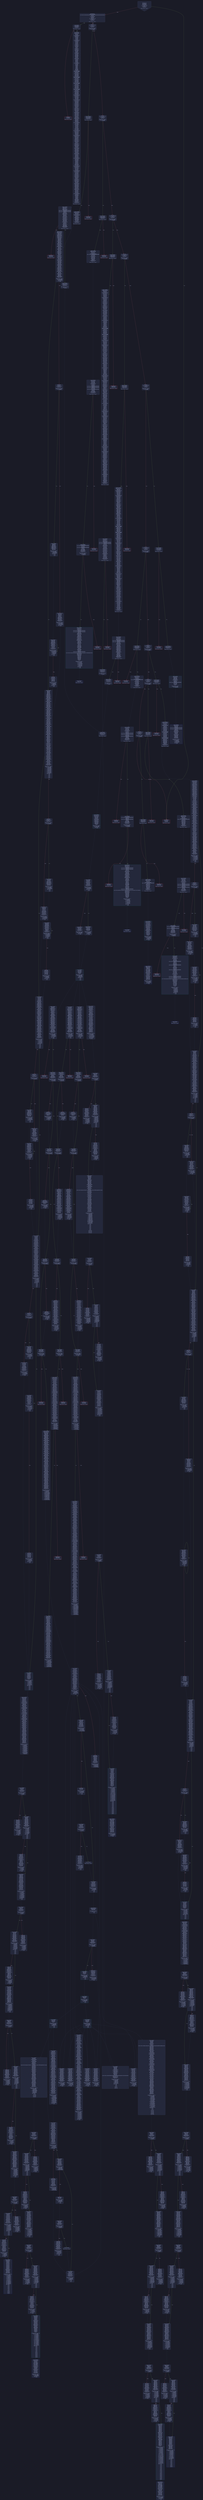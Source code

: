 digraph G {
    node [shape=box, style="filled, rounded", color="#565f89", fontcolor="#c0caf5", fontname="Helvetica", fillcolor="#24283b"];
    edge [color="#414868", fontcolor="#c0caf5", fontname="Helvetica"];
    bgcolor="#1a1b26";
    0 [ label = "[00] PUSH1 60
[02] PUSH1 40
[04] MSTORE
[05] PUSH1 04
[07] CALLDATASIZE
[08] LT
[09] PUSH2 00a4
[0c] JUMPI

Stack size req: 0, sizeΔ: 0
" shape = invhouse]
    1 [ label = "[0d] PUSH1 00
[0f] CALLDATALOAD
[10] PUSH29 0100000000000000000000000000000000000000000000000000000000
[2e] SWAP1
[2f] DIV
[30] PUSH4 ffffffff
[35] AND
[36] DUP1
[37] PUSH4 0c740736
[3c] EQ
[3d] PUSH2 00a9
[40] JUMPI

Stack size req: 0, sizeΔ: 1
"]
    2 [ label = "[41] DUP1
[42] PUSH4 17072f46
[47] EQ
[48] PUSH2 0223
[4b] JUMPI

Stack size req: 1, sizeΔ: 0
Entry->Op usage:
	0->71:EQ:1
"]
    3 [ label = "[4c] DUP1
[4d] PUSH4 2d06177a
[52] EQ
[53] PUSH2 0453
[56] JUMPI

Stack size req: 1, sizeΔ: 0
Entry->Op usage:
	0->82:EQ:1
"]
    4 [ label = "[57] DUP1
[58] PUSH4 4e25658e
[5d] EQ
[5e] PUSH2 048c
[61] JUMPI

Stack size req: 1, sizeΔ: 0
Entry->Op usage:
	0->93:EQ:1
"]
    5 [ label = "[62] DUP1
[63] PUSH4 64e62afc
[68] EQ
[69] PUSH2 062b
[6c] JUMPI

Stack size req: 1, sizeΔ: 0
Entry->Op usage:
	0->104:EQ:1
"]
    6 [ label = "[6d] DUP1
[6e] PUSH4 8da5cb5b
[73] EQ
[74] PUSH2 0744
[77] JUMPI

Stack size req: 1, sizeΔ: 0
Entry->Op usage:
	0->115:EQ:1
"]
    7 [ label = "[78] DUP1
[79] PUSH4 ac18de43
[7e] EQ
[7f] PUSH2 0799
[82] JUMPI

Stack size req: 1, sizeΔ: 0
Entry->Op usage:
	0->126:EQ:1
"]
    8 [ label = "[83] DUP1
[84] PUSH4 ba421b77
[89] EQ
[8a] PUSH2 07d2
[8d] JUMPI

Stack size req: 1, sizeΔ: 0
Entry->Op usage:
	0->137:EQ:1
"]
    9 [ label = "[8e] DUP1
[8f] PUSH4 f2fde38b
[94] EQ
[95] PUSH2 09fa
[98] JUMPI

Stack size req: 1, sizeΔ: 0
Entry->Op usage:
	0->148:EQ:1
"]
    10 [ label = "[99] DUP1
[9a] PUSH4 fdff9b4d
[9f] EQ
[a0] PUSH2 0a33
[a3] JUMPI

Stack size req: 1, sizeΔ: 0
Entry->Op usage:
	0->159:EQ:1
"]
    11 [ label = "[a4] JUMPDEST
[a5] PUSH1 00
[a7] DUP1
[a8] REVERT

Stack size req: 0, sizeΔ: 0
" color = "red"]
    12 [ label = "[a9] JUMPDEST
[aa] CALLVALUE
[ab] ISZERO
[ac] PUSH2 00b4
[af] JUMPI

Stack size req: 0, sizeΔ: 0
"]
    13 [ label = "[b0] PUSH1 00
[b2] DUP1
[b3] REVERT

Stack size req: 0, sizeΔ: 0
" color = "red"]
    14 [ label = "[b4] JUMPDEST
[b5] PUSH2 0209
[b8] PUSH1 04
[ba] DUP1
[bb] DUP1
[bc] CALLDATALOAD
[bd] SWAP1
[be] PUSH1 20
[c0] ADD
[c1] SWAP1
[c2] DUP3
[c3] ADD
[c4] DUP1
[c5] CALLDATALOAD
[c6] SWAP1
[c7] PUSH1 20
[c9] ADD
[ca] SWAP1
[cb] DUP1
[cc] DUP1
[cd] PUSH1 1f
[cf] ADD
[d0] PUSH1 20
[d2] DUP1
[d3] SWAP2
[d4] DIV
[d5] MUL
[d6] PUSH1 20
[d8] ADD
[d9] PUSH1 40
[db] MLOAD
[dc] SWAP1
[dd] DUP2
[de] ADD
[df] PUSH1 40
[e1] MSTORE
[e2] DUP1
[e3] SWAP4
[e4] SWAP3
[e5] SWAP2
[e6] SWAP1
[e7] DUP2
[e8] DUP2
[e9] MSTORE
[ea] PUSH1 20
[ec] ADD
[ed] DUP4
[ee] DUP4
[ef] DUP1
[f0] DUP3
[f1] DUP5
[f2] CALLDATACOPY
[f3] DUP3
[f4] ADD
[f5] SWAP2
[f6] POP
[f7] POP
[f8] POP
[f9] POP
[fa] POP
[fb] POP
[fc] SWAP2
[fd] SWAP1
[fe] DUP1
[ff] CALLDATALOAD
[0100] PUSH4 ffffffff
[0105] AND
[0106] SWAP1
[0107] PUSH1 20
[0109] ADD
[010a] SWAP1
[010b] SWAP2
[010c] SWAP1
[010d] DUP1
[010e] CALLDATALOAD
[010f] PUSH4 ffffffff
[0114] AND
[0115] SWAP1
[0116] PUSH1 20
[0118] ADD
[0119] SWAP1
[011a] SWAP2
[011b] SWAP1
[011c] DUP1
[011d] CALLDATALOAD
[011e] PUSH4 ffffffff
[0123] AND
[0124] SWAP1
[0125] PUSH1 20
[0127] ADD
[0128] SWAP1
[0129] SWAP2
[012a] SWAP1
[012b] DUP1
[012c] CALLDATALOAD
[012d] PUSH4 ffffffff
[0132] AND
[0133] SWAP1
[0134] PUSH1 20
[0136] ADD
[0137] SWAP1
[0138] SWAP2
[0139] SWAP1
[013a] DUP1
[013b] CALLDATALOAD
[013c] SWAP1
[013d] PUSH1 20
[013f] ADD
[0140] SWAP1
[0141] DUP3
[0142] ADD
[0143] DUP1
[0144] CALLDATALOAD
[0145] SWAP1
[0146] PUSH1 20
[0148] ADD
[0149] SWAP1
[014a] DUP1
[014b] DUP1
[014c] PUSH1 1f
[014e] ADD
[014f] PUSH1 20
[0151] DUP1
[0152] SWAP2
[0153] DIV
[0154] MUL
[0155] PUSH1 20
[0157] ADD
[0158] PUSH1 40
[015a] MLOAD
[015b] SWAP1
[015c] DUP2
[015d] ADD
[015e] PUSH1 40
[0160] MSTORE
[0161] DUP1
[0162] SWAP4
[0163] SWAP3
[0164] SWAP2
[0165] SWAP1
[0166] DUP2
[0167] DUP2
[0168] MSTORE
[0169] PUSH1 20
[016b] ADD
[016c] DUP4
[016d] DUP4
[016e] DUP1
[016f] DUP3
[0170] DUP5
[0171] CALLDATACOPY
[0172] DUP3
[0173] ADD
[0174] SWAP2
[0175] POP
[0176] POP
[0177] POP
[0178] POP
[0179] POP
[017a] POP
[017b] SWAP2
[017c] SWAP1
[017d] DUP1
[017e] CALLDATALOAD
[017f] SWAP1
[0180] PUSH1 20
[0182] ADD
[0183] SWAP1
[0184] DUP3
[0185] ADD
[0186] DUP1
[0187] CALLDATALOAD
[0188] SWAP1
[0189] PUSH1 20
[018b] ADD
[018c] SWAP1
[018d] DUP1
[018e] DUP1
[018f] PUSH1 1f
[0191] ADD
[0192] PUSH1 20
[0194] DUP1
[0195] SWAP2
[0196] DIV
[0197] MUL
[0198] PUSH1 20
[019a] ADD
[019b] PUSH1 40
[019d] MLOAD
[019e] SWAP1
[019f] DUP2
[01a0] ADD
[01a1] PUSH1 40
[01a3] MSTORE
[01a4] DUP1
[01a5] SWAP4
[01a6] SWAP3
[01a7] SWAP2
[01a8] SWAP1
[01a9] DUP2
[01aa] DUP2
[01ab] MSTORE
[01ac] PUSH1 20
[01ae] ADD
[01af] DUP4
[01b0] DUP4
[01b1] DUP1
[01b2] DUP3
[01b3] DUP5
[01b4] CALLDATACOPY
[01b5] DUP3
[01b6] ADD
[01b7] SWAP2
[01b8] POP
[01b9] POP
[01ba] POP
[01bb] POP
[01bc] POP
[01bd] POP
[01be] SWAP2
[01bf] SWAP1
[01c0] DUP1
[01c1] CALLDATALOAD
[01c2] SWAP1
[01c3] PUSH1 20
[01c5] ADD
[01c6] SWAP1
[01c7] DUP3
[01c8] ADD
[01c9] DUP1
[01ca] CALLDATALOAD
[01cb] SWAP1
[01cc] PUSH1 20
[01ce] ADD
[01cf] SWAP1
[01d0] DUP1
[01d1] DUP1
[01d2] PUSH1 1f
[01d4] ADD
[01d5] PUSH1 20
[01d7] DUP1
[01d8] SWAP2
[01d9] DIV
[01da] MUL
[01db] PUSH1 20
[01dd] ADD
[01de] PUSH1 40
[01e0] MLOAD
[01e1] SWAP1
[01e2] DUP2
[01e3] ADD
[01e4] PUSH1 40
[01e6] MSTORE
[01e7] DUP1
[01e8] SWAP4
[01e9] SWAP3
[01ea] SWAP2
[01eb] SWAP1
[01ec] DUP2
[01ed] DUP2
[01ee] MSTORE
[01ef] PUSH1 20
[01f1] ADD
[01f2] DUP4
[01f3] DUP4
[01f4] DUP1
[01f5] DUP3
[01f6] DUP5
[01f7] CALLDATACOPY
[01f8] DUP3
[01f9] ADD
[01fa] SWAP2
[01fb] POP
[01fc] POP
[01fd] POP
[01fe] POP
[01ff] POP
[0200] POP
[0201] SWAP2
[0202] SWAP1
[0203] POP
[0204] POP
[0205] PUSH2 0a84
[0208] JUMP

Stack size req: 0, sizeΔ: 9
"]
    15 [ label = "[0209] JUMPDEST
[020a] PUSH1 40
[020c] MLOAD
[020d] DUP1
[020e] DUP3
[020f] ISZERO
[0210] ISZERO
[0211] ISZERO
[0212] ISZERO
[0213] DUP2
[0214] MSTORE
[0215] PUSH1 20
[0217] ADD
[0218] SWAP2
[0219] POP
[021a] POP
[021b] PUSH1 40
[021d] MLOAD
[021e] DUP1
[021f] SWAP2
[0220] SUB
[0221] SWAP1
[0222] RETURN

Stack size req: 1, sizeΔ: -1
Entry->Op usage:
	0->527:ISZERO:0
	0->537:POP:0
Entry->Exit:
	0->😵
" color = "darkblue"]
    16 [ label = "[0223] JUMPDEST
[0224] CALLVALUE
[0225] ISZERO
[0226] PUSH2 022e
[0229] JUMPI

Stack size req: 0, sizeΔ: 0
"]
    17 [ label = "[022a] PUSH1 00
[022c] DUP1
[022d] REVERT

Stack size req: 0, sizeΔ: 0
" color = "red"]
    18 [ label = "[022e] JUMPDEST
[022f] PUSH2 0248
[0232] PUSH1 04
[0234] DUP1
[0235] DUP1
[0236] CALLDATALOAD
[0237] PUSH1 00
[0239] NOT
[023a] AND
[023b] SWAP1
[023c] PUSH1 20
[023e] ADD
[023f] SWAP1
[0240] SWAP2
[0241] SWAP1
[0242] POP
[0243] POP
[0244] PUSH2 0ed6
[0247] JUMP

Stack size req: 0, sizeΔ: 2
"]
    19 [ label = "[0248] JUMPDEST
[0249] PUSH1 40
[024b] MLOAD
[024c] DUP1
[024d] DUP1
[024e] PUSH1 20
[0250] ADD
[0251] DUP10
[0252] PUSH4 ffffffff
[0257] AND
[0258] PUSH4 ffffffff
[025d] AND
[025e] DUP2
[025f] MSTORE
[0260] PUSH1 20
[0262] ADD
[0263] DUP9
[0264] PUSH4 ffffffff
[0269] AND
[026a] PUSH4 ffffffff
[026f] AND
[0270] DUP2
[0271] MSTORE
[0272] PUSH1 20
[0274] ADD
[0275] DUP8
[0276] PUSH4 ffffffff
[027b] AND
[027c] PUSH4 ffffffff
[0281] AND
[0282] DUP2
[0283] MSTORE
[0284] PUSH1 20
[0286] ADD
[0287] DUP7
[0288] PUSH4 ffffffff
[028d] AND
[028e] PUSH4 ffffffff
[0293] AND
[0294] DUP2
[0295] MSTORE
[0296] PUSH1 20
[0298] ADD
[0299] DUP1
[029a] PUSH1 20
[029c] ADD
[029d] DUP1
[029e] PUSH1 20
[02a0] ADD
[02a1] DUP1
[02a2] PUSH1 20
[02a4] ADD
[02a5] DUP6
[02a6] DUP2
[02a7] SUB
[02a8] DUP6
[02a9] MSTORE
[02aa] DUP14
[02ab] DUP2
[02ac] DUP2
[02ad] MLOAD
[02ae] DUP2
[02af] MSTORE
[02b0] PUSH1 20
[02b2] ADD
[02b3] SWAP2
[02b4] POP
[02b5] DUP1
[02b6] MLOAD
[02b7] SWAP1
[02b8] PUSH1 20
[02ba] ADD
[02bb] SWAP1
[02bc] DUP1
[02bd] DUP4
[02be] DUP4
[02bf] PUSH1 00

Stack size req: 8, sizeΔ: 12
Entry->Op usage:
	3->653:AND:1
	3->659:AND:1
	3->661:MSTORE:1
	4->635:AND:1
	4->641:AND:1
	4->643:MSTORE:1
	5->617:AND:1
	5->623:AND:1
	5->625:MSTORE:1
	6->599:AND:1
	6->605:AND:1
	6->607:MSTORE:1
	7->685:MLOAD:0
	7->694:MLOAD:0
	7->698:ADD:1
"]
    20 [ label = "[02c1] JUMPDEST
[02c2] DUP4
[02c3] DUP2
[02c4] LT
[02c5] ISZERO
[02c6] PUSH2 02dc
[02c9] JUMPI

Stack size req: 4, sizeΔ: 0
Entry->Op usage:
	0->708:LT:0
	3->708:LT:1
"]
    21 [ label = "[02ca] DUP1
[02cb] DUP3
[02cc] ADD
[02cd] MLOAD
[02ce] DUP2
[02cf] DUP5
[02d0] ADD
[02d1] MSTORE
[02d2] PUSH1 20
[02d4] DUP2
[02d5] ADD
[02d6] SWAP1
[02d7] POP
[02d8] PUSH2 02c1
[02db] JUMP

Stack size req: 3, sizeΔ: 0
Entry->Op usage:
	0->716:ADD:1
	0->720:ADD:1
	0->725:ADD:0
	0->727:POP:0
	1->716:ADD:0
	2->720:ADD:0
Entry->Exit:
	0->😵
"]
    22 [ label = "[02dc] JUMPDEST
[02dd] POP
[02de] POP
[02df] POP
[02e0] POP
[02e1] SWAP1
[02e2] POP
[02e3] SWAP1
[02e4] DUP2
[02e5] ADD
[02e6] SWAP1
[02e7] PUSH1 1f
[02e9] AND
[02ea] DUP1
[02eb] ISZERO
[02ec] PUSH2 0309
[02ef] JUMPI

Stack size req: 7, sizeΔ: -5
Entry->Op usage:
	0->733:POP:0
	1->734:POP:0
	2->735:POP:0
	3->736:POP:0
	4->741:ADD:0
	4->745:AND:1
	4->747:ISZERO:0
	5->738:POP:0
	6->741:ADD:1
Entry->Exit:
	0->😵
	1->😵
	2->😵
	3->😵
	4->0
	5->😵
	6->😵
"]
    23 [ label = "[02f0] DUP1
[02f1] DUP3
[02f2] SUB
[02f3] DUP1
[02f4] MLOAD
[02f5] PUSH1 01
[02f7] DUP4
[02f8] PUSH1 20
[02fa] SUB
[02fb] PUSH2 0100
[02fe] EXP
[02ff] SUB
[0300] NOT
[0301] AND
[0302] DUP2
[0303] MSTORE
[0304] PUSH1 20
[0306] ADD
[0307] SWAP2
[0308] POP

Stack size req: 2, sizeΔ: 0
Entry->Op usage:
	0->754:SUB:1
	0->762:SUB:1
	1->754:SUB:0
	1->776:POP:0
Entry->Exit:
	1->😵
"]
    24 [ label = "[0309] JUMPDEST
[030a] POP
[030b] DUP6
[030c] DUP2
[030d] SUB
[030e] DUP5
[030f] MSTORE
[0310] DUP9
[0311] DUP2
[0312] DUP2
[0313] MLOAD
[0314] DUP2
[0315] MSTORE
[0316] PUSH1 20
[0318] ADD
[0319] SWAP2
[031a] POP
[031b] DUP1
[031c] MLOAD
[031d] SWAP1
[031e] PUSH1 20
[0320] ADD
[0321] SWAP1
[0322] DUP1
[0323] DUP4
[0324] DUP4
[0325] PUSH1 00

Stack size req: 10, sizeΔ: 5
Entry->Op usage:
	0->778:POP:0
	1->781:SUB:0
	1->789:MSTORE:0
	1->792:ADD:1
	1->794:POP:0
	4->783:MSTORE:0
	6->781:SUB:1
	9->787:MLOAD:0
	9->796:MLOAD:0
	9->800:ADD:1
Entry->Exit:
	0->😵
	1->😵
"]
    25 [ label = "[0327] JUMPDEST
[0328] DUP4
[0329] DUP2
[032a] LT
[032b] ISZERO
[032c] PUSH2 0342
[032f] JUMPI

Stack size req: 4, sizeΔ: 0
Entry->Op usage:
	0->810:LT:0
	3->810:LT:1
"]
    26 [ label = "[0330] DUP1
[0331] DUP3
[0332] ADD
[0333] MLOAD
[0334] DUP2
[0335] DUP5
[0336] ADD
[0337] MSTORE
[0338] PUSH1 20
[033a] DUP2
[033b] ADD
[033c] SWAP1
[033d] POP
[033e] PUSH2 0327
[0341] JUMP

Stack size req: 3, sizeΔ: 0
Entry->Op usage:
	0->818:ADD:1
	0->822:ADD:1
	0->827:ADD:0
	0->829:POP:0
	1->818:ADD:0
	2->822:ADD:0
Entry->Exit:
	0->😵
"]
    27 [ label = "[0342] JUMPDEST
[0343] POP
[0344] POP
[0345] POP
[0346] POP
[0347] SWAP1
[0348] POP
[0349] SWAP1
[034a] DUP2
[034b] ADD
[034c] SWAP1
[034d] PUSH1 1f
[034f] AND
[0350] DUP1
[0351] ISZERO
[0352] PUSH2 036f
[0355] JUMPI

Stack size req: 7, sizeΔ: -5
Entry->Op usage:
	0->835:POP:0
	1->836:POP:0
	2->837:POP:0
	3->838:POP:0
	4->843:ADD:0
	4->847:AND:1
	4->849:ISZERO:0
	5->840:POP:0
	6->843:ADD:1
Entry->Exit:
	0->😵
	1->😵
	2->😵
	3->😵
	4->0
	5->😵
	6->😵
"]
    28 [ label = "[0356] DUP1
[0357] DUP3
[0358] SUB
[0359] DUP1
[035a] MLOAD
[035b] PUSH1 01
[035d] DUP4
[035e] PUSH1 20
[0360] SUB
[0361] PUSH2 0100
[0364] EXP
[0365] SUB
[0366] NOT
[0367] AND
[0368] DUP2
[0369] MSTORE
[036a] PUSH1 20
[036c] ADD
[036d] SWAP2
[036e] POP

Stack size req: 2, sizeΔ: 0
Entry->Op usage:
	0->856:SUB:1
	0->864:SUB:1
	1->856:SUB:0
	1->878:POP:0
Entry->Exit:
	1->😵
"]
    29 [ label = "[036f] JUMPDEST
[0370] POP
[0371] DUP6
[0372] DUP2
[0373] SUB
[0374] DUP4
[0375] MSTORE
[0376] DUP8
[0377] DUP2
[0378] DUP2
[0379] MLOAD
[037a] DUP2
[037b] MSTORE
[037c] PUSH1 20
[037e] ADD
[037f] SWAP2
[0380] POP
[0381] DUP1
[0382] MLOAD
[0383] SWAP1
[0384] PUSH1 20
[0386] ADD
[0387] SWAP1
[0388] DUP1
[0389] DUP4
[038a] DUP4
[038b] PUSH1 00

Stack size req: 9, sizeΔ: 5
Entry->Op usage:
	0->880:POP:0
	1->883:SUB:0
	1->891:MSTORE:0
	1->894:ADD:1
	1->896:POP:0
	3->885:MSTORE:0
	6->883:SUB:1
	8->889:MLOAD:0
	8->898:MLOAD:0
	8->902:ADD:1
Entry->Exit:
	0->😵
	1->😵
"]
    30 [ label = "[038d] JUMPDEST
[038e] DUP4
[038f] DUP2
[0390] LT
[0391] ISZERO
[0392] PUSH2 03a8
[0395] JUMPI

Stack size req: 4, sizeΔ: 0
Entry->Op usage:
	0->912:LT:0
	3->912:LT:1
"]
    31 [ label = "[0396] DUP1
[0397] DUP3
[0398] ADD
[0399] MLOAD
[039a] DUP2
[039b] DUP5
[039c] ADD
[039d] MSTORE
[039e] PUSH1 20
[03a0] DUP2
[03a1] ADD
[03a2] SWAP1
[03a3] POP
[03a4] PUSH2 038d
[03a7] JUMP

Stack size req: 3, sizeΔ: 0
Entry->Op usage:
	0->920:ADD:1
	0->924:ADD:1
	0->929:ADD:0
	0->931:POP:0
	1->920:ADD:0
	2->924:ADD:0
Entry->Exit:
	0->😵
"]
    32 [ label = "[03a8] JUMPDEST
[03a9] POP
[03aa] POP
[03ab] POP
[03ac] POP
[03ad] SWAP1
[03ae] POP
[03af] SWAP1
[03b0] DUP2
[03b1] ADD
[03b2] SWAP1
[03b3] PUSH1 1f
[03b5] AND
[03b6] DUP1
[03b7] ISZERO
[03b8] PUSH2 03d5
[03bb] JUMPI

Stack size req: 7, sizeΔ: -5
Entry->Op usage:
	0->937:POP:0
	1->938:POP:0
	2->939:POP:0
	3->940:POP:0
	4->945:ADD:0
	4->949:AND:1
	4->951:ISZERO:0
	5->942:POP:0
	6->945:ADD:1
Entry->Exit:
	0->😵
	1->😵
	2->😵
	3->😵
	4->0
	5->😵
	6->😵
"]
    33 [ label = "[03bc] DUP1
[03bd] DUP3
[03be] SUB
[03bf] DUP1
[03c0] MLOAD
[03c1] PUSH1 01
[03c3] DUP4
[03c4] PUSH1 20
[03c6] SUB
[03c7] PUSH2 0100
[03ca] EXP
[03cb] SUB
[03cc] NOT
[03cd] AND
[03ce] DUP2
[03cf] MSTORE
[03d0] PUSH1 20
[03d2] ADD
[03d3] SWAP2
[03d4] POP

Stack size req: 2, sizeΔ: 0
Entry->Op usage:
	0->958:SUB:1
	0->966:SUB:1
	1->958:SUB:0
	1->980:POP:0
Entry->Exit:
	1->😵
"]
    34 [ label = "[03d5] JUMPDEST
[03d6] POP
[03d7] DUP6
[03d8] DUP2
[03d9] SUB
[03da] DUP3
[03db] MSTORE
[03dc] DUP7
[03dd] DUP2
[03de] DUP2
[03df] MLOAD
[03e0] DUP2
[03e1] MSTORE
[03e2] PUSH1 20
[03e4] ADD
[03e5] SWAP2
[03e6] POP
[03e7] DUP1
[03e8] MLOAD
[03e9] SWAP1
[03ea] PUSH1 20
[03ec] ADD
[03ed] SWAP1
[03ee] DUP1
[03ef] DUP4
[03f0] DUP4
[03f1] PUSH1 00

Stack size req: 8, sizeΔ: 5
Entry->Op usage:
	0->982:POP:0
	1->985:SUB:0
	1->993:MSTORE:0
	1->996:ADD:1
	1->998:POP:0
	2->987:MSTORE:0
	6->985:SUB:1
	7->991:MLOAD:0
	7->1000:MLOAD:0
	7->1004:ADD:1
Entry->Exit:
	0->😵
	1->😵
"]
    35 [ label = "[03f3] JUMPDEST
[03f4] DUP4
[03f5] DUP2
[03f6] LT
[03f7] ISZERO
[03f8] PUSH2 040e
[03fb] JUMPI

Stack size req: 4, sizeΔ: 0
Entry->Op usage:
	0->1014:LT:0
	3->1014:LT:1
"]
    36 [ label = "[03fc] DUP1
[03fd] DUP3
[03fe] ADD
[03ff] MLOAD
[0400] DUP2
[0401] DUP5
[0402] ADD
[0403] MSTORE
[0404] PUSH1 20
[0406] DUP2
[0407] ADD
[0408] SWAP1
[0409] POP
[040a] PUSH2 03f3
[040d] JUMP

Stack size req: 3, sizeΔ: 0
Entry->Op usage:
	0->1022:ADD:1
	0->1026:ADD:1
	0->1031:ADD:0
	0->1033:POP:0
	1->1022:ADD:0
	2->1026:ADD:0
Entry->Exit:
	0->😵
"]
    37 [ label = "[040e] JUMPDEST
[040f] POP
[0410] POP
[0411] POP
[0412] POP
[0413] SWAP1
[0414] POP
[0415] SWAP1
[0416] DUP2
[0417] ADD
[0418] SWAP1
[0419] PUSH1 1f
[041b] AND
[041c] DUP1
[041d] ISZERO
[041e] PUSH2 043b
[0421] JUMPI

Stack size req: 7, sizeΔ: -5
Entry->Op usage:
	0->1039:POP:0
	1->1040:POP:0
	2->1041:POP:0
	3->1042:POP:0
	4->1047:ADD:0
	4->1051:AND:1
	4->1053:ISZERO:0
	5->1044:POP:0
	6->1047:ADD:1
Entry->Exit:
	0->😵
	1->😵
	2->😵
	3->😵
	4->0
	5->😵
	6->😵
"]
    38 [ label = "[0422] DUP1
[0423] DUP3
[0424] SUB
[0425] DUP1
[0426] MLOAD
[0427] PUSH1 01
[0429] DUP4
[042a] PUSH1 20
[042c] SUB
[042d] PUSH2 0100
[0430] EXP
[0431] SUB
[0432] NOT
[0433] AND
[0434] DUP2
[0435] MSTORE
[0436] PUSH1 20
[0438] ADD
[0439] SWAP2
[043a] POP

Stack size req: 2, sizeΔ: 0
Entry->Op usage:
	0->1060:SUB:1
	0->1068:SUB:1
	1->1060:SUB:0
	1->1082:POP:0
Entry->Exit:
	1->😵
"]
    39 [ label = "[043b] JUMPDEST
[043c] POP
[043d] SWAP13
[043e] POP
[043f] POP
[0440] POP
[0441] POP
[0442] POP
[0443] POP
[0444] POP
[0445] POP
[0446] POP
[0447] POP
[0448] POP
[0449] POP
[044a] POP
[044b] PUSH1 40
[044d] MLOAD
[044e] DUP1
[044f] SWAP2
[0450] SUB
[0451] SWAP1
[0452] RETURN

Stack size req: 15, sizeΔ: -15
Entry->Op usage:
	0->1084:POP:0
	1->1104:SUB:0
	2->1087:POP:0
	3->1088:POP:0
	4->1089:POP:0
	5->1090:POP:0
	6->1091:POP:0
	7->1092:POP:0
	8->1093:POP:0
	9->1094:POP:0
	10->1095:POP:0
	11->1096:POP:0
	12->1097:POP:0
	13->1098:POP:0
	14->1086:POP:0
Entry->Exit:
	0->😵
	1->😵
	2->😵
	3->😵
	4->😵
	5->😵
	6->😵
	7->😵
	8->😵
	9->😵
	10->😵
	11->😵
	12->😵
	13->😵
	14->😵
" color = "darkblue"]
    40 [ label = "[0453] JUMPDEST
[0454] CALLVALUE
[0455] ISZERO
[0456] PUSH2 045e
[0459] JUMPI

Stack size req: 0, sizeΔ: 0
"]
    41 [ label = "[045a] PUSH1 00
[045c] DUP1
[045d] REVERT

Stack size req: 0, sizeΔ: 0
" color = "red"]
    42 [ label = "[045e] JUMPDEST
[045f] PUSH2 048a
[0462] PUSH1 04
[0464] DUP1
[0465] DUP1
[0466] CALLDATALOAD
[0467] PUSH20 ffffffffffffffffffffffffffffffffffffffff
[047c] AND
[047d] SWAP1
[047e] PUSH1 20
[0480] ADD
[0481] SWAP1
[0482] SWAP2
[0483] SWAP1
[0484] POP
[0485] POP
[0486] PUSH2 11be
[0489] JUMP

Stack size req: 0, sizeΔ: 2
"]
    43 [ label = "[048a] JUMPDEST
[048b] STOP

Stack size req: 0, sizeΔ: 0
" color = "darkblue"]
    44 [ label = "[048c] JUMPDEST
[048d] CALLVALUE
[048e] ISZERO
[048f] PUSH2 0497
[0492] JUMPI

Stack size req: 0, sizeΔ: 0
"]
    45 [ label = "[0493] PUSH1 00
[0495] DUP1
[0496] REVERT

Stack size req: 0, sizeΔ: 0
" color = "red"]
    46 [ label = "[0497] JUMPDEST
[0498] PUSH2 0611
[049b] PUSH1 04
[049d] DUP1
[049e] DUP1
[049f] CALLDATALOAD
[04a0] SWAP1
[04a1] PUSH1 20
[04a3] ADD
[04a4] SWAP1
[04a5] DUP3
[04a6] ADD
[04a7] DUP1
[04a8] CALLDATALOAD
[04a9] SWAP1
[04aa] PUSH1 20
[04ac] ADD
[04ad] SWAP1
[04ae] DUP1
[04af] DUP1
[04b0] PUSH1 1f
[04b2] ADD
[04b3] PUSH1 20
[04b5] DUP1
[04b6] SWAP2
[04b7] DIV
[04b8] MUL
[04b9] PUSH1 20
[04bb] ADD
[04bc] PUSH1 40
[04be] MLOAD
[04bf] SWAP1
[04c0] DUP2
[04c1] ADD
[04c2] PUSH1 40
[04c4] MSTORE
[04c5] DUP1
[04c6] SWAP4
[04c7] SWAP3
[04c8] SWAP2
[04c9] SWAP1
[04ca] DUP2
[04cb] DUP2
[04cc] MSTORE
[04cd] PUSH1 20
[04cf] ADD
[04d0] DUP4
[04d1] DUP4
[04d2] DUP1
[04d3] DUP3
[04d4] DUP5
[04d5] CALLDATACOPY
[04d6] DUP3
[04d7] ADD
[04d8] SWAP2
[04d9] POP
[04da] POP
[04db] POP
[04dc] POP
[04dd] POP
[04de] POP
[04df] SWAP2
[04e0] SWAP1
[04e1] DUP1
[04e2] CALLDATALOAD
[04e3] PUSH4 ffffffff
[04e8] AND
[04e9] SWAP1
[04ea] PUSH1 20
[04ec] ADD
[04ed] SWAP1
[04ee] SWAP2
[04ef] SWAP1
[04f0] DUP1
[04f1] CALLDATALOAD
[04f2] PUSH4 ffffffff
[04f7] AND
[04f8] SWAP1
[04f9] PUSH1 20
[04fb] ADD
[04fc] SWAP1
[04fd] SWAP2
[04fe] SWAP1
[04ff] DUP1
[0500] CALLDATALOAD
[0501] SWAP1
[0502] PUSH1 20
[0504] ADD
[0505] SWAP1
[0506] DUP3
[0507] ADD
[0508] DUP1
[0509] CALLDATALOAD
[050a] SWAP1
[050b] PUSH1 20
[050d] ADD
[050e] SWAP1
[050f] DUP1
[0510] DUP1
[0511] PUSH1 1f
[0513] ADD
[0514] PUSH1 20
[0516] DUP1
[0517] SWAP2
[0518] DIV
[0519] MUL
[051a] PUSH1 20
[051c] ADD
[051d] PUSH1 40
[051f] MLOAD
[0520] SWAP1
[0521] DUP2
[0522] ADD
[0523] PUSH1 40
[0525] MSTORE
[0526] DUP1
[0527] SWAP4
[0528] SWAP3
[0529] SWAP2
[052a] SWAP1
[052b] DUP2
[052c] DUP2
[052d] MSTORE
[052e] PUSH1 20
[0530] ADD
[0531] DUP4
[0532] DUP4
[0533] DUP1
[0534] DUP3
[0535] DUP5
[0536] CALLDATACOPY
[0537] DUP3
[0538] ADD
[0539] SWAP2
[053a] POP
[053b] POP
[053c] POP
[053d] POP
[053e] POP
[053f] POP
[0540] SWAP2
[0541] SWAP1
[0542] DUP1
[0543] CALLDATALOAD
[0544] SWAP1
[0545] PUSH1 20
[0547] ADD
[0548] SWAP1
[0549] DUP3
[054a] ADD
[054b] DUP1
[054c] CALLDATALOAD
[054d] SWAP1
[054e] PUSH1 20
[0550] ADD
[0551] SWAP1
[0552] DUP1
[0553] DUP1
[0554] PUSH1 1f
[0556] ADD
[0557] PUSH1 20
[0559] DUP1
[055a] SWAP2
[055b] DIV
[055c] MUL
[055d] PUSH1 20
[055f] ADD
[0560] PUSH1 40
[0562] MLOAD
[0563] SWAP1
[0564] DUP2
[0565] ADD
[0566] PUSH1 40
[0568] MSTORE
[0569] DUP1
[056a] SWAP4
[056b] SWAP3
[056c] SWAP2
[056d] SWAP1
[056e] DUP2
[056f] DUP2
[0570] MSTORE
[0571] PUSH1 20
[0573] ADD
[0574] DUP4
[0575] DUP4
[0576] DUP1
[0577] DUP3
[0578] DUP5
[0579] CALLDATACOPY
[057a] DUP3
[057b] ADD
[057c] SWAP2
[057d] POP
[057e] POP
[057f] POP
[0580] POP
[0581] POP
[0582] POP
[0583] SWAP2
[0584] SWAP1
[0585] DUP1
[0586] CALLDATALOAD
[0587] SWAP1
[0588] PUSH1 20
[058a] ADD
[058b] SWAP1
[058c] DUP3
[058d] ADD
[058e] DUP1
[058f] CALLDATALOAD
[0590] SWAP1
[0591] PUSH1 20
[0593] ADD
[0594] SWAP1
[0595] DUP1
[0596] DUP1
[0597] PUSH1 1f
[0599] ADD
[059a] PUSH1 20
[059c] DUP1
[059d] SWAP2
[059e] DIV
[059f] MUL
[05a0] PUSH1 20
[05a2] ADD
[05a3] PUSH1 40
[05a5] MLOAD
[05a6] SWAP1
[05a7] DUP2
[05a8] ADD
[05a9] PUSH1 40
[05ab] MSTORE
[05ac] DUP1
[05ad] SWAP4
[05ae] SWAP3
[05af] SWAP2
[05b0] SWAP1
[05b1] DUP2
[05b2] DUP2
[05b3] MSTORE
[05b4] PUSH1 20
[05b6] ADD
[05b7] DUP4
[05b8] DUP4
[05b9] DUP1
[05ba] DUP3
[05bb] DUP5
[05bc] CALLDATACOPY
[05bd] DUP3
[05be] ADD
[05bf] SWAP2
[05c0] POP
[05c1] POP
[05c2] POP
[05c3] POP
[05c4] POP
[05c5] POP
[05c6] SWAP2
[05c7] SWAP1
[05c8] DUP1
[05c9] CALLDATALOAD
[05ca] SWAP1
[05cb] PUSH1 20
[05cd] ADD
[05ce] SWAP1
[05cf] DUP3
[05d0] ADD
[05d1] DUP1
[05d2] CALLDATALOAD
[05d3] SWAP1
[05d4] PUSH1 20
[05d6] ADD
[05d7] SWAP1
[05d8] DUP1
[05d9] DUP1
[05da] PUSH1 1f
[05dc] ADD
[05dd] PUSH1 20
[05df] DUP1
[05e0] SWAP2
[05e1] DIV
[05e2] MUL
[05e3] PUSH1 20
[05e5] ADD
[05e6] PUSH1 40
[05e8] MLOAD
[05e9] SWAP1
[05ea] DUP2
[05eb] ADD
[05ec] PUSH1 40
[05ee] MSTORE
[05ef] DUP1
[05f0] SWAP4
[05f1] SWAP3
[05f2] SWAP2
[05f3] SWAP1
[05f4] DUP2
[05f5] DUP2
[05f6] MSTORE
[05f7] PUSH1 20
[05f9] ADD
[05fa] DUP4
[05fb] DUP4
[05fc] DUP1
[05fd] DUP3
[05fe] DUP5
[05ff] CALLDATACOPY
[0600] DUP3
[0601] ADD
[0602] SWAP2
[0603] POP
[0604] POP
[0605] POP
[0606] POP
[0607] POP
[0608] POP
[0609] SWAP2
[060a] SWAP1
[060b] POP
[060c] POP
[060d] PUSH2 12f2
[0610] JUMP

Stack size req: 0, sizeΔ: 8
"]
    47 [ label = "[0611] JUMPDEST
[0612] PUSH1 40
[0614] MLOAD
[0615] DUP1
[0616] DUP3
[0617] ISZERO
[0618] ISZERO
[0619] ISZERO
[061a] ISZERO
[061b] DUP2
[061c] MSTORE
[061d] PUSH1 20
[061f] ADD
[0620] SWAP2
[0621] POP
[0622] POP
[0623] PUSH1 40
[0625] MLOAD
[0626] DUP1
[0627] SWAP2
[0628] SUB
[0629] SWAP1
[062a] RETURN

Stack size req: 1, sizeΔ: -1
Entry->Op usage:
	0->1559:ISZERO:0
	0->1569:POP:0
Entry->Exit:
	0->😵
" color = "darkblue"]
    48 [ label = "[062b] JUMPDEST
[062c] CALLVALUE
[062d] ISZERO
[062e] PUSH2 0636
[0631] JUMPI

Stack size req: 0, sizeΔ: 0
"]
    49 [ label = "[0632] PUSH1 00
[0634] DUP1
[0635] REVERT

Stack size req: 0, sizeΔ: 0
" color = "red"]
    50 [ label = "[0636] JUMPDEST
[0637] PUSH2 072a
[063a] PUSH1 04
[063c] DUP1
[063d] DUP1
[063e] CALLDATALOAD
[063f] SWAP1
[0640] PUSH1 20
[0642] ADD
[0643] SWAP1
[0644] DUP3
[0645] ADD
[0646] DUP1
[0647] CALLDATALOAD
[0648] SWAP1
[0649] PUSH1 20
[064b] ADD
[064c] SWAP1
[064d] DUP1
[064e] DUP1
[064f] PUSH1 1f
[0651] ADD
[0652] PUSH1 20
[0654] DUP1
[0655] SWAP2
[0656] DIV
[0657] MUL
[0658] PUSH1 20
[065a] ADD
[065b] PUSH1 40
[065d] MLOAD
[065e] SWAP1
[065f] DUP2
[0660] ADD
[0661] PUSH1 40
[0663] MSTORE
[0664] DUP1
[0665] SWAP4
[0666] SWAP3
[0667] SWAP2
[0668] SWAP1
[0669] DUP2
[066a] DUP2
[066b] MSTORE
[066c] PUSH1 20
[066e] ADD
[066f] DUP4
[0670] DUP4
[0671] DUP1
[0672] DUP3
[0673] DUP5
[0674] CALLDATACOPY
[0675] DUP3
[0676] ADD
[0677] SWAP2
[0678] POP
[0679] POP
[067a] POP
[067b] POP
[067c] POP
[067d] POP
[067e] SWAP2
[067f] SWAP1
[0680] DUP1
[0681] CALLDATALOAD
[0682] PUSH4 ffffffff
[0687] AND
[0688] SWAP1
[0689] PUSH1 20
[068b] ADD
[068c] SWAP1
[068d] SWAP2
[068e] SWAP1
[068f] DUP1
[0690] CALLDATALOAD
[0691] PUSH4 ffffffff
[0696] AND
[0697] SWAP1
[0698] PUSH1 20
[069a] ADD
[069b] SWAP1
[069c] SWAP2
[069d] SWAP1
[069e] DUP1
[069f] CALLDATALOAD
[06a0] SWAP1
[06a1] PUSH1 20
[06a3] ADD
[06a4] SWAP1
[06a5] DUP3
[06a6] ADD
[06a7] DUP1
[06a8] CALLDATALOAD
[06a9] SWAP1
[06aa] PUSH1 20
[06ac] ADD
[06ad] SWAP1
[06ae] DUP1
[06af] DUP1
[06b0] PUSH1 1f
[06b2] ADD
[06b3] PUSH1 20
[06b5] DUP1
[06b6] SWAP2
[06b7] DIV
[06b8] MUL
[06b9] PUSH1 20
[06bb] ADD
[06bc] PUSH1 40
[06be] MLOAD
[06bf] SWAP1
[06c0] DUP2
[06c1] ADD
[06c2] PUSH1 40
[06c4] MSTORE
[06c5] DUP1
[06c6] SWAP4
[06c7] SWAP3
[06c8] SWAP2
[06c9] SWAP1
[06ca] DUP2
[06cb] DUP2
[06cc] MSTORE
[06cd] PUSH1 20
[06cf] ADD
[06d0] DUP4
[06d1] DUP4
[06d2] DUP1
[06d3] DUP3
[06d4] DUP5
[06d5] CALLDATACOPY
[06d6] DUP3
[06d7] ADD
[06d8] SWAP2
[06d9] POP
[06da] POP
[06db] POP
[06dc] POP
[06dd] POP
[06de] POP
[06df] SWAP2
[06e0] SWAP1
[06e1] DUP1
[06e2] CALLDATALOAD
[06e3] SWAP1
[06e4] PUSH1 20
[06e6] ADD
[06e7] SWAP1
[06e8] DUP3
[06e9] ADD
[06ea] DUP1
[06eb] CALLDATALOAD
[06ec] SWAP1
[06ed] PUSH1 20
[06ef] ADD
[06f0] SWAP1
[06f1] DUP1
[06f2] DUP1
[06f3] PUSH1 1f
[06f5] ADD
[06f6] PUSH1 20
[06f8] DUP1
[06f9] SWAP2
[06fa] DIV
[06fb] MUL
[06fc] PUSH1 20
[06fe] ADD
[06ff] PUSH1 40
[0701] MLOAD
[0702] SWAP1
[0703] DUP2
[0704] ADD
[0705] PUSH1 40
[0707] MSTORE
[0708] DUP1
[0709] SWAP4
[070a] SWAP3
[070b] SWAP2
[070c] SWAP1
[070d] DUP2
[070e] DUP2
[070f] MSTORE
[0710] PUSH1 20
[0712] ADD
[0713] DUP4
[0714] DUP4
[0715] DUP1
[0716] DUP3
[0717] DUP5
[0718] CALLDATACOPY
[0719] DUP3
[071a] ADD
[071b] SWAP2
[071c] POP
[071d] POP
[071e] POP
[071f] POP
[0720] POP
[0721] POP
[0722] SWAP2
[0723] SWAP1
[0724] POP
[0725] POP
[0726] PUSH2 1813
[0729] JUMP

Stack size req: 0, sizeΔ: 6
"]
    51 [ label = "[072a] JUMPDEST
[072b] PUSH1 40
[072d] MLOAD
[072e] DUP1
[072f] DUP3
[0730] ISZERO
[0731] ISZERO
[0732] ISZERO
[0733] ISZERO
[0734] DUP2
[0735] MSTORE
[0736] PUSH1 20
[0738] ADD
[0739] SWAP2
[073a] POP
[073b] POP
[073c] PUSH1 40
[073e] MLOAD
[073f] DUP1
[0740] SWAP2
[0741] SUB
[0742] SWAP1
[0743] RETURN

Stack size req: 1, sizeΔ: -1
Entry->Op usage:
	0->1840:ISZERO:0
	0->1850:POP:0
Entry->Exit:
	0->😵
" color = "darkblue"]
    52 [ label = "[0744] JUMPDEST
[0745] CALLVALUE
[0746] ISZERO
[0747] PUSH2 074f
[074a] JUMPI

Stack size req: 0, sizeΔ: 0
"]
    53 [ label = "[074b] PUSH1 00
[074d] DUP1
[074e] REVERT

Stack size req: 0, sizeΔ: 0
" color = "red"]
    54 [ label = "[074f] JUMPDEST
[0750] PUSH2 0757
[0753] PUSH2 1bf0
[0756] JUMP

Stack size req: 0, sizeΔ: 1
"]
    55 [ label = "[0757] JUMPDEST
[0758] PUSH1 40
[075a] MLOAD
[075b] DUP1
[075c] DUP3
[075d] PUSH20 ffffffffffffffffffffffffffffffffffffffff
[0772] AND
[0773] PUSH20 ffffffffffffffffffffffffffffffffffffffff
[0788] AND
[0789] DUP2
[078a] MSTORE
[078b] PUSH1 20
[078d] ADD
[078e] SWAP2
[078f] POP
[0790] POP
[0791] PUSH1 40
[0793] MLOAD
[0794] DUP1
[0795] SWAP2
[0796] SUB
[0797] SWAP1
[0798] RETURN

Stack size req: 1, sizeΔ: -1
Entry->Op usage:
	0->1906:AND:1
	0->1928:AND:1
	0->1930:MSTORE:1
	0->1935:POP:0
Entry->Exit:
	0->😵
" color = "darkblue"]
    56 [ label = "[0799] JUMPDEST
[079a] CALLVALUE
[079b] ISZERO
[079c] PUSH2 07a4
[079f] JUMPI

Stack size req: 0, sizeΔ: 0
"]
    57 [ label = "[07a0] PUSH1 00
[07a2] DUP1
[07a3] REVERT

Stack size req: 0, sizeΔ: 0
" color = "red"]
    58 [ label = "[07a4] JUMPDEST
[07a5] PUSH2 07d0
[07a8] PUSH1 04
[07aa] DUP1
[07ab] DUP1
[07ac] CALLDATALOAD
[07ad] PUSH20 ffffffffffffffffffffffffffffffffffffffff
[07c2] AND
[07c3] SWAP1
[07c4] PUSH1 20
[07c6] ADD
[07c7] SWAP1
[07c8] SWAP2
[07c9] SWAP1
[07ca] POP
[07cb] POP
[07cc] PUSH2 1c15
[07cf] JUMP

Stack size req: 0, sizeΔ: 2
"]
    59 [ label = "[07d0] JUMPDEST
[07d1] STOP

Stack size req: 0, sizeΔ: 0
" color = "darkblue"]
    60 [ label = "[07d2] JUMPDEST
[07d3] CALLVALUE
[07d4] ISZERO
[07d5] PUSH2 07dd
[07d8] JUMPI

Stack size req: 0, sizeΔ: 0
"]
    61 [ label = "[07d9] PUSH1 00
[07db] DUP1
[07dc] REVERT

Stack size req: 0, sizeΔ: 0
" color = "red"]
    62 [ label = "[07dd] JUMPDEST
[07de] PUSH2 0815
[07e1] PUSH1 04
[07e3] DUP1
[07e4] DUP1
[07e5] CALLDATALOAD
[07e6] PUSH1 00
[07e8] NOT
[07e9] AND
[07ea] SWAP1
[07eb] PUSH1 20
[07ed] ADD
[07ee] SWAP1
[07ef] SWAP2
[07f0] SWAP1
[07f1] DUP1
[07f2] CALLDATALOAD
[07f3] PUSH4 ffffffff
[07f8] AND
[07f9] SWAP1
[07fa] PUSH1 20
[07fc] ADD
[07fd] SWAP1
[07fe] SWAP2
[07ff] SWAP1
[0800] DUP1
[0801] CALLDATALOAD
[0802] PUSH4 ffffffff
[0807] AND
[0808] SWAP1
[0809] PUSH1 20
[080b] ADD
[080c] SWAP1
[080d] SWAP2
[080e] SWAP1
[080f] POP
[0810] POP
[0811] PUSH2 1d4a
[0814] JUMP

Stack size req: 0, sizeΔ: 4
"]
    63 [ label = "[0815] JUMPDEST
[0816] PUSH1 40
[0818] MLOAD
[0819] DUP1
[081a] DUP8
[081b] PUSH4 ffffffff
[0820] AND
[0821] PUSH4 ffffffff
[0826] AND
[0827] DUP2
[0828] MSTORE
[0829] PUSH1 20
[082b] ADD
[082c] DUP7
[082d] PUSH4 ffffffff
[0832] AND
[0833] PUSH4 ffffffff
[0838] AND
[0839] DUP2
[083a] MSTORE
[083b] PUSH1 20
[083d] ADD
[083e] DUP1
[083f] PUSH1 20
[0841] ADD
[0842] DUP1
[0843] PUSH1 20
[0845] ADD
[0846] DUP1
[0847] PUSH1 20
[0849] ADD
[084a] DUP1
[084b] PUSH1 20
[084d] ADD
[084e] DUP6
[084f] DUP2
[0850] SUB
[0851] DUP6
[0852] MSTORE
[0853] DUP10
[0854] DUP2
[0855] DUP2
[0856] MLOAD
[0857] DUP2
[0858] MSTORE
[0859] PUSH1 20
[085b] ADD
[085c] SWAP2
[085d] POP
[085e] DUP1
[085f] MLOAD
[0860] SWAP1
[0861] PUSH1 20
[0863] ADD
[0864] SWAP1
[0865] DUP1
[0866] DUP4
[0867] DUP4
[0868] PUSH1 00

Stack size req: 6, sizeΔ: 12
Entry->Op usage:
	3->2134:MLOAD:0
	3->2143:MLOAD:0
	3->2147:ADD:1
	4->2098:AND:1
	4->2104:AND:1
	4->2106:MSTORE:1
	5->2080:AND:1
	5->2086:AND:1
	5->2088:MSTORE:1
"]
    64 [ label = "[086a] JUMPDEST
[086b] DUP4
[086c] DUP2
[086d] LT
[086e] ISZERO
[086f] PUSH2 0885
[0872] JUMPI

Stack size req: 4, sizeΔ: 0
Entry->Op usage:
	0->2157:LT:0
	3->2157:LT:1
"]
    65 [ label = "[0873] DUP1
[0874] DUP3
[0875] ADD
[0876] MLOAD
[0877] DUP2
[0878] DUP5
[0879] ADD
[087a] MSTORE
[087b] PUSH1 20
[087d] DUP2
[087e] ADD
[087f] SWAP1
[0880] POP
[0881] PUSH2 086a
[0884] JUMP

Stack size req: 3, sizeΔ: 0
Entry->Op usage:
	0->2165:ADD:1
	0->2169:ADD:1
	0->2174:ADD:0
	0->2176:POP:0
	1->2165:ADD:0
	2->2169:ADD:0
Entry->Exit:
	0->😵
"]
    66 [ label = "[0885] JUMPDEST
[0886] POP
[0887] POP
[0888] POP
[0889] POP
[088a] SWAP1
[088b] POP
[088c] SWAP1
[088d] DUP2
[088e] ADD
[088f] SWAP1
[0890] PUSH1 1f
[0892] AND
[0893] DUP1
[0894] ISZERO
[0895] PUSH2 08b2
[0898] JUMPI

Stack size req: 7, sizeΔ: -5
Entry->Op usage:
	0->2182:POP:0
	1->2183:POP:0
	2->2184:POP:0
	3->2185:POP:0
	4->2190:ADD:0
	4->2194:AND:1
	4->2196:ISZERO:0
	5->2187:POP:0
	6->2190:ADD:1
Entry->Exit:
	0->😵
	1->😵
	2->😵
	3->😵
	4->0
	5->😵
	6->😵
"]
    67 [ label = "[0899] DUP1
[089a] DUP3
[089b] SUB
[089c] DUP1
[089d] MLOAD
[089e] PUSH1 01
[08a0] DUP4
[08a1] PUSH1 20
[08a3] SUB
[08a4] PUSH2 0100
[08a7] EXP
[08a8] SUB
[08a9] NOT
[08aa] AND
[08ab] DUP2
[08ac] MSTORE
[08ad] PUSH1 20
[08af] ADD
[08b0] SWAP2
[08b1] POP

Stack size req: 2, sizeΔ: 0
Entry->Op usage:
	0->2203:SUB:1
	0->2211:SUB:1
	1->2203:SUB:0
	1->2225:POP:0
Entry->Exit:
	1->😵
"]
    68 [ label = "[08b2] JUMPDEST
[08b3] POP
[08b4] DUP6
[08b5] DUP2
[08b6] SUB
[08b7] DUP5
[08b8] MSTORE
[08b9] DUP9
[08ba] DUP2
[08bb] DUP2
[08bc] MLOAD
[08bd] DUP2
[08be] MSTORE
[08bf] PUSH1 20
[08c1] ADD
[08c2] SWAP2
[08c3] POP
[08c4] DUP1
[08c5] MLOAD
[08c6] SWAP1
[08c7] PUSH1 20
[08c9] ADD
[08ca] SWAP1
[08cb] DUP1
[08cc] DUP4
[08cd] DUP4
[08ce] PUSH1 00

Stack size req: 10, sizeΔ: 5
Entry->Op usage:
	0->2227:POP:0
	1->2230:SUB:0
	1->2238:MSTORE:0
	1->2241:ADD:1
	1->2243:POP:0
	4->2232:MSTORE:0
	6->2230:SUB:1
	9->2236:MLOAD:0
	9->2245:MLOAD:0
	9->2249:ADD:1
Entry->Exit:
	0->😵
	1->😵
"]
    69 [ label = "[08d0] JUMPDEST
[08d1] DUP4
[08d2] DUP2
[08d3] LT
[08d4] ISZERO
[08d5] PUSH2 08eb
[08d8] JUMPI

Stack size req: 4, sizeΔ: 0
Entry->Op usage:
	0->2259:LT:0
	3->2259:LT:1
"]
    70 [ label = "[08d9] DUP1
[08da] DUP3
[08db] ADD
[08dc] MLOAD
[08dd] DUP2
[08de] DUP5
[08df] ADD
[08e0] MSTORE
[08e1] PUSH1 20
[08e3] DUP2
[08e4] ADD
[08e5] SWAP1
[08e6] POP
[08e7] PUSH2 08d0
[08ea] JUMP

Stack size req: 3, sizeΔ: 0
Entry->Op usage:
	0->2267:ADD:1
	0->2271:ADD:1
	0->2276:ADD:0
	0->2278:POP:0
	1->2267:ADD:0
	2->2271:ADD:0
Entry->Exit:
	0->😵
"]
    71 [ label = "[08eb] JUMPDEST
[08ec] POP
[08ed] POP
[08ee] POP
[08ef] POP
[08f0] SWAP1
[08f1] POP
[08f2] SWAP1
[08f3] DUP2
[08f4] ADD
[08f5] SWAP1
[08f6] PUSH1 1f
[08f8] AND
[08f9] DUP1
[08fa] ISZERO
[08fb] PUSH2 0918
[08fe] JUMPI

Stack size req: 7, sizeΔ: -5
Entry->Op usage:
	0->2284:POP:0
	1->2285:POP:0
	2->2286:POP:0
	3->2287:POP:0
	4->2292:ADD:0
	4->2296:AND:1
	4->2298:ISZERO:0
	5->2289:POP:0
	6->2292:ADD:1
Entry->Exit:
	0->😵
	1->😵
	2->😵
	3->😵
	4->0
	5->😵
	6->😵
"]
    72 [ label = "[08ff] DUP1
[0900] DUP3
[0901] SUB
[0902] DUP1
[0903] MLOAD
[0904] PUSH1 01
[0906] DUP4
[0907] PUSH1 20
[0909] SUB
[090a] PUSH2 0100
[090d] EXP
[090e] SUB
[090f] NOT
[0910] AND
[0911] DUP2
[0912] MSTORE
[0913] PUSH1 20
[0915] ADD
[0916] SWAP2
[0917] POP

Stack size req: 2, sizeΔ: 0
Entry->Op usage:
	0->2305:SUB:1
	0->2313:SUB:1
	1->2305:SUB:0
	1->2327:POP:0
Entry->Exit:
	1->😵
"]
    73 [ label = "[0918] JUMPDEST
[0919] POP
[091a] DUP6
[091b] DUP2
[091c] SUB
[091d] DUP4
[091e] MSTORE
[091f] DUP8
[0920] DUP2
[0921] DUP2
[0922] MLOAD
[0923] DUP2
[0924] MSTORE
[0925] PUSH1 20
[0927] ADD
[0928] SWAP2
[0929] POP
[092a] DUP1
[092b] MLOAD
[092c] SWAP1
[092d] PUSH1 20
[092f] ADD
[0930] SWAP1
[0931] DUP1
[0932] DUP4
[0933] DUP4
[0934] PUSH1 00

Stack size req: 9, sizeΔ: 5
Entry->Op usage:
	0->2329:POP:0
	1->2332:SUB:0
	1->2340:MSTORE:0
	1->2343:ADD:1
	1->2345:POP:0
	3->2334:MSTORE:0
	6->2332:SUB:1
	8->2338:MLOAD:0
	8->2347:MLOAD:0
	8->2351:ADD:1
Entry->Exit:
	0->😵
	1->😵
"]
    74 [ label = "[0936] JUMPDEST
[0937] DUP4
[0938] DUP2
[0939] LT
[093a] ISZERO
[093b] PUSH2 0951
[093e] JUMPI

Stack size req: 4, sizeΔ: 0
Entry->Op usage:
	0->2361:LT:0
	3->2361:LT:1
"]
    75 [ label = "[093f] DUP1
[0940] DUP3
[0941] ADD
[0942] MLOAD
[0943] DUP2
[0944] DUP5
[0945] ADD
[0946] MSTORE
[0947] PUSH1 20
[0949] DUP2
[094a] ADD
[094b] SWAP1
[094c] POP
[094d] PUSH2 0936
[0950] JUMP

Stack size req: 3, sizeΔ: 0
Entry->Op usage:
	0->2369:ADD:1
	0->2373:ADD:1
	0->2378:ADD:0
	0->2380:POP:0
	1->2369:ADD:0
	2->2373:ADD:0
Entry->Exit:
	0->😵
"]
    76 [ label = "[0951] JUMPDEST
[0952] POP
[0953] POP
[0954] POP
[0955] POP
[0956] SWAP1
[0957] POP
[0958] SWAP1
[0959] DUP2
[095a] ADD
[095b] SWAP1
[095c] PUSH1 1f
[095e] AND
[095f] DUP1
[0960] ISZERO
[0961] PUSH2 097e
[0964] JUMPI

Stack size req: 7, sizeΔ: -5
Entry->Op usage:
	0->2386:POP:0
	1->2387:POP:0
	2->2388:POP:0
	3->2389:POP:0
	4->2394:ADD:0
	4->2398:AND:1
	4->2400:ISZERO:0
	5->2391:POP:0
	6->2394:ADD:1
Entry->Exit:
	0->😵
	1->😵
	2->😵
	3->😵
	4->0
	5->😵
	6->😵
"]
    77 [ label = "[0965] DUP1
[0966] DUP3
[0967] SUB
[0968] DUP1
[0969] MLOAD
[096a] PUSH1 01
[096c] DUP4
[096d] PUSH1 20
[096f] SUB
[0970] PUSH2 0100
[0973] EXP
[0974] SUB
[0975] NOT
[0976] AND
[0977] DUP2
[0978] MSTORE
[0979] PUSH1 20
[097b] ADD
[097c] SWAP2
[097d] POP

Stack size req: 2, sizeΔ: 0
Entry->Op usage:
	0->2407:SUB:1
	0->2415:SUB:1
	1->2407:SUB:0
	1->2429:POP:0
Entry->Exit:
	1->😵
"]
    78 [ label = "[097e] JUMPDEST
[097f] POP
[0980] DUP6
[0981] DUP2
[0982] SUB
[0983] DUP3
[0984] MSTORE
[0985] DUP7
[0986] DUP2
[0987] DUP2
[0988] MLOAD
[0989] DUP2
[098a] MSTORE
[098b] PUSH1 20
[098d] ADD
[098e] SWAP2
[098f] POP
[0990] DUP1
[0991] MLOAD
[0992] SWAP1
[0993] PUSH1 20
[0995] ADD
[0996] SWAP1
[0997] DUP1
[0998] DUP4
[0999] DUP4
[099a] PUSH1 00

Stack size req: 8, sizeΔ: 5
Entry->Op usage:
	0->2431:POP:0
	1->2434:SUB:0
	1->2442:MSTORE:0
	1->2445:ADD:1
	1->2447:POP:0
	2->2436:MSTORE:0
	6->2434:SUB:1
	7->2440:MLOAD:0
	7->2449:MLOAD:0
	7->2453:ADD:1
Entry->Exit:
	0->😵
	1->😵
"]
    79 [ label = "[099c] JUMPDEST
[099d] DUP4
[099e] DUP2
[099f] LT
[09a0] ISZERO
[09a1] PUSH2 09b7
[09a4] JUMPI

Stack size req: 4, sizeΔ: 0
Entry->Op usage:
	0->2463:LT:0
	3->2463:LT:1
"]
    80 [ label = "[09a5] DUP1
[09a6] DUP3
[09a7] ADD
[09a8] MLOAD
[09a9] DUP2
[09aa] DUP5
[09ab] ADD
[09ac] MSTORE
[09ad] PUSH1 20
[09af] DUP2
[09b0] ADD
[09b1] SWAP1
[09b2] POP
[09b3] PUSH2 099c
[09b6] JUMP

Stack size req: 3, sizeΔ: 0
Entry->Op usage:
	0->2471:ADD:1
	0->2475:ADD:1
	0->2480:ADD:0
	0->2482:POP:0
	1->2471:ADD:0
	2->2475:ADD:0
Entry->Exit:
	0->😵
"]
    81 [ label = "[09b7] JUMPDEST
[09b8] POP
[09b9] POP
[09ba] POP
[09bb] POP
[09bc] SWAP1
[09bd] POP
[09be] SWAP1
[09bf] DUP2
[09c0] ADD
[09c1] SWAP1
[09c2] PUSH1 1f
[09c4] AND
[09c5] DUP1
[09c6] ISZERO
[09c7] PUSH2 09e4
[09ca] JUMPI

Stack size req: 7, sizeΔ: -5
Entry->Op usage:
	0->2488:POP:0
	1->2489:POP:0
	2->2490:POP:0
	3->2491:POP:0
	4->2496:ADD:0
	4->2500:AND:1
	4->2502:ISZERO:0
	5->2493:POP:0
	6->2496:ADD:1
Entry->Exit:
	0->😵
	1->😵
	2->😵
	3->😵
	4->0
	5->😵
	6->😵
"]
    82 [ label = "[09cb] DUP1
[09cc] DUP3
[09cd] SUB
[09ce] DUP1
[09cf] MLOAD
[09d0] PUSH1 01
[09d2] DUP4
[09d3] PUSH1 20
[09d5] SUB
[09d6] PUSH2 0100
[09d9] EXP
[09da] SUB
[09db] NOT
[09dc] AND
[09dd] DUP2
[09de] MSTORE
[09df] PUSH1 20
[09e1] ADD
[09e2] SWAP2
[09e3] POP

Stack size req: 2, sizeΔ: 0
Entry->Op usage:
	0->2509:SUB:1
	0->2517:SUB:1
	1->2509:SUB:0
	1->2531:POP:0
Entry->Exit:
	1->😵
"]
    83 [ label = "[09e4] JUMPDEST
[09e5] POP
[09e6] SWAP11
[09e7] POP
[09e8] POP
[09e9] POP
[09ea] POP
[09eb] POP
[09ec] POP
[09ed] POP
[09ee] POP
[09ef] POP
[09f0] POP
[09f1] POP
[09f2] PUSH1 40
[09f4] MLOAD
[09f5] DUP1
[09f6] SWAP2
[09f7] SUB
[09f8] SWAP1
[09f9] RETURN

Stack size req: 13, sizeΔ: -13
Entry->Op usage:
	0->2533:POP:0
	1->2551:SUB:0
	2->2536:POP:0
	3->2537:POP:0
	4->2538:POP:0
	5->2539:POP:0
	6->2540:POP:0
	7->2541:POP:0
	8->2542:POP:0
	9->2543:POP:0
	10->2544:POP:0
	11->2545:POP:0
	12->2535:POP:0
Entry->Exit:
	0->😵
	1->😵
	2->😵
	3->😵
	4->😵
	5->😵
	6->😵
	7->😵
	8->😵
	9->😵
	10->😵
	11->😵
	12->😵
" color = "darkblue"]
    84 [ label = "[09fa] JUMPDEST
[09fb] CALLVALUE
[09fc] ISZERO
[09fd] PUSH2 0a05
[0a00] JUMPI

Stack size req: 0, sizeΔ: 0
"]
    85 [ label = "[0a01] PUSH1 00
[0a03] DUP1
[0a04] REVERT

Stack size req: 0, sizeΔ: 0
" color = "red"]
    86 [ label = "[0a05] JUMPDEST
[0a06] PUSH2 0a31
[0a09] PUSH1 04
[0a0b] DUP1
[0a0c] DUP1
[0a0d] CALLDATALOAD
[0a0e] PUSH20 ffffffffffffffffffffffffffffffffffffffff
[0a23] AND
[0a24] SWAP1
[0a25] PUSH1 20
[0a27] ADD
[0a28] SWAP1
[0a29] SWAP2
[0a2a] SWAP1
[0a2b] POP
[0a2c] POP
[0a2d] PUSH2 2020
[0a30] JUMP

Stack size req: 0, sizeΔ: 2
"]
    87 [ label = "[0a31] JUMPDEST
[0a32] STOP

Stack size req: 0, sizeΔ: 0
" color = "darkblue"]
    88 [ label = "[0a33] JUMPDEST
[0a34] CALLVALUE
[0a35] ISZERO
[0a36] PUSH2 0a3e
[0a39] JUMPI

Stack size req: 0, sizeΔ: 0
"]
    89 [ label = "[0a3a] PUSH1 00
[0a3c] DUP1
[0a3d] REVERT

Stack size req: 0, sizeΔ: 0
" color = "red"]
    90 [ label = "[0a3e] JUMPDEST
[0a3f] PUSH2 0a6a
[0a42] PUSH1 04
[0a44] DUP1
[0a45] DUP1
[0a46] CALLDATALOAD
[0a47] PUSH20 ffffffffffffffffffffffffffffffffffffffff
[0a5c] AND
[0a5d] SWAP1
[0a5e] PUSH1 20
[0a60] ADD
[0a61] SWAP1
[0a62] SWAP2
[0a63] SWAP1
[0a64] POP
[0a65] POP
[0a66] PUSH2 2175
[0a69] JUMP

Stack size req: 0, sizeΔ: 2
"]
    91 [ label = "[0a6a] JUMPDEST
[0a6b] PUSH1 40
[0a6d] MLOAD
[0a6e] DUP1
[0a6f] DUP3
[0a70] ISZERO
[0a71] ISZERO
[0a72] ISZERO
[0a73] ISZERO
[0a74] DUP2
[0a75] MSTORE
[0a76] PUSH1 20
[0a78] ADD
[0a79] SWAP2
[0a7a] POP
[0a7b] POP
[0a7c] PUSH1 40
[0a7e] MLOAD
[0a7f] DUP1
[0a80] SWAP2
[0a81] SUB
[0a82] SWAP1
[0a83] RETURN

Stack size req: 1, sizeΔ: -1
Entry->Op usage:
	0->2672:ISZERO:0
	0->2682:POP:0
Entry->Exit:
	0->😵
" color = "darkblue"]
    92 [ label = "[0a84] JUMPDEST
[0a85] PUSH1 00
[0a87] DUP1
[0a88] PUSH1 01
[0a8a] PUSH1 00
[0a8c] CALLER
[0a8d] PUSH20 ffffffffffffffffffffffffffffffffffffffff
[0aa2] AND
[0aa3] PUSH20 ffffffffffffffffffffffffffffffffffffffff
[0ab8] AND
[0ab9] DUP2
[0aba] MSTORE
[0abb] PUSH1 20
[0abd] ADD
[0abe] SWAP1
[0abf] DUP2
[0ac0] MSTORE
[0ac1] PUSH1 20
[0ac3] ADD
[0ac4] PUSH1 00
[0ac6] SHA3
[0ac7] PUSH1 00
[0ac9] SWAP1
[0aca] SLOAD
[0acb] SWAP1
[0acc] PUSH2 0100
[0acf] EXP
[0ad0] SWAP1
[0ad1] DIV
[0ad2] PUSH1 ff
[0ad4] AND
[0ad5] ISZERO
[0ad6] ISZERO
[0ad7] PUSH2 0adf
[0ada] JUMPI

Stack size req: 0, sizeΔ: 2
"]
    93 [ label = "[0adb] PUSH1 00
[0add] DUP1
[0ade] REVERT

Stack size req: 0, sizeΔ: 0
" color = "red"]
    94 [ label = "[0adf] JUMPDEST
[0ae0] PUSH2 0ae8
[0ae3] DUP11
[0ae4] PUSH2 2195
[0ae7] JUMP

Stack size req: 10, sizeΔ: 2
Entry->Exit:
	9->0, 11
"]
    95 [ label = "[0ae8] JUMPDEST
[0ae9] SWAP1
[0aea] POP
[0aeb] PUSH1 00
[0aed] PUSH1 02
[0aef] PUSH1 00
[0af1] DUP4
[0af2] PUSH1 00
[0af4] NOT
[0af5] AND
[0af6] PUSH1 00
[0af8] NOT
[0af9] AND
[0afa] DUP2
[0afb] MSTORE
[0afc] PUSH1 20
[0afe] ADD
[0aff] SWAP1
[0b00] DUP2
[0b01] MSTORE
[0b02] PUSH1 20
[0b04] ADD
[0b05] PUSH1 00
[0b07] SHA3
[0b08] PUSH1 01
[0b0a] ADD
[0b0b] PUSH1 00
[0b0d] SWAP1
[0b0e] SLOAD
[0b0f] SWAP1
[0b10] PUSH2 0100
[0b13] EXP
[0b14] SWAP1
[0b15] DIV
[0b16] PUSH4 ffffffff
[0b1b] AND
[0b1c] PUSH4 ffffffff
[0b21] AND
[0b22] GT
[0b23] ISZERO
[0b24] ISZERO
[0b25] ISZERO
[0b26] PUSH2 0b2e
[0b29] JUMPI

Stack size req: 2, sizeΔ: -1
Entry->Op usage:
	0->2805:AND:1
	0->2809:AND:1
	0->2811:MSTORE:1
	1->2794:POP:0
Entry->Exit:
	0->0
	1->😵
"]
    96 [ label = "[0b2a] PUSH1 00
[0b2c] DUP1
[0b2d] REVERT

Stack size req: 0, sizeΔ: 0
" color = "red"]
    97 [ label = "[0b2e] JUMPDEST
[0b2f] PUSH1 00
[0b31] DUP10
[0b32] PUSH4 ffffffff
[0b37] AND
[0b38] GT
[0b39] DUP1
[0b3a] ISZERO
[0b3b] PUSH2 0b4a
[0b3e] JUMPI

Stack size req: 9, sizeΔ: 1
Entry->Op usage:
	8->2871:AND:1
	8->2872:GT:0
"]
    98 [ label = "[0b3f] POP
[0b40] PUSH1 00
[0b42] DUP9
[0b43] PUSH4 ffffffff
[0b48] AND
[0b49] GT

Stack size req: 9, sizeΔ: 0
Entry->Op usage:
	0->2879:POP:0
	8->2888:AND:1
	8->2889:GT:0
Entry->Exit:
	0->😵
"]
    99 [ label = "[0b4a] JUMPDEST
[0b4b] DUP1
[0b4c] ISZERO
[0b4d] PUSH2 0b5c
[0b50] JUMPI

Stack size req: 1, sizeΔ: 0
Entry->Op usage:
	0->2892:ISZERO:0
"]
    100 [ label = "[0b51] POP
[0b52] PUSH1 00
[0b54] DUP8
[0b55] PUSH4 ffffffff
[0b5a] AND
[0b5b] GT

Stack size req: 8, sizeΔ: 0
Entry->Op usage:
	0->2897:POP:0
	7->2906:AND:1
	7->2907:GT:0
Entry->Exit:
	0->😵
"]
    101 [ label = "[0b5c] JUMPDEST
[0b5d] DUP1
[0b5e] ISZERO
[0b5f] PUSH2 0b6e
[0b62] JUMPI

Stack size req: 1, sizeΔ: 0
Entry->Op usage:
	0->2910:ISZERO:0
"]
    102 [ label = "[0b63] POP
[0b64] PUSH1 00
[0b66] DUP7
[0b67] PUSH4 ffffffff
[0b6c] AND
[0b6d] GT

Stack size req: 7, sizeΔ: 0
Entry->Op usage:
	0->2915:POP:0
	6->2924:AND:1
	6->2925:GT:0
Entry->Exit:
	0->😵
"]
    103 [ label = "[0b6e] JUMPDEST
[0b6f] ISZERO
[0b70] ISZERO
[0b71] PUSH2 0b79
[0b74] JUMPI

Stack size req: 1, sizeΔ: -1
Entry->Op usage:
	0->2927:ISZERO:0
Entry->Exit:
	0->😵
"]
    104 [ label = "[0b75] PUSH1 00
[0b77] DUP1
[0b78] REVERT

Stack size req: 0, sizeΔ: 0
" color = "red"]
    105 [ label = "[0b79] JUMPDEST
[0b7a] PUSH2 0100
[0b7d] PUSH1 40
[0b7f] MLOAD
[0b80] SWAP1
[0b81] DUP2
[0b82] ADD
[0b83] PUSH1 40
[0b85] MSTORE
[0b86] DUP1
[0b87] DUP12
[0b88] DUP2
[0b89] MSTORE
[0b8a] PUSH1 20
[0b8c] ADD
[0b8d] DUP11
[0b8e] PUSH4 ffffffff
[0b93] AND
[0b94] DUP2
[0b95] MSTORE
[0b96] PUSH1 20
[0b98] ADD
[0b99] DUP10
[0b9a] PUSH4 ffffffff
[0b9f] AND
[0ba0] DUP2
[0ba1] MSTORE
[0ba2] PUSH1 20
[0ba4] ADD
[0ba5] DUP9
[0ba6] PUSH4 ffffffff
[0bab] AND
[0bac] DUP2
[0bad] MSTORE
[0bae] PUSH1 20
[0bb0] ADD
[0bb1] DUP8
[0bb2] PUSH4 ffffffff
[0bb7] AND
[0bb8] DUP2
[0bb9] MSTORE
[0bba] PUSH1 20
[0bbc] ADD
[0bbd] DUP7
[0bbe] DUP2
[0bbf] MSTORE
[0bc0] PUSH1 20
[0bc2] ADD
[0bc3] DUP6
[0bc4] DUP2
[0bc5] MSTORE
[0bc6] PUSH1 20
[0bc8] ADD
[0bc9] DUP5
[0bca] DUP2
[0bcb] MSTORE
[0bcc] POP
[0bcd] PUSH1 02
[0bcf] PUSH1 00
[0bd1] DUP4
[0bd2] PUSH1 00
[0bd4] NOT
[0bd5] AND
[0bd6] PUSH1 00
[0bd8] NOT
[0bd9] AND
[0bda] DUP2
[0bdb] MSTORE
[0bdc] PUSH1 20
[0bde] ADD
[0bdf] SWAP1
[0be0] DUP2
[0be1] MSTORE
[0be2] PUSH1 20
[0be4] ADD
[0be5] PUSH1 00
[0be7] SHA3
[0be8] PUSH1 00
[0bea] DUP3
[0beb] ADD
[0bec] MLOAD
[0bed] DUP2
[0bee] PUSH1 00
[0bf0] ADD
[0bf1] SWAP1
[0bf2] DUP1
[0bf3] MLOAD
[0bf4] SWAP1
[0bf5] PUSH1 20
[0bf7] ADD
[0bf8] SWAP1
[0bf9] PUSH2 0c03
[0bfc] SWAP3
[0bfd] SWAP2
[0bfe] SWAP1
[0bff] PUSH2 21c6
[0c02] JUMP

Stack size req: 10, sizeΔ: 6
Entry->Op usage:
	0->3029:AND:1
	0->3033:AND:1
	0->3035:MSTORE:1
	2->3019:MSTORE:1
	3->3013:MSTORE:1
	4->3007:MSTORE:1
	5->2999:AND:1
	5->3001:MSTORE:1
	6->2987:AND:1
	6->2989:MSTORE:1
	7->2975:AND:1
	7->2977:MSTORE:1
	8->2963:AND:1
	8->2965:MSTORE:1
	9->2953:MSTORE:1
"]
    106 [ label = "[0c03] JUMPDEST
[0c04] POP
[0c05] PUSH1 20
[0c07] DUP3
[0c08] ADD
[0c09] MLOAD
[0c0a] DUP2
[0c0b] PUSH1 01
[0c0d] ADD
[0c0e] PUSH1 00
[0c10] PUSH2 0100
[0c13] EXP
[0c14] DUP2
[0c15] SLOAD
[0c16] DUP2
[0c17] PUSH4 ffffffff
[0c1c] MUL
[0c1d] NOT
[0c1e] AND
[0c1f] SWAP1
[0c20] DUP4
[0c21] PUSH4 ffffffff
[0c26] AND
[0c27] MUL
[0c28] OR
[0c29] SWAP1
[0c2a] SSTORE
[0c2b] POP
[0c2c] PUSH1 40
[0c2e] DUP3
[0c2f] ADD
[0c30] MLOAD
[0c31] DUP2
[0c32] PUSH1 01
[0c34] ADD
[0c35] PUSH1 04
[0c37] PUSH2 0100
[0c3a] EXP
[0c3b] DUP2
[0c3c] SLOAD
[0c3d] DUP2
[0c3e] PUSH4 ffffffff
[0c43] MUL
[0c44] NOT
[0c45] AND
[0c46] SWAP1
[0c47] DUP4
[0c48] PUSH4 ffffffff
[0c4d] AND
[0c4e] MUL
[0c4f] OR
[0c50] SWAP1
[0c51] SSTORE
[0c52] POP
[0c53] PUSH1 60
[0c55] DUP3
[0c56] ADD
[0c57] MLOAD
[0c58] DUP2
[0c59] PUSH1 01
[0c5b] ADD
[0c5c] PUSH1 08
[0c5e] PUSH2 0100
[0c61] EXP
[0c62] DUP2
[0c63] SLOAD
[0c64] DUP2
[0c65] PUSH4 ffffffff
[0c6a] MUL
[0c6b] NOT
[0c6c] AND
[0c6d] SWAP1
[0c6e] DUP4
[0c6f] PUSH4 ffffffff
[0c74] AND
[0c75] MUL
[0c76] OR
[0c77] SWAP1
[0c78] SSTORE
[0c79] POP
[0c7a] PUSH1 80
[0c7c] DUP3
[0c7d] ADD
[0c7e] MLOAD
[0c7f] DUP2
[0c80] PUSH1 01
[0c82] ADD
[0c83] PUSH1 0c
[0c85] PUSH2 0100
[0c88] EXP
[0c89] DUP2
[0c8a] SLOAD
[0c8b] DUP2
[0c8c] PUSH4 ffffffff
[0c91] MUL
[0c92] NOT
[0c93] AND
[0c94] SWAP1
[0c95] DUP4
[0c96] PUSH4 ffffffff
[0c9b] AND
[0c9c] MUL
[0c9d] OR
[0c9e] SWAP1
[0c9f] SSTORE
[0ca0] POP
[0ca1] PUSH1 a0
[0ca3] DUP3
[0ca4] ADD
[0ca5] MLOAD
[0ca6] DUP2
[0ca7] PUSH1 02
[0ca9] ADD
[0caa] SWAP1
[0cab] DUP1
[0cac] MLOAD
[0cad] SWAP1
[0cae] PUSH1 20
[0cb0] ADD
[0cb1] SWAP1
[0cb2] PUSH2 0cbc
[0cb5] SWAP3
[0cb6] SWAP2
[0cb7] SWAP1
[0cb8] PUSH2 21c6
[0cbb] JUMP

Stack size req: 3, sizeΔ: 3
Entry->Op usage:
	0->3076:POP:0
	1->3085:ADD:1
	1->3124:ADD:1
	1->3163:ADD:1
	1->3202:ADD:1
	1->3241:ADD:1
	2->3080:ADD:0
	2->3119:ADD:0
	2->3158:ADD:0
	2->3197:ADD:0
	2->3236:ADD:0
Entry->Exit:
	0->😵
"]
    107 [ label = "[0cbc] JUMPDEST
[0cbd] POP
[0cbe] PUSH1 c0
[0cc0] DUP3
[0cc1] ADD
[0cc2] MLOAD
[0cc3] DUP2
[0cc4] PUSH1 03
[0cc6] ADD
[0cc7] SWAP1
[0cc8] DUP1
[0cc9] MLOAD
[0cca] SWAP1
[0ccb] PUSH1 20
[0ccd] ADD
[0cce] SWAP1
[0ccf] PUSH2 0cd9
[0cd2] SWAP3
[0cd3] SWAP2
[0cd4] SWAP1
[0cd5] PUSH2 21c6
[0cd8] JUMP

Stack size req: 3, sizeΔ: 3
Entry->Op usage:
	0->3261:POP:0
	1->3270:ADD:1
	2->3265:ADD:0
Entry->Exit:
	0->😵
"]
    108 [ label = "[0cd9] JUMPDEST
[0cda] POP
[0cdb] PUSH1 e0
[0cdd] DUP3
[0cde] ADD
[0cdf] MLOAD
[0ce0] DUP2
[0ce1] PUSH1 04
[0ce3] ADD
[0ce4] SWAP1
[0ce5] DUP1
[0ce6] MLOAD
[0ce7] SWAP1
[0ce8] PUSH1 20
[0cea] ADD
[0ceb] SWAP1
[0cec] PUSH2 0cf6
[0cef] SWAP3
[0cf0] SWAP2
[0cf1] SWAP1
[0cf2] PUSH2 21c6
[0cf5] JUMP

Stack size req: 3, sizeΔ: 3
Entry->Op usage:
	0->3290:POP:0
	1->3299:ADD:1
	2->3294:ADD:0
Entry->Exit:
	0->😵
"]
    109 [ label = "[0cf6] JUMPDEST
[0cf7] POP
[0cf8] SWAP1
[0cf9] POP
[0cfa] POP
[0cfb] DUP1
[0cfc] PUSH1 00
[0cfe] NOT
[0cff] AND
[0d00] PUSH32 1080eb5113865c97b677075d6e02560973e22f26ce0fb83fb75d6e8b4cea7b91
[0d21] DUP11
[0d22] DUP11
[0d23] DUP11
[0d24] DUP11
[0d25] DUP11
[0d26] DUP11
[0d27] DUP11
[0d28] PUSH1 40
[0d2a] MLOAD
[0d2b] DUP1
[0d2c] DUP9
[0d2d] PUSH4 ffffffff
[0d32] AND
[0d33] PUSH4 ffffffff
[0d38] AND
[0d39] DUP2
[0d3a] MSTORE
[0d3b] PUSH1 20
[0d3d] ADD
[0d3e] DUP8
[0d3f] PUSH4 ffffffff
[0d44] AND
[0d45] PUSH4 ffffffff
[0d4a] AND
[0d4b] DUP2
[0d4c] MSTORE
[0d4d] PUSH1 20
[0d4f] ADD
[0d50] DUP7
[0d51] PUSH4 ffffffff
[0d56] AND
[0d57] PUSH4 ffffffff
[0d5c] AND
[0d5d] DUP2
[0d5e] MSTORE
[0d5f] PUSH1 20
[0d61] ADD
[0d62] DUP6
[0d63] PUSH4 ffffffff
[0d68] AND
[0d69] PUSH4 ffffffff
[0d6e] AND
[0d6f] DUP2
[0d70] MSTORE
[0d71] PUSH1 20
[0d73] ADD
[0d74] DUP1
[0d75] PUSH1 20
[0d77] ADD
[0d78] DUP1
[0d79] PUSH1 20
[0d7b] ADD
[0d7c] DUP1
[0d7d] PUSH1 20
[0d7f] ADD
[0d80] DUP5
[0d81] DUP2
[0d82] SUB
[0d83] DUP5
[0d84] MSTORE
[0d85] DUP8
[0d86] DUP2
[0d87] DUP2
[0d88] MLOAD
[0d89] DUP2
[0d8a] MSTORE
[0d8b] PUSH1 20
[0d8d] ADD
[0d8e] SWAP2
[0d8f] POP
[0d90] DUP1
[0d91] MLOAD
[0d92] SWAP1
[0d93] PUSH1 20
[0d95] ADD
[0d96] SWAP1
[0d97] DUP1
[0d98] DUP4
[0d99] DUP4
[0d9a] PUSH1 00

Stack size req: 12, sizeΔ: 17
Entry->Op usage:
	0->3319:POP:0
	1->3322:POP:0
	2->3321:POP:0
	3->3327:AND:1
	7->3464:MLOAD:0
	7->3473:MLOAD:0
	7->3477:ADD:1
	8->3432:AND:1
	8->3438:AND:1
	8->3440:MSTORE:1
	9->3414:AND:1
	9->3420:AND:1
	9->3422:MSTORE:1
	10->3396:AND:1
	10->3402:AND:1
	10->3404:MSTORE:1
	11->3378:AND:1
	11->3384:AND:1
	11->3386:MSTORE:1
Entry->Exit:
	0->😵
	1->😵
	2->😵
	3->19, 20
	5->11, 22
	6->12, 23
	7->13, 24
	8->14, 25
	9->15, 26
	10->16, 27
	11->17, 28
"]
    110 [ label = "[0d9c] JUMPDEST
[0d9d] DUP4
[0d9e] DUP2
[0d9f] LT
[0da0] ISZERO
[0da1] PUSH2 0db7
[0da4] JUMPI

Stack size req: 4, sizeΔ: 0
Entry->Op usage:
	0->3487:LT:0
	3->3487:LT:1
"]
    111 [ label = "[0da5] DUP1
[0da6] DUP3
[0da7] ADD
[0da8] MLOAD
[0da9] DUP2
[0daa] DUP5
[0dab] ADD
[0dac] MSTORE
[0dad] PUSH1 20
[0daf] DUP2
[0db0] ADD
[0db1] SWAP1
[0db2] POP
[0db3] PUSH2 0d9c
[0db6] JUMP

Stack size req: 3, sizeΔ: 0
Entry->Op usage:
	0->3495:ADD:1
	0->3499:ADD:1
	0->3504:ADD:0
	0->3506:POP:0
	1->3495:ADD:0
	2->3499:ADD:0
Entry->Exit:
	0->😵
"]
    112 [ label = "[0db7] JUMPDEST
[0db8] POP
[0db9] POP
[0dba] POP
[0dbb] POP
[0dbc] SWAP1
[0dbd] POP
[0dbe] SWAP1
[0dbf] DUP2
[0dc0] ADD
[0dc1] SWAP1
[0dc2] PUSH1 1f
[0dc4] AND
[0dc5] DUP1
[0dc6] ISZERO
[0dc7] PUSH2 0de4
[0dca] JUMPI

Stack size req: 7, sizeΔ: -5
Entry->Op usage:
	0->3512:POP:0
	1->3513:POP:0
	2->3514:POP:0
	3->3515:POP:0
	4->3520:ADD:0
	4->3524:AND:1
	4->3526:ISZERO:0
	5->3517:POP:0
	6->3520:ADD:1
Entry->Exit:
	0->😵
	1->😵
	2->😵
	3->😵
	4->0
	5->😵
	6->😵
"]
    113 [ label = "[0dcb] DUP1
[0dcc] DUP3
[0dcd] SUB
[0dce] DUP1
[0dcf] MLOAD
[0dd0] PUSH1 01
[0dd2] DUP4
[0dd3] PUSH1 20
[0dd5] SUB
[0dd6] PUSH2 0100
[0dd9] EXP
[0dda] SUB
[0ddb] NOT
[0ddc] AND
[0ddd] DUP2
[0dde] MSTORE
[0ddf] PUSH1 20
[0de1] ADD
[0de2] SWAP2
[0de3] POP

Stack size req: 2, sizeΔ: 0
Entry->Op usage:
	0->3533:SUB:1
	0->3541:SUB:1
	1->3533:SUB:0
	1->3555:POP:0
Entry->Exit:
	1->😵
"]
    114 [ label = "[0de4] JUMPDEST
[0de5] POP
[0de6] DUP5
[0de7] DUP2
[0de8] SUB
[0de9] DUP4
[0dea] MSTORE
[0deb] DUP7
[0dec] DUP2
[0ded] DUP2
[0dee] MLOAD
[0def] DUP2
[0df0] MSTORE
[0df1] PUSH1 20
[0df3] ADD
[0df4] SWAP2
[0df5] POP
[0df6] DUP1
[0df7] MLOAD
[0df8] SWAP1
[0df9] PUSH1 20
[0dfb] ADD
[0dfc] SWAP1
[0dfd] DUP1
[0dfe] DUP4
[0dff] DUP4
[0e00] PUSH1 00

Stack size req: 8, sizeΔ: 5
Entry->Op usage:
	0->3557:POP:0
	1->3560:SUB:0
	1->3568:MSTORE:0
	1->3571:ADD:1
	1->3573:POP:0
	3->3562:MSTORE:0
	5->3560:SUB:1
	7->3566:MLOAD:0
	7->3575:MLOAD:0
	7->3579:ADD:1
Entry->Exit:
	0->😵
	1->😵
"]
    115 [ label = "[0e02] JUMPDEST
[0e03] DUP4
[0e04] DUP2
[0e05] LT
[0e06] ISZERO
[0e07] PUSH2 0e1d
[0e0a] JUMPI

Stack size req: 4, sizeΔ: 0
Entry->Op usage:
	0->3589:LT:0
	3->3589:LT:1
"]
    116 [ label = "[0e0b] DUP1
[0e0c] DUP3
[0e0d] ADD
[0e0e] MLOAD
[0e0f] DUP2
[0e10] DUP5
[0e11] ADD
[0e12] MSTORE
[0e13] PUSH1 20
[0e15] DUP2
[0e16] ADD
[0e17] SWAP1
[0e18] POP
[0e19] PUSH2 0e02
[0e1c] JUMP

Stack size req: 3, sizeΔ: 0
Entry->Op usage:
	0->3597:ADD:1
	0->3601:ADD:1
	0->3606:ADD:0
	0->3608:POP:0
	1->3597:ADD:0
	2->3601:ADD:0
Entry->Exit:
	0->😵
"]
    117 [ label = "[0e1d] JUMPDEST
[0e1e] POP
[0e1f] POP
[0e20] POP
[0e21] POP
[0e22] SWAP1
[0e23] POP
[0e24] SWAP1
[0e25] DUP2
[0e26] ADD
[0e27] SWAP1
[0e28] PUSH1 1f
[0e2a] AND
[0e2b] DUP1
[0e2c] ISZERO
[0e2d] PUSH2 0e4a
[0e30] JUMPI

Stack size req: 7, sizeΔ: -5
Entry->Op usage:
	0->3614:POP:0
	1->3615:POP:0
	2->3616:POP:0
	3->3617:POP:0
	4->3622:ADD:0
	4->3626:AND:1
	4->3628:ISZERO:0
	5->3619:POP:0
	6->3622:ADD:1
Entry->Exit:
	0->😵
	1->😵
	2->😵
	3->😵
	4->0
	5->😵
	6->😵
"]
    118 [ label = "[0e31] DUP1
[0e32] DUP3
[0e33] SUB
[0e34] DUP1
[0e35] MLOAD
[0e36] PUSH1 01
[0e38] DUP4
[0e39] PUSH1 20
[0e3b] SUB
[0e3c] PUSH2 0100
[0e3f] EXP
[0e40] SUB
[0e41] NOT
[0e42] AND
[0e43] DUP2
[0e44] MSTORE
[0e45] PUSH1 20
[0e47] ADD
[0e48] SWAP2
[0e49] POP

Stack size req: 2, sizeΔ: 0
Entry->Op usage:
	0->3635:SUB:1
	0->3643:SUB:1
	1->3635:SUB:0
	1->3657:POP:0
Entry->Exit:
	1->😵
"]
    119 [ label = "[0e4a] JUMPDEST
[0e4b] POP
[0e4c] DUP5
[0e4d] DUP2
[0e4e] SUB
[0e4f] DUP3
[0e50] MSTORE
[0e51] DUP6
[0e52] DUP2
[0e53] DUP2
[0e54] MLOAD
[0e55] DUP2
[0e56] MSTORE
[0e57] PUSH1 20
[0e59] ADD
[0e5a] SWAP2
[0e5b] POP
[0e5c] DUP1
[0e5d] MLOAD
[0e5e] SWAP1
[0e5f] PUSH1 20
[0e61] ADD
[0e62] SWAP1
[0e63] DUP1
[0e64] DUP4
[0e65] DUP4
[0e66] PUSH1 00

Stack size req: 7, sizeΔ: 5
Entry->Op usage:
	0->3659:POP:0
	1->3662:SUB:0
	1->3670:MSTORE:0
	1->3673:ADD:1
	1->3675:POP:0
	2->3664:MSTORE:0
	5->3662:SUB:1
	6->3668:MLOAD:0
	6->3677:MLOAD:0
	6->3681:ADD:1
Entry->Exit:
	0->😵
	1->😵
"]
    120 [ label = "[0e68] JUMPDEST
[0e69] DUP4
[0e6a] DUP2
[0e6b] LT
[0e6c] ISZERO
[0e6d] PUSH2 0e83
[0e70] JUMPI

Stack size req: 4, sizeΔ: 0
Entry->Op usage:
	0->3691:LT:0
	3->3691:LT:1
"]
    121 [ label = "[0e71] DUP1
[0e72] DUP3
[0e73] ADD
[0e74] MLOAD
[0e75] DUP2
[0e76] DUP5
[0e77] ADD
[0e78] MSTORE
[0e79] PUSH1 20
[0e7b] DUP2
[0e7c] ADD
[0e7d] SWAP1
[0e7e] POP
[0e7f] PUSH2 0e68
[0e82] JUMP

Stack size req: 3, sizeΔ: 0
Entry->Op usage:
	0->3699:ADD:1
	0->3703:ADD:1
	0->3708:ADD:0
	0->3710:POP:0
	1->3699:ADD:0
	2->3703:ADD:0
Entry->Exit:
	0->😵
"]
    122 [ label = "[0e83] JUMPDEST
[0e84] POP
[0e85] POP
[0e86] POP
[0e87] POP
[0e88] SWAP1
[0e89] POP
[0e8a] SWAP1
[0e8b] DUP2
[0e8c] ADD
[0e8d] SWAP1
[0e8e] PUSH1 1f
[0e90] AND
[0e91] DUP1
[0e92] ISZERO
[0e93] PUSH2 0eb0
[0e96] JUMPI

Stack size req: 7, sizeΔ: -5
Entry->Op usage:
	0->3716:POP:0
	1->3717:POP:0
	2->3718:POP:0
	3->3719:POP:0
	4->3724:ADD:0
	4->3728:AND:1
	4->3730:ISZERO:0
	5->3721:POP:0
	6->3724:ADD:1
Entry->Exit:
	0->😵
	1->😵
	2->😵
	3->😵
	4->0
	5->😵
	6->😵
"]
    123 [ label = "[0e97] DUP1
[0e98] DUP3
[0e99] SUB
[0e9a] DUP1
[0e9b] MLOAD
[0e9c] PUSH1 01
[0e9e] DUP4
[0e9f] PUSH1 20
[0ea1] SUB
[0ea2] PUSH2 0100
[0ea5] EXP
[0ea6] SUB
[0ea7] NOT
[0ea8] AND
[0ea9] DUP2
[0eaa] MSTORE
[0eab] PUSH1 20
[0ead] ADD
[0eae] SWAP2
[0eaf] POP

Stack size req: 2, sizeΔ: 0
Entry->Op usage:
	0->3737:SUB:1
	0->3745:SUB:1
	1->3737:SUB:0
	1->3759:POP:0
Entry->Exit:
	1->😵
"]
    124 [ label = "[0eb0] JUMPDEST
[0eb1] POP
[0eb2] SWAP11
[0eb3] POP
[0eb4] POP
[0eb5] POP
[0eb6] POP
[0eb7] POP
[0eb8] POP
[0eb9] POP
[0eba] POP
[0ebb] POP
[0ebc] POP
[0ebd] POP
[0ebe] PUSH1 40
[0ec0] MLOAD
[0ec1] DUP1
[0ec2] SWAP2
[0ec3] SUB
[0ec4] SWAP1
[0ec5] LOG2
[0ec6] PUSH1 01
[0ec8] SWAP2
[0ec9] POP
[0eca] POP
[0ecb] SWAP9
[0ecc] SWAP8
[0ecd] POP
[0ece] POP
[0ecf] POP
[0ed0] POP
[0ed1] POP
[0ed2] POP
[0ed3] POP
[0ed4] POP
[0ed5] JUMP
Indirect!

Stack size req: 26, sizeΔ: -25
Entry->Op usage:
	0->3761:POP:0
	1->3779:SUB:0
	2->3764:POP:0
	3->3765:POP:0
	4->3766:POP:0
	5->3767:POP:0
	6->3768:POP:0
	7->3769:POP:0
	8->3770:POP:0
	9->3771:POP:0
	10->3772:POP:0
	11->3773:POP:0
	12->3763:POP:0
	13->3781:LOG2:2
	14->3781:LOG2:3
	15->3786:POP:0
	16->3785:POP:0
	17->3790:POP:0
	18->3791:POP:0
	19->3792:POP:0
	20->3793:POP:0
	21->3794:POP:0
	22->3795:POP:0
	23->3796:POP:0
	24->3789:POP:0
	25->3797:JUMP:0
Entry->Exit:
	0->😵
	1->😵
	2->😵
	3->😵
	4->😵
	5->😵
	6->😵
	7->😵
	8->😵
	9->😵
	10->😵
	11->😵
	12->😵
	13->😵
	14->😵
	15->😵
	16->😵
	17->😵
	18->😵
	19->😵
	20->😵
	21->😵
	22->😵
	23->😵
	24->😵
	25->😵
" color = "teal"]
    125 [ label = "[0ed6] JUMPDEST
[0ed7] PUSH1 02
[0ed9] PUSH1 20
[0edb] MSTORE
[0edc] DUP1
[0edd] PUSH1 00
[0edf] MSTORE
[0ee0] PUSH1 40
[0ee2] PUSH1 00
[0ee4] SHA3
[0ee5] PUSH1 00
[0ee7] SWAP2
[0ee8] POP
[0ee9] SWAP1
[0eea] POP
[0eeb] DUP1
[0eec] PUSH1 00
[0eee] ADD
[0eef] DUP1
[0ef0] SLOAD
[0ef1] PUSH1 01
[0ef3] DUP2
[0ef4] PUSH1 01
[0ef6] AND
[0ef7] ISZERO
[0ef8] PUSH2 0100
[0efb] MUL
[0efc] SUB
[0efd] AND
[0efe] PUSH1 02
[0f00] SWAP1
[0f01] DIV
[0f02] DUP1
[0f03] PUSH1 1f
[0f05] ADD
[0f06] PUSH1 20
[0f08] DUP1
[0f09] SWAP2
[0f0a] DIV
[0f0b] MUL
[0f0c] PUSH1 20
[0f0e] ADD
[0f0f] PUSH1 40
[0f11] MLOAD
[0f12] SWAP1
[0f13] DUP2
[0f14] ADD
[0f15] PUSH1 40
[0f17] MSTORE
[0f18] DUP1
[0f19] SWAP3
[0f1a] SWAP2
[0f1b] SWAP1
[0f1c] DUP2
[0f1d] DUP2
[0f1e] MSTORE
[0f1f] PUSH1 20
[0f21] ADD
[0f22] DUP3
[0f23] DUP1
[0f24] SLOAD
[0f25] PUSH1 01
[0f27] DUP2
[0f28] PUSH1 01
[0f2a] AND
[0f2b] ISZERO
[0f2c] PUSH2 0100
[0f2f] MUL
[0f30] SUB
[0f31] AND
[0f32] PUSH1 02
[0f34] SWAP1
[0f35] DIV
[0f36] DUP1
[0f37] ISZERO
[0f38] PUSH2 0f82
[0f3b] JUMPI

Stack size req: 1, sizeΔ: 6
Entry->Op usage:
	0->3807:MSTORE:1
	0->3816:POP:0
Entry->Exit:
	0->😵
"]
    126 [ label = "[0f3c] DUP1
[0f3d] PUSH1 1f
[0f3f] LT
[0f40] PUSH2 0f57
[0f43] JUMPI

Stack size req: 1, sizeΔ: 0
Entry->Op usage:
	0->3903:LT:1
"]
    127 [ label = "[0f44] PUSH2 0100
[0f47] DUP1
[0f48] DUP4
[0f49] SLOAD
[0f4a] DIV
[0f4b] MUL
[0f4c] DUP4
[0f4d] MSTORE
[0f4e] SWAP2
[0f4f] PUSH1 20
[0f51] ADD
[0f52] SWAP2
[0f53] PUSH2 0f82
[0f56] JUMP

Stack size req: 3, sizeΔ: 0
Entry->Op usage:
	1->3913:SLOAD:0
	2->3917:MSTORE:0
	2->3921:ADD:1
Entry->Exit:
	2->😵
"]
    128 [ label = "[0f57] JUMPDEST
[0f58] DUP3
[0f59] ADD
[0f5a] SWAP2
[0f5b] SWAP1
[0f5c] PUSH1 00
[0f5e] MSTORE
[0f5f] PUSH1 20
[0f61] PUSH1 00
[0f63] SHA3
[0f64] SWAP1

Stack size req: 3, sizeΔ: 0
Entry->Op usage:
	0->3929:ADD:1
	1->3934:MSTORE:1
	2->3929:ADD:0
Entry->Exit:
	0->😵
	1->😵
	2->0
"]
    129 [ label = "[0f65] JUMPDEST
[0f66] DUP2
[0f67] SLOAD
[0f68] DUP2
[0f69] MSTORE
[0f6a] SWAP1
[0f6b] PUSH1 01
[0f6d] ADD
[0f6e] SWAP1
[0f6f] PUSH1 20
[0f71] ADD
[0f72] DUP1
[0f73] DUP4
[0f74] GT
[0f75] PUSH2 0f65
[0f78] JUMPI

Stack size req: 3, sizeΔ: 0
Entry->Op usage:
	0->3945:MSTORE:0
	0->3953:ADD:1
	1->3943:SLOAD:0
	1->3949:ADD:1
	2->3956:GT:0
Entry->Exit:
	0->😵
	1->😵
"]
    130 [ label = "[0f79] DUP3
[0f7a] SWAP1
[0f7b] SUB
[0f7c] PUSH1 1f
[0f7e] AND
[0f7f] DUP3
[0f80] ADD
[0f81] SWAP2

Stack size req: 3, sizeΔ: 0
Entry->Op usage:
	0->3963:SUB:0
	2->3963:SUB:1
	2->3968:ADD:0
Entry->Exit:
	0->😵
	2->0
"]
    131 [ label = "[0f82] JUMPDEST
[0f83] POP
[0f84] POP
[0f85] POP
[0f86] POP
[0f87] POP
[0f88] SWAP1
[0f89] DUP1
[0f8a] PUSH1 01
[0f8c] ADD
[0f8d] PUSH1 00
[0f8f] SWAP1
[0f90] SLOAD
[0f91] SWAP1
[0f92] PUSH2 0100
[0f95] EXP
[0f96] SWAP1
[0f97] DIV
[0f98] PUSH4 ffffffff
[0f9d] AND
[0f9e] SWAP1
[0f9f] DUP1
[0fa0] PUSH1 01
[0fa2] ADD
[0fa3] PUSH1 04
[0fa5] SWAP1
[0fa6] SLOAD
[0fa7] SWAP1
[0fa8] PUSH2 0100
[0fab] EXP
[0fac] SWAP1
[0fad] DIV
[0fae] PUSH4 ffffffff
[0fb3] AND
[0fb4] SWAP1
[0fb5] DUP1
[0fb6] PUSH1 01
[0fb8] ADD
[0fb9] PUSH1 08
[0fbb] SWAP1
[0fbc] SLOAD
[0fbd] SWAP1
[0fbe] PUSH2 0100
[0fc1] EXP
[0fc2] SWAP1
[0fc3] DIV
[0fc4] PUSH4 ffffffff
[0fc9] AND
[0fca] SWAP1
[0fcb] DUP1
[0fcc] PUSH1 01
[0fce] ADD
[0fcf] PUSH1 0c
[0fd1] SWAP1
[0fd2] SLOAD
[0fd3] SWAP1
[0fd4] PUSH2 0100
[0fd7] EXP
[0fd8] SWAP1
[0fd9] DIV
[0fda] PUSH4 ffffffff
[0fdf] AND
[0fe0] SWAP1
[0fe1] DUP1
[0fe2] PUSH1 02
[0fe4] ADD
[0fe5] DUP1
[0fe6] SLOAD
[0fe7] PUSH1 01
[0fe9] DUP2
[0fea] PUSH1 01
[0fec] AND
[0fed] ISZERO
[0fee] PUSH2 0100
[0ff1] MUL
[0ff2] SUB
[0ff3] AND
[0ff4] PUSH1 02
[0ff6] SWAP1
[0ff7] DIV
[0ff8] DUP1
[0ff9] PUSH1 1f
[0ffb] ADD
[0ffc] PUSH1 20
[0ffe] DUP1
[0fff] SWAP2
[1000] DIV
[1001] MUL
[1002] PUSH1 20
[1004] ADD
[1005] PUSH1 40
[1007] MLOAD
[1008] SWAP1
[1009] DUP2
[100a] ADD
[100b] PUSH1 40
[100d] MSTORE
[100e] DUP1
[100f] SWAP3
[1010] SWAP2
[1011] SWAP1
[1012] DUP2
[1013] DUP2
[1014] MSTORE
[1015] PUSH1 20
[1017] ADD
[1018] DUP3
[1019] DUP1
[101a] SLOAD
[101b] PUSH1 01
[101d] DUP2
[101e] PUSH1 01
[1020] AND
[1021] ISZERO
[1022] PUSH2 0100
[1025] MUL
[1026] SUB
[1027] AND
[1028] PUSH1 02
[102a] SWAP1
[102b] DIV
[102c] DUP1
[102d] ISZERO
[102e] PUSH2 1078
[1031] JUMPI

Stack size req: 7, sizeΔ: 5
Entry->Op usage:
	0->3971:POP:0
	1->3972:POP:0
	2->3973:POP:0
	3->3974:POP:0
	4->3975:POP:0
	6->3980:ADD:1
	6->4002:ADD:1
	6->4024:ADD:1
	6->4046:ADD:1
	6->4068:ADD:1
Entry->Exit:
	0->😵
	1->😵
	2->😵
	3->😵
	4->😵
	5->11
	6->6
"]
    132 [ label = "[1032] DUP1
[1033] PUSH1 1f
[1035] LT
[1036] PUSH2 104d
[1039] JUMPI

Stack size req: 1, sizeΔ: 0
Entry->Op usage:
	0->4149:LT:1
"]
    133 [ label = "[103a] PUSH2 0100
[103d] DUP1
[103e] DUP4
[103f] SLOAD
[1040] DIV
[1041] MUL
[1042] DUP4
[1043] MSTORE
[1044] SWAP2
[1045] PUSH1 20
[1047] ADD
[1048] SWAP2
[1049] PUSH2 1078
[104c] JUMP

Stack size req: 3, sizeΔ: 0
Entry->Op usage:
	1->4159:SLOAD:0
	2->4163:MSTORE:0
	2->4167:ADD:1
Entry->Exit:
	2->😵
"]
    134 [ label = "[104d] JUMPDEST
[104e] DUP3
[104f] ADD
[1050] SWAP2
[1051] SWAP1
[1052] PUSH1 00
[1054] MSTORE
[1055] PUSH1 20
[1057] PUSH1 00
[1059] SHA3
[105a] SWAP1

Stack size req: 3, sizeΔ: 0
Entry->Op usage:
	0->4175:ADD:1
	1->4180:MSTORE:1
	2->4175:ADD:0
Entry->Exit:
	0->😵
	1->😵
	2->0
"]
    135 [ label = "[105b] JUMPDEST
[105c] DUP2
[105d] SLOAD
[105e] DUP2
[105f] MSTORE
[1060] SWAP1
[1061] PUSH1 01
[1063] ADD
[1064] SWAP1
[1065] PUSH1 20
[1067] ADD
[1068] DUP1
[1069] DUP4
[106a] GT
[106b] PUSH2 105b
[106e] JUMPI

Stack size req: 3, sizeΔ: 0
Entry->Op usage:
	0->4191:MSTORE:0
	0->4199:ADD:1
	1->4189:SLOAD:0
	1->4195:ADD:1
	2->4202:GT:0
Entry->Exit:
	0->😵
	1->😵
"]
    136 [ label = "[106f] DUP3
[1070] SWAP1
[1071] SUB
[1072] PUSH1 1f
[1074] AND
[1075] DUP3
[1076] ADD
[1077] SWAP2

Stack size req: 3, sizeΔ: 0
Entry->Op usage:
	0->4209:SUB:0
	2->4209:SUB:1
	2->4214:ADD:0
Entry->Exit:
	0->😵
	2->0
"]
    137 [ label = "[1078] JUMPDEST
[1079] POP
[107a] POP
[107b] POP
[107c] POP
[107d] POP
[107e] SWAP1
[107f] DUP1
[1080] PUSH1 03
[1082] ADD
[1083] DUP1
[1084] SLOAD
[1085] PUSH1 01
[1087] DUP2
[1088] PUSH1 01
[108a] AND
[108b] ISZERO
[108c] PUSH2 0100
[108f] MUL
[1090] SUB
[1091] AND
[1092] PUSH1 02
[1094] SWAP1
[1095] DIV
[1096] DUP1
[1097] PUSH1 1f
[1099] ADD
[109a] PUSH1 20
[109c] DUP1
[109d] SWAP2
[109e] DIV
[109f] MUL
[10a0] PUSH1 20
[10a2] ADD
[10a3] PUSH1 40
[10a5] MLOAD
[10a6] SWAP1
[10a7] DUP2
[10a8] ADD
[10a9] PUSH1 40
[10ab] MSTORE
[10ac] DUP1
[10ad] SWAP3
[10ae] SWAP2
[10af] SWAP1
[10b0] DUP2
[10b1] DUP2
[10b2] MSTORE
[10b3] PUSH1 20
[10b5] ADD
[10b6] DUP3
[10b7] DUP1
[10b8] SLOAD
[10b9] PUSH1 01
[10bb] DUP2
[10bc] PUSH1 01
[10be] AND
[10bf] ISZERO
[10c0] PUSH2 0100
[10c3] MUL
[10c4] SUB
[10c5] AND
[10c6] PUSH1 02
[10c8] SWAP1
[10c9] DIV
[10ca] DUP1
[10cb] ISZERO
[10cc] PUSH2 1116
[10cf] JUMPI

Stack size req: 7, sizeΔ: 1
Entry->Op usage:
	0->4217:POP:0
	1->4218:POP:0
	2->4219:POP:0
	3->4220:POP:0
	4->4221:POP:0
	6->4226:ADD:1
Entry->Exit:
	0->😵
	1->😵
	2->😵
	3->😵
	4->😵
	5->7
	6->6
"]
    138 [ label = "[10d0] DUP1
[10d1] PUSH1 1f
[10d3] LT
[10d4] PUSH2 10eb
[10d7] JUMPI

Stack size req: 1, sizeΔ: 0
Entry->Op usage:
	0->4307:LT:1
"]
    139 [ label = "[10d8] PUSH2 0100
[10db] DUP1
[10dc] DUP4
[10dd] SLOAD
[10de] DIV
[10df] MUL
[10e0] DUP4
[10e1] MSTORE
[10e2] SWAP2
[10e3] PUSH1 20
[10e5] ADD
[10e6] SWAP2
[10e7] PUSH2 1116
[10ea] JUMP

Stack size req: 3, sizeΔ: 0
Entry->Op usage:
	1->4317:SLOAD:0
	2->4321:MSTORE:0
	2->4325:ADD:1
Entry->Exit:
	2->😵
"]
    140 [ label = "[10eb] JUMPDEST
[10ec] DUP3
[10ed] ADD
[10ee] SWAP2
[10ef] SWAP1
[10f0] PUSH1 00
[10f2] MSTORE
[10f3] PUSH1 20
[10f5] PUSH1 00
[10f7] SHA3
[10f8] SWAP1

Stack size req: 3, sizeΔ: 0
Entry->Op usage:
	0->4333:ADD:1
	1->4338:MSTORE:1
	2->4333:ADD:0
Entry->Exit:
	0->😵
	1->😵
	2->0
"]
    141 [ label = "[10f9] JUMPDEST
[10fa] DUP2
[10fb] SLOAD
[10fc] DUP2
[10fd] MSTORE
[10fe] SWAP1
[10ff] PUSH1 01
[1101] ADD
[1102] SWAP1
[1103] PUSH1 20
[1105] ADD
[1106] DUP1
[1107] DUP4
[1108] GT
[1109] PUSH2 10f9
[110c] JUMPI

Stack size req: 3, sizeΔ: 0
Entry->Op usage:
	0->4349:MSTORE:0
	0->4357:ADD:1
	1->4347:SLOAD:0
	1->4353:ADD:1
	2->4360:GT:0
Entry->Exit:
	0->😵
	1->😵
"]
    142 [ label = "[110d] DUP3
[110e] SWAP1
[110f] SUB
[1110] PUSH1 1f
[1112] AND
[1113] DUP3
[1114] ADD
[1115] SWAP2

Stack size req: 3, sizeΔ: 0
Entry->Op usage:
	0->4367:SUB:0
	2->4367:SUB:1
	2->4372:ADD:0
Entry->Exit:
	0->😵
	2->0
"]
    143 [ label = "[1116] JUMPDEST
[1117] POP
[1118] POP
[1119] POP
[111a] POP
[111b] POP
[111c] SWAP1
[111d] DUP1
[111e] PUSH1 04
[1120] ADD
[1121] DUP1
[1122] SLOAD
[1123] PUSH1 01
[1125] DUP2
[1126] PUSH1 01
[1128] AND
[1129] ISZERO
[112a] PUSH2 0100
[112d] MUL
[112e] SUB
[112f] AND
[1130] PUSH1 02
[1132] SWAP1
[1133] DIV
[1134] DUP1
[1135] PUSH1 1f
[1137] ADD
[1138] PUSH1 20
[113a] DUP1
[113b] SWAP2
[113c] DIV
[113d] MUL
[113e] PUSH1 20
[1140] ADD
[1141] PUSH1 40
[1143] MLOAD
[1144] SWAP1
[1145] DUP2
[1146] ADD
[1147] PUSH1 40
[1149] MSTORE
[114a] DUP1
[114b] SWAP3
[114c] SWAP2
[114d] SWAP1
[114e] DUP2
[114f] DUP2
[1150] MSTORE
[1151] PUSH1 20
[1153] ADD
[1154] DUP3
[1155] DUP1
[1156] SLOAD
[1157] PUSH1 01
[1159] DUP2
[115a] PUSH1 01
[115c] AND
[115d] ISZERO
[115e] PUSH2 0100
[1161] MUL
[1162] SUB
[1163] AND
[1164] PUSH1 02
[1166] SWAP1
[1167] DIV
[1168] DUP1
[1169] ISZERO
[116a] PUSH2 11b4
[116d] JUMPI

Stack size req: 7, sizeΔ: 1
Entry->Op usage:
	0->4375:POP:0
	1->4376:POP:0
	2->4377:POP:0
	3->4378:POP:0
	4->4379:POP:0
	6->4384:ADD:1
Entry->Exit:
	0->😵
	1->😵
	2->😵
	3->😵
	4->😵
	5->7
	6->6
"]
    144 [ label = "[116e] DUP1
[116f] PUSH1 1f
[1171] LT
[1172] PUSH2 1189
[1175] JUMPI

Stack size req: 1, sizeΔ: 0
Entry->Op usage:
	0->4465:LT:1
"]
    145 [ label = "[1176] PUSH2 0100
[1179] DUP1
[117a] DUP4
[117b] SLOAD
[117c] DIV
[117d] MUL
[117e] DUP4
[117f] MSTORE
[1180] SWAP2
[1181] PUSH1 20
[1183] ADD
[1184] SWAP2
[1185] PUSH2 11b4
[1188] JUMP

Stack size req: 3, sizeΔ: 0
Entry->Op usage:
	1->4475:SLOAD:0
	2->4479:MSTORE:0
	2->4483:ADD:1
Entry->Exit:
	2->😵
"]
    146 [ label = "[1189] JUMPDEST
[118a] DUP3
[118b] ADD
[118c] SWAP2
[118d] SWAP1
[118e] PUSH1 00
[1190] MSTORE
[1191] PUSH1 20
[1193] PUSH1 00
[1195] SHA3
[1196] SWAP1

Stack size req: 3, sizeΔ: 0
Entry->Op usage:
	0->4491:ADD:1
	1->4496:MSTORE:1
	2->4491:ADD:0
Entry->Exit:
	0->😵
	1->😵
	2->0
"]
    147 [ label = "[1197] JUMPDEST
[1198] DUP2
[1199] SLOAD
[119a] DUP2
[119b] MSTORE
[119c] SWAP1
[119d] PUSH1 01
[119f] ADD
[11a0] SWAP1
[11a1] PUSH1 20
[11a3] ADD
[11a4] DUP1
[11a5] DUP4
[11a6] GT
[11a7] PUSH2 1197
[11aa] JUMPI

Stack size req: 3, sizeΔ: 0
Entry->Op usage:
	0->4507:MSTORE:0
	0->4515:ADD:1
	1->4505:SLOAD:0
	1->4511:ADD:1
	2->4518:GT:0
Entry->Exit:
	0->😵
	1->😵
"]
    148 [ label = "[11ab] DUP3
[11ac] SWAP1
[11ad] SUB
[11ae] PUSH1 1f
[11b0] AND
[11b1] DUP3
[11b2] ADD
[11b3] SWAP2

Stack size req: 3, sizeΔ: 0
Entry->Op usage:
	0->4525:SUB:0
	2->4525:SUB:1
	2->4530:ADD:0
Entry->Exit:
	0->😵
	2->0
"]
    149 [ label = "[11b4] JUMPDEST
[11b5] POP
[11b6] POP
[11b7] POP
[11b8] POP
[11b9] POP
[11ba] SWAP1
[11bb] POP
[11bc] DUP9
[11bd] JUMP
Indirect!

Stack size req: 15, sizeΔ: -6
Entry->Op usage:
	0->4533:POP:0
	1->4534:POP:0
	2->4535:POP:0
	3->4536:POP:0
	4->4537:POP:0
	6->4539:POP:0
	14->4541:JUMP:0
Entry->Exit:
	0->😵
	1->😵
	2->😵
	3->😵
	4->😵
	5->0
	6->😵
" color = "teal"]
    150 [ label = "[11be] JUMPDEST
[11bf] PUSH1 00
[11c1] DUP1
[11c2] SWAP1
[11c3] SLOAD
[11c4] SWAP1
[11c5] PUSH2 0100
[11c8] EXP
[11c9] SWAP1
[11ca] DIV
[11cb] PUSH20 ffffffffffffffffffffffffffffffffffffffff
[11e0] AND
[11e1] PUSH20 ffffffffffffffffffffffffffffffffffffffff
[11f6] AND
[11f7] CALLER
[11f8] PUSH20 ffffffffffffffffffffffffffffffffffffffff
[120d] AND
[120e] EQ
[120f] ISZERO
[1210] ISZERO
[1211] PUSH2 1219
[1214] JUMPI

Stack size req: 0, sizeΔ: 0
"]
    151 [ label = "[1215] PUSH1 00
[1217] DUP1
[1218] REVERT

Stack size req: 0, sizeΔ: 0
" color = "red"]
    152 [ label = "[1219] JUMPDEST
[121a] PUSH1 00
[121c] PUSH20 ffffffffffffffffffffffffffffffffffffffff
[1231] AND
[1232] DUP2
[1233] PUSH20 ffffffffffffffffffffffffffffffffffffffff
[1248] AND
[1249] EQ
[124a] ISZERO
[124b] ISZERO
[124c] ISZERO
[124d] PUSH2 1255
[1250] JUMPI

Stack size req: 1, sizeΔ: 0
Entry->Op usage:
	0->4680:AND:1
	0->4681:EQ:0
"]
    153 [ label = "[1251] PUSH1 00
[1253] DUP1
[1254] REVERT

Stack size req: 0, sizeΔ: 0
" color = "red"]
    154 [ label = "[1255] JUMPDEST
[1256] PUSH1 01
[1258] DUP1
[1259] PUSH1 00
[125b] DUP4
[125c] PUSH20 ffffffffffffffffffffffffffffffffffffffff
[1271] AND
[1272] PUSH20 ffffffffffffffffffffffffffffffffffffffff
[1287] AND
[1288] DUP2
[1289] MSTORE
[128a] PUSH1 20
[128c] ADD
[128d] SWAP1
[128e] DUP2
[128f] MSTORE
[1290] PUSH1 20
[1292] ADD
[1293] PUSH1 00
[1295] SHA3
[1296] PUSH1 00
[1298] PUSH2 0100
[129b] EXP
[129c] DUP2
[129d] SLOAD
[129e] DUP2
[129f] PUSH1 ff
[12a1] MUL
[12a2] NOT
[12a3] AND
[12a4] SWAP1
[12a5] DUP4
[12a6] ISZERO
[12a7] ISZERO
[12a8] MUL
[12a9] OR
[12aa] SWAP1
[12ab] SSTORE
[12ac] POP
[12ad] DUP1
[12ae] PUSH20 ffffffffffffffffffffffffffffffffffffffff
[12c3] AND
[12c4] PUSH32 3b4a40cccf2058c593542587329dd385be4f0b588db5471fbd9598e56dd7093a
[12e5] PUSH1 40
[12e7] MLOAD
[12e8] PUSH1 40
[12ea] MLOAD
[12eb] DUP1
[12ec] SWAP2
[12ed] SUB
[12ee] SWAP1
[12ef] LOG2
[12f0] POP
[12f1] JUMP
Indirect!

Stack size req: 2, sizeΔ: -2
Entry->Op usage:
	0->4721:AND:1
	0->4743:AND:1
	0->4745:MSTORE:1
	0->4803:AND:1
	0->4847:LOG2:3
	0->4848:POP:0
	1->4849:JUMP:0
Entry->Exit:
	0->😵
	1->😵
" color = "teal"]
    155 [ label = "[12f2] JUMPDEST
[12f3] PUSH1 00
[12f5] DUP1
[12f6] PUSH1 01
[12f8] PUSH1 00
[12fa] CALLER
[12fb] PUSH20 ffffffffffffffffffffffffffffffffffffffff
[1310] AND
[1311] PUSH20 ffffffffffffffffffffffffffffffffffffffff
[1326] AND
[1327] DUP2
[1328] MSTORE
[1329] PUSH1 20
[132b] ADD
[132c] SWAP1
[132d] DUP2
[132e] MSTORE
[132f] PUSH1 20
[1331] ADD
[1332] PUSH1 00
[1334] SHA3
[1335] PUSH1 00
[1337] SWAP1
[1338] SLOAD
[1339] SWAP1
[133a] PUSH2 0100
[133d] EXP
[133e] SWAP1
[133f] DIV
[1340] PUSH1 ff
[1342] AND
[1343] ISZERO
[1344] ISZERO
[1345] PUSH2 134d
[1348] JUMPI

Stack size req: 0, sizeΔ: 2
"]
    156 [ label = "[1349] PUSH1 00
[134b] DUP1
[134c] REVERT

Stack size req: 0, sizeΔ: 0
" color = "red"]
    157 [ label = "[134d] JUMPDEST
[134e] PUSH2 1356
[1351] DUP10
[1352] PUSH2 2195
[1355] JUMP

Stack size req: 9, sizeΔ: 2
Entry->Exit:
	8->0, 10
"]
    158 [ label = "[1356] JUMPDEST
[1357] SWAP1
[1358] POP
[1359] PUSH1 00
[135b] PUSH1 02
[135d] PUSH1 00
[135f] DUP4
[1360] PUSH1 00
[1362] NOT
[1363] AND
[1364] PUSH1 00
[1366] NOT
[1367] AND
[1368] DUP2
[1369] MSTORE
[136a] PUSH1 20
[136c] ADD
[136d] SWAP1
[136e] DUP2
[136f] MSTORE
[1370] PUSH1 20
[1372] ADD
[1373] PUSH1 00
[1375] SHA3
[1376] PUSH1 01
[1378] ADD
[1379] PUSH1 00
[137b] SWAP1
[137c] SLOAD
[137d] SWAP1
[137e] PUSH2 0100
[1381] EXP
[1382] SWAP1
[1383] DIV
[1384] PUSH4 ffffffff
[1389] AND
[138a] PUSH4 ffffffff
[138f] AND
[1390] GT
[1391] ISZERO
[1392] ISZERO
[1393] PUSH2 139b
[1396] JUMPI

Stack size req: 2, sizeΔ: -1
Entry->Op usage:
	0->4963:AND:1
	0->4967:AND:1
	0->4969:MSTORE:1
	1->4952:POP:0
Entry->Exit:
	0->0
	1->😵
"]
    159 [ label = "[1397] PUSH1 00
[1399] DUP1
[139a] REVERT

Stack size req: 0, sizeΔ: 0
" color = "red"]
    160 [ label = "[139b] JUMPDEST
[139c] PUSH1 00
[139e] DUP9
[139f] PUSH4 ffffffff
[13a4] AND
[13a5] GT
[13a6] DUP1
[13a7] ISZERO
[13a8] PUSH2 13b7
[13ab] JUMPI

Stack size req: 8, sizeΔ: 1
Entry->Op usage:
	7->5028:AND:1
	7->5029:GT:0
"]
    161 [ label = "[13ac] POP
[13ad] PUSH1 00
[13af] DUP8
[13b0] PUSH4 ffffffff
[13b5] AND
[13b6] GT

Stack size req: 8, sizeΔ: 0
Entry->Op usage:
	0->5036:POP:0
	7->5045:AND:1
	7->5046:GT:0
Entry->Exit:
	0->😵
"]
    162 [ label = "[13b7] JUMPDEST
[13b8] DUP1
[13b9] ISZERO
[13ba] PUSH2 13fd
[13bd] JUMPI

Stack size req: 1, sizeΔ: 0
Entry->Op usage:
	0->5049:ISZERO:0
"]
    163 [ label = "[13be] POP
[13bf] PUSH1 02
[13c1] PUSH1 00
[13c3] DUP3
[13c4] PUSH1 00
[13c6] NOT
[13c7] AND
[13c8] PUSH1 00
[13ca] NOT
[13cb] AND
[13cc] DUP2
[13cd] MSTORE
[13ce] PUSH1 20
[13d0] ADD
[13d1] SWAP1
[13d2] DUP2
[13d3] MSTORE
[13d4] PUSH1 20
[13d6] ADD
[13d7] PUSH1 00
[13d9] SHA3
[13da] PUSH1 01
[13dc] ADD
[13dd] PUSH1 00
[13df] SWAP1
[13e0] SLOAD
[13e1] SWAP1
[13e2] PUSH2 0100
[13e5] EXP
[13e6] SWAP1
[13e7] DIV
[13e8] PUSH4 ffffffff
[13ed] AND
[13ee] PUSH4 ffffffff
[13f3] AND
[13f4] DUP9
[13f5] PUSH4 ffffffff
[13fa] AND
[13fb] GT
[13fc] ISZERO

Stack size req: 9, sizeΔ: 0
Entry->Op usage:
	0->5054:POP:0
	1->5063:AND:1
	1->5067:AND:1
	1->5069:MSTORE:1
	8->5114:AND:1
	8->5115:GT:0
Entry->Exit:
	0->😵
"]
    164 [ label = "[13fd] JUMPDEST
[13fe] DUP1
[13ff] ISZERO
[1400] PUSH2 1443
[1403] JUMPI

Stack size req: 1, sizeΔ: 0
Entry->Op usage:
	0->5119:ISZERO:0
"]
    165 [ label = "[1404] POP
[1405] PUSH1 02
[1407] PUSH1 00
[1409] DUP3
[140a] PUSH1 00
[140c] NOT
[140d] AND
[140e] PUSH1 00
[1410] NOT
[1411] AND
[1412] DUP2
[1413] MSTORE
[1414] PUSH1 20
[1416] ADD
[1417] SWAP1
[1418] DUP2
[1419] MSTORE
[141a] PUSH1 20
[141c] ADD
[141d] PUSH1 00
[141f] SHA3
[1420] PUSH1 01
[1422] ADD
[1423] PUSH1 04
[1425] SWAP1
[1426] SLOAD
[1427] SWAP1
[1428] PUSH2 0100
[142b] EXP
[142c] SWAP1
[142d] DIV
[142e] PUSH4 ffffffff
[1433] AND
[1434] PUSH4 ffffffff
[1439] AND
[143a] DUP8
[143b] PUSH4 ffffffff
[1440] AND
[1441] GT
[1442] ISZERO

Stack size req: 8, sizeΔ: 0
Entry->Op usage:
	0->5124:POP:0
	1->5133:AND:1
	1->5137:AND:1
	1->5139:MSTORE:1
	7->5184:AND:1
	7->5185:GT:0
Entry->Exit:
	0->😵
"]
    166 [ label = "[1443] JUMPDEST
[1444] ISZERO
[1445] ISZERO
[1446] PUSH2 144e
[1449] JUMPI

Stack size req: 1, sizeΔ: -1
Entry->Op usage:
	0->5188:ISZERO:0
Entry->Exit:
	0->😵
"]
    167 [ label = "[144a] PUSH1 00
[144c] DUP1
[144d] REVERT

Stack size req: 0, sizeΔ: 0
" color = "red"]
    168 [ label = "[144e] JUMPDEST
[144f] PUSH1 00
[1451] PUSH1 03
[1453] PUSH1 00
[1455] DUP4
[1456] PUSH1 00
[1458] NOT
[1459] AND
[145a] PUSH1 00
[145c] NOT
[145d] AND
[145e] DUP2
[145f] MSTORE
[1460] PUSH1 20
[1462] ADD
[1463] SWAP1
[1464] DUP2
[1465] MSTORE
[1466] PUSH1 20
[1468] ADD
[1469] PUSH1 00
[146b] SHA3
[146c] PUSH1 00
[146e] DUP11
[146f] PUSH4 ffffffff
[1474] AND
[1475] PUSH4 ffffffff
[147a] AND
[147b] DUP2
[147c] MSTORE
[147d] PUSH1 20
[147f] ADD
[1480] SWAP1
[1481] DUP2
[1482] MSTORE
[1483] PUSH1 20
[1485] ADD
[1486] PUSH1 00
[1488] SHA3
[1489] PUSH1 00
[148b] DUP10
[148c] PUSH4 ffffffff
[1491] AND
[1492] PUSH4 ffffffff
[1497] AND
[1498] DUP2
[1499] MSTORE
[149a] PUSH1 20
[149c] ADD
[149d] SWAP1
[149e] DUP2
[149f] MSTORE
[14a0] PUSH1 20
[14a2] ADD
[14a3] PUSH1 00
[14a5] SHA3
[14a6] PUSH1 00
[14a8] ADD
[14a9] PUSH1 00
[14ab] SWAP1
[14ac] SLOAD
[14ad] SWAP1
[14ae] PUSH2 0100
[14b1] EXP
[14b2] SWAP1
[14b3] DIV
[14b4] PUSH4 ffffffff
[14b9] AND
[14ba] PUSH4 ffffffff
[14bf] AND
[14c0] GT
[14c1] ISZERO
[14c2] ISZERO
[14c3] ISZERO
[14c4] PUSH2 14cc
[14c7] JUMPI

Stack size req: 8, sizeΔ: 0
Entry->Op usage:
	0->5209:AND:1
	0->5213:AND:1
	0->5215:MSTORE:1
	6->5265:AND:1
	6->5271:AND:1
	6->5273:MSTORE:1
	7->5236:AND:1
	7->5242:AND:1
	7->5244:MSTORE:1
"]
    169 [ label = "[14c8] PUSH1 00
[14ca] DUP1
[14cb] REVERT

Stack size req: 0, sizeΔ: 0
" color = "red"]
    170 [ label = "[14cc] JUMPDEST
[14cd] PUSH1 c0
[14cf] PUSH1 40
[14d1] MLOAD
[14d2] SWAP1
[14d3] DUP2
[14d4] ADD
[14d5] PUSH1 40
[14d7] MSTORE
[14d8] DUP1
[14d9] DUP10
[14da] PUSH4 ffffffff
[14df] AND
[14e0] DUP2
[14e1] MSTORE
[14e2] PUSH1 20
[14e4] ADD
[14e5] DUP9
[14e6] PUSH4 ffffffff
[14eb] AND
[14ec] DUP2
[14ed] MSTORE
[14ee] PUSH1 20
[14f0] ADD
[14f1] DUP8
[14f2] DUP2
[14f3] MSTORE
[14f4] PUSH1 20
[14f6] ADD
[14f7] DUP7
[14f8] DUP2
[14f9] MSTORE
[14fa] PUSH1 20
[14fc] ADD
[14fd] DUP6
[14fe] DUP2
[14ff] MSTORE
[1500] PUSH1 20
[1502] ADD
[1503] DUP5
[1504] DUP2
[1505] MSTORE
[1506] POP
[1507] PUSH1 03
[1509] PUSH1 00
[150b] DUP4
[150c] PUSH1 00
[150e] NOT
[150f] AND
[1510] PUSH1 00
[1512] NOT
[1513] AND
[1514] DUP2
[1515] MSTORE
[1516] PUSH1 20
[1518] ADD
[1519] SWAP1
[151a] DUP2
[151b] MSTORE
[151c] PUSH1 20
[151e] ADD
[151f] PUSH1 00
[1521] SHA3
[1522] PUSH1 00
[1524] DUP11
[1525] PUSH4 ffffffff
[152a] AND
[152b] PUSH4 ffffffff
[1530] AND
[1531] DUP2
[1532] MSTORE
[1533] PUSH1 20
[1535] ADD
[1536] SWAP1
[1537] DUP2
[1538] MSTORE
[1539] PUSH1 20
[153b] ADD
[153c] PUSH1 00
[153e] SHA3
[153f] PUSH1 00
[1541] DUP10
[1542] PUSH4 ffffffff
[1547] AND
[1548] PUSH4 ffffffff
[154d] AND
[154e] DUP2
[154f] MSTORE
[1550] PUSH1 20
[1552] ADD
[1553] SWAP1
[1554] DUP2
[1555] MSTORE
[1556] PUSH1 20
[1558] ADD
[1559] PUSH1 00
[155b] SHA3
[155c] PUSH1 00
[155e] DUP3
[155f] ADD
[1560] MLOAD
[1561] DUP2
[1562] PUSH1 00
[1564] ADD
[1565] PUSH1 00
[1567] PUSH2 0100
[156a] EXP
[156b] DUP2
[156c] SLOAD
[156d] DUP2
[156e] PUSH4 ffffffff
[1573] MUL
[1574] NOT
[1575] AND
[1576] SWAP1
[1577] DUP4
[1578] PUSH4 ffffffff
[157d] AND
[157e] MUL
[157f] OR
[1580] SWAP1
[1581] SSTORE
[1582] POP
[1583] PUSH1 20
[1585] DUP3
[1586] ADD
[1587] MLOAD
[1588] DUP2
[1589] PUSH1 00
[158b] ADD
[158c] PUSH1 04
[158e] PUSH2 0100
[1591] EXP
[1592] DUP2
[1593] SLOAD
[1594] DUP2
[1595] PUSH4 ffffffff
[159a] MUL
[159b] NOT
[159c] AND
[159d] SWAP1
[159e] DUP4
[159f] PUSH4 ffffffff
[15a4] AND
[15a5] MUL
[15a6] OR
[15a7] SWAP1
[15a8] SSTORE
[15a9] POP
[15aa] PUSH1 40
[15ac] DUP3
[15ad] ADD
[15ae] MLOAD
[15af] DUP2
[15b0] PUSH1 01
[15b2] ADD
[15b3] SWAP1
[15b4] DUP1
[15b5] MLOAD
[15b6] SWAP1
[15b7] PUSH1 20
[15b9] ADD
[15ba] SWAP1
[15bb] PUSH2 15c5
[15be] SWAP3
[15bf] SWAP2
[15c0] SWAP1
[15c1] PUSH2 21c6
[15c4] JUMP

Stack size req: 8, sizeΔ: 6
Entry->Op usage:
	0->5391:AND:1
	0->5395:AND:1
	0->5397:MSTORE:1
	2->5381:MSTORE:1
	3->5375:MSTORE:1
	4->5369:MSTORE:1
	5->5363:MSTORE:1
	6->5355:AND:1
	6->5357:MSTORE:1
	6->5447:AND:1
	6->5453:AND:1
	6->5455:MSTORE:1
	7->5343:AND:1
	7->5345:MSTORE:1
	7->5418:AND:1
	7->5424:AND:1
	7->5426:MSTORE:1
"]
    171 [ label = "[15c5] JUMPDEST
[15c6] POP
[15c7] PUSH1 60
[15c9] DUP3
[15ca] ADD
[15cb] MLOAD
[15cc] DUP2
[15cd] PUSH1 02
[15cf] ADD
[15d0] SWAP1
[15d1] DUP1
[15d2] MLOAD
[15d3] SWAP1
[15d4] PUSH1 20
[15d6] ADD
[15d7] SWAP1
[15d8] PUSH2 15e2
[15db] SWAP3
[15dc] SWAP2
[15dd] SWAP1
[15de] PUSH2 21c6
[15e1] JUMP

Stack size req: 3, sizeΔ: 3
Entry->Op usage:
	0->5574:POP:0
	1->5583:ADD:1
	2->5578:ADD:0
Entry->Exit:
	0->😵
"]
    172 [ label = "[15e2] JUMPDEST
[15e3] POP
[15e4] PUSH1 80
[15e6] DUP3
[15e7] ADD
[15e8] MLOAD
[15e9] DUP2
[15ea] PUSH1 03
[15ec] ADD
[15ed] SWAP1
[15ee] DUP1
[15ef] MLOAD
[15f0] SWAP1
[15f1] PUSH1 20
[15f3] ADD
[15f4] SWAP1
[15f5] PUSH2 15ff
[15f8] SWAP3
[15f9] SWAP2
[15fa] SWAP1
[15fb] PUSH2 21c6
[15fe] JUMP

Stack size req: 3, sizeΔ: 3
Entry->Op usage:
	0->5603:POP:0
	1->5612:ADD:1
	2->5607:ADD:0
Entry->Exit:
	0->😵
"]
    173 [ label = "[15ff] JUMPDEST
[1600] POP
[1601] PUSH1 a0
[1603] DUP3
[1604] ADD
[1605] MLOAD
[1606] DUP2
[1607] PUSH1 04
[1609] ADD
[160a] SWAP1
[160b] DUP1
[160c] MLOAD
[160d] SWAP1
[160e] PUSH1 20
[1610] ADD
[1611] SWAP1
[1612] PUSH2 161c
[1615] SWAP3
[1616] SWAP2
[1617] SWAP1
[1618] PUSH2 21c6
[161b] JUMP

Stack size req: 3, sizeΔ: 3
Entry->Op usage:
	0->5632:POP:0
	1->5641:ADD:1
	2->5636:ADD:0
Entry->Exit:
	0->😵
"]
    174 [ label = "[161c] JUMPDEST
[161d] POP
[161e] SWAP1
[161f] POP
[1620] POP
[1621] DUP7
[1622] PUSH4 ffffffff
[1627] AND
[1628] DUP9
[1629] PUSH4 ffffffff
[162e] AND
[162f] DUP3
[1630] PUSH1 00
[1632] NOT
[1633] AND
[1634] PUSH32 15abda04a5e67e31440acc17ea43f3fca1036b5a3aeb207a0c02d32e4f8136f4
[1655] PUSH2 165d
[1658] DUP11
[1659] PUSH2 2195
[165c] JUMP

Stack size req: 11, sizeΔ: 3
Entry->Op usage:
	0->5661:POP:0
	1->5664:POP:0
	2->5663:POP:0
	3->5683:AND:1
	9->5671:AND:1
	10->5678:AND:1
Entry->Exit:
	0->😵
	1->😵
	2->😵
	3->3, 6
	8->0, 11
	9->5, 12
	10->4, 13
"]
    175 [ label = "[165d] JUMPDEST
[165e] DUP10
[165f] PUSH1 40
[1661] MLOAD
[1662] DUP1
[1663] DUP4
[1664] PUSH1 00
[1666] NOT
[1667] AND
[1668] PUSH1 00
[166a] NOT
[166b] AND
[166c] DUP2
[166d] MSTORE
[166e] PUSH1 20
[1670] ADD
[1671] DUP1
[1672] PUSH1 20
[1674] ADD
[1675] DUP3
[1676] DUP2
[1677] SUB
[1678] DUP3
[1679] MSTORE
[167a] DUP4
[167b] DUP2
[167c] DUP2
[167d] MLOAD
[167e] DUP2
[167f] MSTORE
[1680] PUSH1 20
[1682] ADD
[1683] SWAP2
[1684] POP
[1685] DUP1
[1686] MLOAD
[1687] SWAP1
[1688] PUSH1 20
[168a] ADD
[168b] SWAP1
[168c] DUP1
[168d] DUP4
[168e] DUP4
[168f] PUSH1 00

Stack size req: 10, sizeΔ: 10
Entry->Op usage:
	0->5735:AND:1
	0->5739:AND:1
	0->5741:MSTORE:1
	9->5757:MLOAD:0
	9->5766:MLOAD:0
	9->5770:ADD:1
Entry->Exit:
	9->9, 19
"]
    176 [ label = "[1691] JUMPDEST
[1692] DUP4
[1693] DUP2
[1694] LT
[1695] ISZERO
[1696] PUSH2 16ac
[1699] JUMPI

Stack size req: 4, sizeΔ: 0
Entry->Op usage:
	0->5780:LT:0
	3->5780:LT:1
"]
    177 [ label = "[169a] DUP1
[169b] DUP3
[169c] ADD
[169d] MLOAD
[169e] DUP2
[169f] DUP5
[16a0] ADD
[16a1] MSTORE
[16a2] PUSH1 20
[16a4] DUP2
[16a5] ADD
[16a6] SWAP1
[16a7] POP
[16a8] PUSH2 1691
[16ab] JUMP

Stack size req: 3, sizeΔ: 0
Entry->Op usage:
	0->5788:ADD:1
	0->5792:ADD:1
	0->5797:ADD:0
	0->5799:POP:0
	1->5788:ADD:0
	2->5792:ADD:0
Entry->Exit:
	0->😵
"]
    178 [ label = "[16ac] JUMPDEST
[16ad] POP
[16ae] POP
[16af] POP
[16b0] POP
[16b1] SWAP1
[16b2] POP
[16b3] SWAP1
[16b4] DUP2
[16b5] ADD
[16b6] SWAP1
[16b7] PUSH1 1f
[16b9] AND
[16ba] DUP1
[16bb] ISZERO
[16bc] PUSH2 16d9
[16bf] JUMPI

Stack size req: 7, sizeΔ: -5
Entry->Op usage:
	0->5805:POP:0
	1->5806:POP:0
	2->5807:POP:0
	3->5808:POP:0
	4->5813:ADD:0
	4->5817:AND:1
	4->5819:ISZERO:0
	5->5810:POP:0
	6->5813:ADD:1
Entry->Exit:
	0->😵
	1->😵
	2->😵
	3->😵
	4->0
	5->😵
	6->😵
"]
    179 [ label = "[16c0] DUP1
[16c1] DUP3
[16c2] SUB
[16c3] DUP1
[16c4] MLOAD
[16c5] PUSH1 01
[16c7] DUP4
[16c8] PUSH1 20
[16ca] SUB
[16cb] PUSH2 0100
[16ce] EXP
[16cf] SUB
[16d0] NOT
[16d1] AND
[16d2] DUP2
[16d3] MSTORE
[16d4] PUSH1 20
[16d6] ADD
[16d7] SWAP2
[16d8] POP

Stack size req: 2, sizeΔ: 0
Entry->Op usage:
	0->5826:SUB:1
	0->5834:SUB:1
	1->5826:SUB:0
	1->5848:POP:0
Entry->Exit:
	1->😵
"]
    180 [ label = "[16d9] JUMPDEST
[16da] POP
[16db] SWAP4
[16dc] POP
[16dd] POP
[16de] POP
[16df] POP
[16e0] PUSH1 40
[16e2] MLOAD
[16e3] DUP1
[16e4] SWAP2
[16e5] SUB
[16e6] SWAP1
[16e7] LOG4
[16e8] DUP7
[16e9] PUSH4 ffffffff
[16ee] AND
[16ef] DUP9
[16f0] PUSH4 ffffffff
[16f5] AND
[16f6] DUP3
[16f7] PUSH1 00
[16f9] NOT
[16fa] AND
[16fb] PUSH32 664564424f72857574740cc4f4f93127ba4c9c473f95f24ea9bc9f24d74c2edb
[171c] DUP8
[171d] DUP8
[171e] PUSH1 40
[1720] MLOAD
[1721] DUP1
[1722] DUP1
[1723] PUSH1 20
[1725] ADD
[1726] DUP1
[1727] PUSH1 20
[1729] ADD
[172a] DUP4
[172b] DUP2
[172c] SUB
[172d] DUP4
[172e] MSTORE
[172f] DUP6
[1730] DUP2
[1731] DUP2
[1732] MLOAD
[1733] DUP2
[1734] MSTORE
[1735] PUSH1 20
[1737] ADD
[1738] SWAP2
[1739] POP
[173a] DUP1
[173b] MLOAD
[173c] SWAP1
[173d] PUSH1 20
[173f] ADD
[1740] SWAP1
[1741] DUP1
[1742] DUP4
[1743] DUP4
[1744] PUSH1 00

Stack size req: 18, sizeΔ: 6
Entry->Op usage:
	0->5850:POP:0
	1->5861:SUB:0
	2->5853:POP:0
	3->5854:POP:0
	4->5855:POP:0
	5->5852:POP:0
	6->5863:LOG4:2
	7->5863:LOG4:3
	8->5863:LOG4:4
	9->5863:LOG4:5
	10->5882:AND:1
	13->5938:MLOAD:0
	13->5947:MLOAD:0
	13->5951:ADD:1
	16->5870:AND:1
	17->5877:AND:1
Entry->Exit:
	0->😵
	1->😵
	2->😵
	3->😵
	4->😵
	5->😵
	6->😵
	7->😵
	8->😵
	9->😵
	10->13, 16
	12->10, 18
	13->11, 19
	16->15, 22
	17->14, 23
"]
    181 [ label = "[1746] JUMPDEST
[1747] DUP4
[1748] DUP2
[1749] LT
[174a] ISZERO
[174b] PUSH2 1761
[174e] JUMPI

Stack size req: 4, sizeΔ: 0
Entry->Op usage:
	0->5961:LT:0
	3->5961:LT:1
"]
    182 [ label = "[174f] DUP1
[1750] DUP3
[1751] ADD
[1752] MLOAD
[1753] DUP2
[1754] DUP5
[1755] ADD
[1756] MSTORE
[1757] PUSH1 20
[1759] DUP2
[175a] ADD
[175b] SWAP1
[175c] POP
[175d] PUSH2 1746
[1760] JUMP

Stack size req: 3, sizeΔ: 0
Entry->Op usage:
	0->5969:ADD:1
	0->5973:ADD:1
	0->5978:ADD:0
	0->5980:POP:0
	1->5969:ADD:0
	2->5973:ADD:0
Entry->Exit:
	0->😵
"]
    183 [ label = "[1761] JUMPDEST
[1762] POP
[1763] POP
[1764] POP
[1765] POP
[1766] SWAP1
[1767] POP
[1768] SWAP1
[1769] DUP2
[176a] ADD
[176b] SWAP1
[176c] PUSH1 1f
[176e] AND
[176f] DUP1
[1770] ISZERO
[1771] PUSH2 178e
[1774] JUMPI

Stack size req: 7, sizeΔ: -5
Entry->Op usage:
	0->5986:POP:0
	1->5987:POP:0
	2->5988:POP:0
	3->5989:POP:0
	4->5994:ADD:0
	4->5998:AND:1
	4->6000:ISZERO:0
	5->5991:POP:0
	6->5994:ADD:1
Entry->Exit:
	0->😵
	1->😵
	2->😵
	3->😵
	4->0
	5->😵
	6->😵
"]
    184 [ label = "[1775] DUP1
[1776] DUP3
[1777] SUB
[1778] DUP1
[1779] MLOAD
[177a] PUSH1 01
[177c] DUP4
[177d] PUSH1 20
[177f] SUB
[1780] PUSH2 0100
[1783] EXP
[1784] SUB
[1785] NOT
[1786] AND
[1787] DUP2
[1788] MSTORE
[1789] PUSH1 20
[178b] ADD
[178c] SWAP2
[178d] POP

Stack size req: 2, sizeΔ: 0
Entry->Op usage:
	0->6007:SUB:1
	0->6015:SUB:1
	1->6007:SUB:0
	1->6029:POP:0
Entry->Exit:
	1->😵
"]
    185 [ label = "[178e] JUMPDEST
[178f] POP
[1790] DUP4
[1791] DUP2
[1792] SUB
[1793] DUP3
[1794] MSTORE
[1795] DUP5
[1796] DUP2
[1797] DUP2
[1798] MLOAD
[1799] DUP2
[179a] MSTORE
[179b] PUSH1 20
[179d] ADD
[179e] SWAP2
[179f] POP
[17a0] DUP1
[17a1] MLOAD
[17a2] SWAP1
[17a3] PUSH1 20
[17a5] ADD
[17a6] SWAP1
[17a7] DUP1
[17a8] DUP4
[17a9] DUP4
[17aa] PUSH1 00

Stack size req: 6, sizeΔ: 5
Entry->Op usage:
	0->6031:POP:0
	1->6034:SUB:0
	1->6042:MSTORE:0
	1->6045:ADD:1
	1->6047:POP:0
	2->6036:MSTORE:0
	4->6034:SUB:1
	5->6040:MLOAD:0
	5->6049:MLOAD:0
	5->6053:ADD:1
Entry->Exit:
	0->😵
	1->😵
"]
    186 [ label = "[17ac] JUMPDEST
[17ad] DUP4
[17ae] DUP2
[17af] LT
[17b0] ISZERO
[17b1] PUSH2 17c7
[17b4] JUMPI

Stack size req: 4, sizeΔ: 0
Entry->Op usage:
	0->6063:LT:0
	3->6063:LT:1
"]
    187 [ label = "[17b5] DUP1
[17b6] DUP3
[17b7] ADD
[17b8] MLOAD
[17b9] DUP2
[17ba] DUP5
[17bb] ADD
[17bc] MSTORE
[17bd] PUSH1 20
[17bf] DUP2
[17c0] ADD
[17c1] SWAP1
[17c2] POP
[17c3] PUSH2 17ac
[17c6] JUMP

Stack size req: 3, sizeΔ: 0
Entry->Op usage:
	0->6071:ADD:1
	0->6075:ADD:1
	0->6080:ADD:0
	0->6082:POP:0
	1->6071:ADD:0
	2->6075:ADD:0
Entry->Exit:
	0->😵
"]
    188 [ label = "[17c7] JUMPDEST
[17c8] POP
[17c9] POP
[17ca] POP
[17cb] POP
[17cc] SWAP1
[17cd] POP
[17ce] SWAP1
[17cf] DUP2
[17d0] ADD
[17d1] SWAP1
[17d2] PUSH1 1f
[17d4] AND
[17d5] DUP1
[17d6] ISZERO
[17d7] PUSH2 17f4
[17da] JUMPI

Stack size req: 7, sizeΔ: -5
Entry->Op usage:
	0->6088:POP:0
	1->6089:POP:0
	2->6090:POP:0
	3->6091:POP:0
	4->6096:ADD:0
	4->6100:AND:1
	4->6102:ISZERO:0
	5->6093:POP:0
	6->6096:ADD:1
Entry->Exit:
	0->😵
	1->😵
	2->😵
	3->😵
	4->0
	5->😵
	6->😵
"]
    189 [ label = "[17db] DUP1
[17dc] DUP3
[17dd] SUB
[17de] DUP1
[17df] MLOAD
[17e0] PUSH1 01
[17e2] DUP4
[17e3] PUSH1 20
[17e5] SUB
[17e6] PUSH2 0100
[17e9] EXP
[17ea] SUB
[17eb] NOT
[17ec] AND
[17ed] DUP2
[17ee] MSTORE
[17ef] PUSH1 20
[17f1] ADD
[17f2] SWAP2
[17f3] POP

Stack size req: 2, sizeΔ: 0
Entry->Op usage:
	0->6109:SUB:1
	0->6117:SUB:1
	1->6109:SUB:0
	1->6131:POP:0
Entry->Exit:
	1->😵
"]
    190 [ label = "[17f4] JUMPDEST
[17f5] POP
[17f6] SWAP5
[17f7] POP
[17f8] POP
[17f9] POP
[17fa] POP
[17fb] POP
[17fc] PUSH1 40
[17fe] MLOAD
[17ff] DUP1
[1800] SWAP2
[1801] SUB
[1802] SWAP1
[1803] LOG4
[1804] PUSH1 01
[1806] SWAP2
[1807] POP
[1808] POP
[1809] SWAP8
[180a] SWAP7
[180b] POP
[180c] POP
[180d] POP
[180e] POP
[180f] POP
[1810] POP
[1811] POP
[1812] JUMP
Indirect!

Stack size req: 21, sizeΔ: -20
Entry->Op usage:
	0->6133:POP:0
	1->6145:SUB:0
	2->6136:POP:0
	3->6137:POP:0
	4->6138:POP:0
	5->6139:POP:0
	6->6135:POP:0
	7->6147:LOG4:2
	8->6147:LOG4:3
	9->6147:LOG4:4
	10->6147:LOG4:5
	11->6152:POP:0
	12->6151:POP:0
	13->6156:POP:0
	14->6157:POP:0
	15->6158:POP:0
	16->6159:POP:0
	17->6160:POP:0
	18->6161:POP:0
	19->6155:POP:0
	20->6162:JUMP:0
Entry->Exit:
	0->😵
	1->😵
	2->😵
	3->😵
	4->😵
	5->😵
	6->😵
	7->😵
	8->😵
	9->😵
	10->😵
	11->😵
	12->😵
	13->😵
	14->😵
	15->😵
	16->😵
	17->😵
	18->😵
	19->😵
	20->😵
" color = "teal"]
    191 [ label = "[1813] JUMPDEST
[1814] PUSH1 00
[1816] DUP1
[1817] PUSH1 01
[1819] PUSH1 00
[181b] CALLER
[181c] PUSH20 ffffffffffffffffffffffffffffffffffffffff
[1831] AND
[1832] PUSH20 ffffffffffffffffffffffffffffffffffffffff
[1847] AND
[1848] DUP2
[1849] MSTORE
[184a] PUSH1 20
[184c] ADD
[184d] SWAP1
[184e] DUP2
[184f] MSTORE
[1850] PUSH1 20
[1852] ADD
[1853] PUSH1 00
[1855] SHA3
[1856] PUSH1 00
[1858] SWAP1
[1859] SLOAD
[185a] SWAP1
[185b] PUSH2 0100
[185e] EXP
[185f] SWAP1
[1860] DIV
[1861] PUSH1 ff
[1863] AND
[1864] ISZERO
[1865] ISZERO
[1866] PUSH2 186e
[1869] JUMPI

Stack size req: 0, sizeΔ: 2
"]
    192 [ label = "[186a] PUSH1 00
[186c] DUP1
[186d] REVERT

Stack size req: 0, sizeΔ: 0
" color = "red"]
    193 [ label = "[186e] JUMPDEST
[186f] PUSH2 1877
[1872] DUP8
[1873] PUSH2 2195
[1876] JUMP

Stack size req: 7, sizeΔ: 2
Entry->Exit:
	6->0, 8
"]
    194 [ label = "[1877] JUMPDEST
[1878] SWAP1
[1879] POP
[187a] PUSH1 00
[187c] PUSH1 02
[187e] PUSH1 00
[1880] DUP4
[1881] PUSH1 00
[1883] NOT
[1884] AND
[1885] PUSH1 00
[1887] NOT
[1888] AND
[1889] DUP2
[188a] MSTORE
[188b] PUSH1 20
[188d] ADD
[188e] SWAP1
[188f] DUP2
[1890] MSTORE
[1891] PUSH1 20
[1893] ADD
[1894] PUSH1 00
[1896] SHA3
[1897] PUSH1 01
[1899] ADD
[189a] PUSH1 00
[189c] SWAP1
[189d] SLOAD
[189e] SWAP1
[189f] PUSH2 0100
[18a2] EXP
[18a3] SWAP1
[18a4] DIV
[18a5] PUSH4 ffffffff
[18aa] AND
[18ab] PUSH4 ffffffff
[18b0] AND
[18b1] GT
[18b2] ISZERO
[18b3] ISZERO
[18b4] PUSH2 18bc
[18b7] JUMPI

Stack size req: 2, sizeΔ: -1
Entry->Op usage:
	0->6276:AND:1
	0->6280:AND:1
	0->6282:MSTORE:1
	1->6265:POP:0
Entry->Exit:
	0->0
	1->😵
"]
    195 [ label = "[18b8] PUSH1 00
[18ba] DUP1
[18bb] REVERT

Stack size req: 0, sizeΔ: 0
" color = "red"]
    196 [ label = "[18bc] JUMPDEST
[18bd] PUSH1 00
[18bf] DUP7
[18c0] PUSH4 ffffffff
[18c5] AND
[18c6] GT
[18c7] DUP1
[18c8] ISZERO
[18c9] PUSH2 18d8
[18cc] JUMPI

Stack size req: 6, sizeΔ: 1
Entry->Op usage:
	5->6341:AND:1
	5->6342:GT:0
"]
    197 [ label = "[18cd] POP
[18ce] PUSH1 00
[18d0] DUP6
[18d1] PUSH4 ffffffff
[18d6] AND
[18d7] GT

Stack size req: 6, sizeΔ: 0
Entry->Op usage:
	0->6349:POP:0
	5->6358:AND:1
	5->6359:GT:0
Entry->Exit:
	0->😵
"]
    198 [ label = "[18d8] JUMPDEST
[18d9] DUP1
[18da] ISZERO
[18db] PUSH2 191e
[18de] JUMPI

Stack size req: 1, sizeΔ: 0
Entry->Op usage:
	0->6362:ISZERO:0
"]
    199 [ label = "[18df] POP
[18e0] PUSH1 02
[18e2] PUSH1 00
[18e4] DUP3
[18e5] PUSH1 00
[18e7] NOT
[18e8] AND
[18e9] PUSH1 00
[18eb] NOT
[18ec] AND
[18ed] DUP2
[18ee] MSTORE
[18ef] PUSH1 20
[18f1] ADD
[18f2] SWAP1
[18f3] DUP2
[18f4] MSTORE
[18f5] PUSH1 20
[18f7] ADD
[18f8] PUSH1 00
[18fa] SHA3
[18fb] PUSH1 01
[18fd] ADD
[18fe] PUSH1 00
[1900] SWAP1
[1901] SLOAD
[1902] SWAP1
[1903] PUSH2 0100
[1906] EXP
[1907] SWAP1
[1908] DIV
[1909] PUSH4 ffffffff
[190e] AND
[190f] PUSH4 ffffffff
[1914] AND
[1915] DUP7
[1916] PUSH4 ffffffff
[191b] AND
[191c] GT
[191d] ISZERO

Stack size req: 7, sizeΔ: 0
Entry->Op usage:
	0->6367:POP:0
	1->6376:AND:1
	1->6380:AND:1
	1->6382:MSTORE:1
	6->6427:AND:1
	6->6428:GT:0
Entry->Exit:
	0->😵
"]
    200 [ label = "[191e] JUMPDEST
[191f] DUP1
[1920] ISZERO
[1921] PUSH2 1964
[1924] JUMPI

Stack size req: 1, sizeΔ: 0
Entry->Op usage:
	0->6432:ISZERO:0
"]
    201 [ label = "[1925] POP
[1926] PUSH1 02
[1928] PUSH1 00
[192a] DUP3
[192b] PUSH1 00
[192d] NOT
[192e] AND
[192f] PUSH1 00
[1931] NOT
[1932] AND
[1933] DUP2
[1934] MSTORE
[1935] PUSH1 20
[1937] ADD
[1938] SWAP1
[1939] DUP2
[193a] MSTORE
[193b] PUSH1 20
[193d] ADD
[193e] PUSH1 00
[1940] SHA3
[1941] PUSH1 01
[1943] ADD
[1944] PUSH1 04
[1946] SWAP1
[1947] SLOAD
[1948] SWAP1
[1949] PUSH2 0100
[194c] EXP
[194d] SWAP1
[194e] DIV
[194f] PUSH4 ffffffff
[1954] AND
[1955] PUSH4 ffffffff
[195a] AND
[195b] DUP6
[195c] PUSH4 ffffffff
[1961] AND
[1962] GT
[1963] ISZERO

Stack size req: 6, sizeΔ: 0
Entry->Op usage:
	0->6437:POP:0
	1->6446:AND:1
	1->6450:AND:1
	1->6452:MSTORE:1
	5->6497:AND:1
	5->6498:GT:0
Entry->Exit:
	0->😵
"]
    202 [ label = "[1964] JUMPDEST
[1965] ISZERO
[1966] ISZERO
[1967] PUSH2 196f
[196a] JUMPI

Stack size req: 1, sizeΔ: -1
Entry->Op usage:
	0->6501:ISZERO:0
Entry->Exit:
	0->😵
"]
    203 [ label = "[196b] PUSH1 00
[196d] DUP1
[196e] REVERT

Stack size req: 0, sizeΔ: 0
" color = "red"]
    204 [ label = "[196f] JUMPDEST
[1970] PUSH1 00
[1972] PUSH1 03
[1974] PUSH1 00
[1976] DUP4
[1977] PUSH1 00
[1979] NOT
[197a] AND
[197b] PUSH1 00
[197d] NOT
[197e] AND
[197f] DUP2
[1980] MSTORE
[1981] PUSH1 20
[1983] ADD
[1984] SWAP1
[1985] DUP2
[1986] MSTORE
[1987] PUSH1 20
[1989] ADD
[198a] PUSH1 00
[198c] SHA3
[198d] PUSH1 00
[198f] DUP9
[1990] PUSH4 ffffffff
[1995] AND
[1996] PUSH4 ffffffff
[199b] AND
[199c] DUP2
[199d] MSTORE
[199e] PUSH1 20
[19a0] ADD
[19a1] SWAP1
[19a2] DUP2
[19a3] MSTORE
[19a4] PUSH1 20
[19a6] ADD
[19a7] PUSH1 00
[19a9] SHA3
[19aa] PUSH1 00
[19ac] DUP8
[19ad] PUSH4 ffffffff
[19b2] AND
[19b3] PUSH4 ffffffff
[19b8] AND
[19b9] DUP2
[19ba] MSTORE
[19bb] PUSH1 20
[19bd] ADD
[19be] SWAP1
[19bf] DUP2
[19c0] MSTORE
[19c1] PUSH1 20
[19c3] ADD
[19c4] PUSH1 00
[19c6] SHA3
[19c7] PUSH1 00
[19c9] ADD
[19ca] PUSH1 00
[19cc] SWAP1
[19cd] SLOAD
[19ce] SWAP1
[19cf] PUSH2 0100
[19d2] EXP
[19d3] SWAP1
[19d4] DIV
[19d5] PUSH4 ffffffff
[19da] AND
[19db] PUSH4 ffffffff
[19e0] AND
[19e1] GT
[19e2] ISZERO
[19e3] ISZERO
[19e4] PUSH2 19ec
[19e7] JUMPI

Stack size req: 6, sizeΔ: 0
Entry->Op usage:
	0->6522:AND:1
	0->6526:AND:1
	0->6528:MSTORE:1
	4->6578:AND:1
	4->6584:AND:1
	4->6586:MSTORE:1
	5->6549:AND:1
	5->6555:AND:1
	5->6557:MSTORE:1
"]
    205 [ label = "[19e8] PUSH1 00
[19ea] DUP1
[19eb] REVERT

Stack size req: 0, sizeΔ: 0
" color = "red"]
    206 [ label = "[19ec] JUMPDEST
[19ed] DUP4
[19ee] PUSH1 03
[19f0] PUSH1 00
[19f2] DUP4
[19f3] PUSH1 00
[19f5] NOT
[19f6] AND
[19f7] PUSH1 00
[19f9] NOT
[19fa] AND
[19fb] DUP2
[19fc] MSTORE
[19fd] PUSH1 20
[19ff] ADD
[1a00] SWAP1
[1a01] DUP2
[1a02] MSTORE
[1a03] PUSH1 20
[1a05] ADD
[1a06] PUSH1 00
[1a08] SHA3
[1a09] PUSH1 00
[1a0b] DUP9
[1a0c] PUSH4 ffffffff
[1a11] AND
[1a12] PUSH4 ffffffff
[1a17] AND
[1a18] DUP2
[1a19] MSTORE
[1a1a] PUSH1 20
[1a1c] ADD
[1a1d] SWAP1
[1a1e] DUP2
[1a1f] MSTORE
[1a20] PUSH1 20
[1a22] ADD
[1a23] PUSH1 00
[1a25] SHA3
[1a26] PUSH1 00
[1a28] DUP8
[1a29] PUSH4 ffffffff
[1a2e] AND
[1a2f] PUSH4 ffffffff
[1a34] AND
[1a35] DUP2
[1a36] MSTORE
[1a37] PUSH1 20
[1a39] ADD
[1a3a] SWAP1
[1a3b] DUP2
[1a3c] MSTORE
[1a3d] PUSH1 20
[1a3f] ADD
[1a40] PUSH1 00
[1a42] SHA3
[1a43] PUSH1 03
[1a45] ADD
[1a46] SWAP1
[1a47] DUP1
[1a48] MLOAD
[1a49] SWAP1
[1a4a] PUSH1 20
[1a4c] ADD
[1a4d] SWAP1
[1a4e] PUSH2 1a58
[1a51] SWAP3
[1a52] SWAP2
[1a53] SWAP1
[1a54] PUSH2 2246
[1a57] JUMP

Stack size req: 6, sizeΔ: 4
Entry->Op usage:
	0->6646:AND:1
	0->6650:AND:1
	0->6652:MSTORE:1
	3->6728:MLOAD:0
	3->6732:ADD:1
	4->6702:AND:1
	4->6708:AND:1
	4->6710:MSTORE:1
	5->6673:AND:1
	5->6679:AND:1
	5->6681:MSTORE:1
"]
    207 [ label = "[1a58] JUMPDEST
[1a59] POP
[1a5a] DUP3
[1a5b] PUSH1 03
[1a5d] PUSH1 00
[1a5f] DUP4
[1a60] PUSH1 00
[1a62] NOT
[1a63] AND
[1a64] PUSH1 00
[1a66] NOT
[1a67] AND
[1a68] DUP2
[1a69] MSTORE
[1a6a] PUSH1 20
[1a6c] ADD
[1a6d] SWAP1
[1a6e] DUP2
[1a6f] MSTORE
[1a70] PUSH1 20
[1a72] ADD
[1a73] PUSH1 00
[1a75] SHA3
[1a76] PUSH1 00
[1a78] DUP9
[1a79] PUSH4 ffffffff
[1a7e] AND
[1a7f] PUSH4 ffffffff
[1a84] AND
[1a85] DUP2
[1a86] MSTORE
[1a87] PUSH1 20
[1a89] ADD
[1a8a] SWAP1
[1a8b] DUP2
[1a8c] MSTORE
[1a8d] PUSH1 20
[1a8f] ADD
[1a90] PUSH1 00
[1a92] SHA3
[1a93] PUSH1 00
[1a95] DUP8
[1a96] PUSH4 ffffffff
[1a9b] AND
[1a9c] PUSH4 ffffffff
[1aa1] AND
[1aa2] DUP2
[1aa3] MSTORE
[1aa4] PUSH1 20
[1aa6] ADD
[1aa7] SWAP1
[1aa8] DUP2
[1aa9] MSTORE
[1aaa] PUSH1 20
[1aac] ADD
[1aad] PUSH1 00
[1aaf] SHA3
[1ab0] PUSH1 04
[1ab2] ADD
[1ab3] SWAP1
[1ab4] DUP1
[1ab5] MLOAD
[1ab6] SWAP1
[1ab7] PUSH1 20
[1ab9] ADD
[1aba] SWAP1
[1abb] PUSH2 1ac5
[1abe] SWAP3
[1abf] SWAP2
[1ac0] SWAP1
[1ac1] PUSH2 2246
[1ac4] JUMP

Stack size req: 7, sizeΔ: 3
Entry->Op usage:
	0->6745:POP:0
	1->6755:AND:1
	1->6759:AND:1
	1->6761:MSTORE:1
	3->6837:MLOAD:0
	3->6841:ADD:1
	5->6811:AND:1
	5->6817:AND:1
	5->6819:MSTORE:1
	6->6782:AND:1
	6->6788:AND:1
	6->6790:MSTORE:1
Entry->Exit:
	0->😵
"]
    208 [ label = "[1ac5] JUMPDEST
[1ac6] POP
[1ac7] DUP5
[1ac8] PUSH4 ffffffff
[1acd] AND
[1ace] DUP7
[1acf] PUSH4 ffffffff
[1ad4] AND
[1ad5] DUP3
[1ad6] PUSH1 00
[1ad8] NOT
[1ad9] AND
[1ada] PUSH32 664564424f72857574740cc4f4f93127ba4c9c473f95f24ea9bc9f24d74c2edb
[1afb] DUP8
[1afc] DUP8
[1afd] PUSH1 40
[1aff] MLOAD
[1b00] DUP1
[1b01] DUP1
[1b02] PUSH1 20
[1b04] ADD
[1b05] DUP1
[1b06] PUSH1 20
[1b08] ADD
[1b09] DUP4
[1b0a] DUP2
[1b0b] SUB
[1b0c] DUP4
[1b0d] MSTORE
[1b0e] DUP6
[1b0f] DUP2
[1b10] DUP2
[1b11] MLOAD
[1b12] DUP2
[1b13] MSTORE
[1b14] PUSH1 20
[1b16] ADD
[1b17] SWAP2
[1b18] POP
[1b19] DUP1
[1b1a] MLOAD
[1b1b] SWAP1
[1b1c] PUSH1 20
[1b1e] ADD
[1b1f] SWAP1
[1b20] DUP1
[1b21] DUP4
[1b22] DUP4
[1b23] PUSH1 00

Stack size req: 7, sizeΔ: 15
Entry->Op usage:
	0->6854:POP:0
	1->6873:AND:1
	4->6929:MLOAD:0
	4->6938:MLOAD:0
	4->6942:ADD:1
	5->6861:AND:1
	6->6868:AND:1
Entry->Exit:
	0->😵
	1->13, 16
	3->10, 18
	4->11, 19
	5->15, 20
	6->14, 21
"]
    209 [ label = "[1b25] JUMPDEST
[1b26] DUP4
[1b27] DUP2
[1b28] LT
[1b29] ISZERO
[1b2a] PUSH2 1b40
[1b2d] JUMPI

Stack size req: 4, sizeΔ: 0
Entry->Op usage:
	0->6952:LT:0
	3->6952:LT:1
"]
    210 [ label = "[1b2e] DUP1
[1b2f] DUP3
[1b30] ADD
[1b31] MLOAD
[1b32] DUP2
[1b33] DUP5
[1b34] ADD
[1b35] MSTORE
[1b36] PUSH1 20
[1b38] DUP2
[1b39] ADD
[1b3a] SWAP1
[1b3b] POP
[1b3c] PUSH2 1b25
[1b3f] JUMP

Stack size req: 3, sizeΔ: 0
Entry->Op usage:
	0->6960:ADD:1
	0->6964:ADD:1
	0->6969:ADD:0
	0->6971:POP:0
	1->6960:ADD:0
	2->6964:ADD:0
Entry->Exit:
	0->😵
"]
    211 [ label = "[1b40] JUMPDEST
[1b41] POP
[1b42] POP
[1b43] POP
[1b44] POP
[1b45] SWAP1
[1b46] POP
[1b47] SWAP1
[1b48] DUP2
[1b49] ADD
[1b4a] SWAP1
[1b4b] PUSH1 1f
[1b4d] AND
[1b4e] DUP1
[1b4f] ISZERO
[1b50] PUSH2 1b6d
[1b53] JUMPI

Stack size req: 7, sizeΔ: -5
Entry->Op usage:
	0->6977:POP:0
	1->6978:POP:0
	2->6979:POP:0
	3->6980:POP:0
	4->6985:ADD:0
	4->6989:AND:1
	4->6991:ISZERO:0
	5->6982:POP:0
	6->6985:ADD:1
Entry->Exit:
	0->😵
	1->😵
	2->😵
	3->😵
	4->0
	5->😵
	6->😵
"]
    212 [ label = "[1b54] DUP1
[1b55] DUP3
[1b56] SUB
[1b57] DUP1
[1b58] MLOAD
[1b59] PUSH1 01
[1b5b] DUP4
[1b5c] PUSH1 20
[1b5e] SUB
[1b5f] PUSH2 0100
[1b62] EXP
[1b63] SUB
[1b64] NOT
[1b65] AND
[1b66] DUP2
[1b67] MSTORE
[1b68] PUSH1 20
[1b6a] ADD
[1b6b] SWAP2
[1b6c] POP

Stack size req: 2, sizeΔ: 0
Entry->Op usage:
	0->6998:SUB:1
	0->7006:SUB:1
	1->6998:SUB:0
	1->7020:POP:0
Entry->Exit:
	1->😵
"]
    213 [ label = "[1b6d] JUMPDEST
[1b6e] POP
[1b6f] DUP4
[1b70] DUP2
[1b71] SUB
[1b72] DUP3
[1b73] MSTORE
[1b74] DUP5
[1b75] DUP2
[1b76] DUP2
[1b77] MLOAD
[1b78] DUP2
[1b79] MSTORE
[1b7a] PUSH1 20
[1b7c] ADD
[1b7d] SWAP2
[1b7e] POP
[1b7f] DUP1
[1b80] MLOAD
[1b81] SWAP1
[1b82] PUSH1 20
[1b84] ADD
[1b85] SWAP1
[1b86] DUP1
[1b87] DUP4
[1b88] DUP4
[1b89] PUSH1 00

Stack size req: 6, sizeΔ: 5
Entry->Op usage:
	0->7022:POP:0
	1->7025:SUB:0
	1->7033:MSTORE:0
	1->7036:ADD:1
	1->7038:POP:0
	2->7027:MSTORE:0
	4->7025:SUB:1
	5->7031:MLOAD:0
	5->7040:MLOAD:0
	5->7044:ADD:1
Entry->Exit:
	0->😵
	1->😵
"]
    214 [ label = "[1b8b] JUMPDEST
[1b8c] DUP4
[1b8d] DUP2
[1b8e] LT
[1b8f] ISZERO
[1b90] PUSH2 1ba6
[1b93] JUMPI

Stack size req: 4, sizeΔ: 0
Entry->Op usage:
	0->7054:LT:0
	3->7054:LT:1
"]
    215 [ label = "[1b94] DUP1
[1b95] DUP3
[1b96] ADD
[1b97] MLOAD
[1b98] DUP2
[1b99] DUP5
[1b9a] ADD
[1b9b] MSTORE
[1b9c] PUSH1 20
[1b9e] DUP2
[1b9f] ADD
[1ba0] SWAP1
[1ba1] POP
[1ba2] PUSH2 1b8b
[1ba5] JUMP

Stack size req: 3, sizeΔ: 0
Entry->Op usage:
	0->7062:ADD:1
	0->7066:ADD:1
	0->7071:ADD:0
	0->7073:POP:0
	1->7062:ADD:0
	2->7066:ADD:0
Entry->Exit:
	0->😵
"]
    216 [ label = "[1ba6] JUMPDEST
[1ba7] POP
[1ba8] POP
[1ba9] POP
[1baa] POP
[1bab] SWAP1
[1bac] POP
[1bad] SWAP1
[1bae] DUP2
[1baf] ADD
[1bb0] SWAP1
[1bb1] PUSH1 1f
[1bb3] AND
[1bb4] DUP1
[1bb5] ISZERO
[1bb6] PUSH2 1bd3
[1bb9] JUMPI

Stack size req: 7, sizeΔ: -5
Entry->Op usage:
	0->7079:POP:0
	1->7080:POP:0
	2->7081:POP:0
	3->7082:POP:0
	4->7087:ADD:0
	4->7091:AND:1
	4->7093:ISZERO:0
	5->7084:POP:0
	6->7087:ADD:1
Entry->Exit:
	0->😵
	1->😵
	2->😵
	3->😵
	4->0
	5->😵
	6->😵
"]
    217 [ label = "[1bba] DUP1
[1bbb] DUP3
[1bbc] SUB
[1bbd] DUP1
[1bbe] MLOAD
[1bbf] PUSH1 01
[1bc1] DUP4
[1bc2] PUSH1 20
[1bc4] SUB
[1bc5] PUSH2 0100
[1bc8] EXP
[1bc9] SUB
[1bca] NOT
[1bcb] AND
[1bcc] DUP2
[1bcd] MSTORE
[1bce] PUSH1 20
[1bd0] ADD
[1bd1] SWAP2
[1bd2] POP

Stack size req: 2, sizeΔ: 0
Entry->Op usage:
	0->7100:SUB:1
	0->7108:SUB:1
	1->7100:SUB:0
	1->7122:POP:0
Entry->Exit:
	1->😵
"]
    218 [ label = "[1bd3] JUMPDEST
[1bd4] POP
[1bd5] SWAP5
[1bd6] POP
[1bd7] POP
[1bd8] POP
[1bd9] POP
[1bda] POP
[1bdb] PUSH1 40
[1bdd] MLOAD
[1bde] DUP1
[1bdf] SWAP2
[1be0] SUB
[1be1] SWAP1
[1be2] LOG4
[1be3] PUSH1 01
[1be5] SWAP2
[1be6] POP
[1be7] POP
[1be8] SWAP6
[1be9] SWAP5
[1bea] POP
[1beb] POP
[1bec] POP
[1bed] POP
[1bee] POP
[1bef] JUMP
Indirect!

Stack size req: 19, sizeΔ: -18
Entry->Op usage:
	0->7124:POP:0
	1->7136:SUB:0
	2->7127:POP:0
	3->7128:POP:0
	4->7129:POP:0
	5->7130:POP:0
	6->7126:POP:0
	7->7138:LOG4:2
	8->7138:LOG4:3
	9->7138:LOG4:4
	10->7138:LOG4:5
	11->7143:POP:0
	12->7142:POP:0
	13->7147:POP:0
	14->7148:POP:0
	15->7149:POP:0
	16->7150:POP:0
	17->7146:POP:0
	18->7151:JUMP:0
Entry->Exit:
	0->😵
	1->😵
	2->😵
	3->😵
	4->😵
	5->😵
	6->😵
	7->😵
	8->😵
	9->😵
	10->😵
	11->😵
	12->😵
	13->😵
	14->😵
	15->😵
	16->😵
	17->😵
	18->😵
" color = "teal"]
    219 [ label = "[1bf0] JUMPDEST
[1bf1] PUSH1 00
[1bf3] DUP1
[1bf4] SWAP1
[1bf5] SLOAD
[1bf6] SWAP1
[1bf7] PUSH2 0100
[1bfa] EXP
[1bfb] SWAP1
[1bfc] DIV
[1bfd] PUSH20 ffffffffffffffffffffffffffffffffffffffff
[1c12] AND
[1c13] DUP2
[1c14] JUMP
Indirect!

Stack size req: 1, sizeΔ: 1
Entry->Op usage:
	0->7188:JUMP:0
" color = "teal"]
    220 [ label = "[1c15] JUMPDEST
[1c16] PUSH1 00
[1c18] DUP1
[1c19] SWAP1
[1c1a] SLOAD
[1c1b] SWAP1
[1c1c] PUSH2 0100
[1c1f] EXP
[1c20] SWAP1
[1c21] DIV
[1c22] PUSH20 ffffffffffffffffffffffffffffffffffffffff
[1c37] AND
[1c38] PUSH20 ffffffffffffffffffffffffffffffffffffffff
[1c4d] AND
[1c4e] CALLER
[1c4f] PUSH20 ffffffffffffffffffffffffffffffffffffffff
[1c64] AND
[1c65] EQ
[1c66] ISZERO
[1c67] ISZERO
[1c68] PUSH2 1c70
[1c6b] JUMPI

Stack size req: 0, sizeΔ: 0
"]
    221 [ label = "[1c6c] PUSH1 00
[1c6e] DUP1
[1c6f] REVERT

Stack size req: 0, sizeΔ: 0
" color = "red"]
    222 [ label = "[1c70] JUMPDEST
[1c71] PUSH1 00
[1c73] PUSH20 ffffffffffffffffffffffffffffffffffffffff
[1c88] AND
[1c89] DUP2
[1c8a] PUSH20 ffffffffffffffffffffffffffffffffffffffff
[1c9f] AND
[1ca0] EQ
[1ca1] ISZERO
[1ca2] ISZERO
[1ca3] ISZERO
[1ca4] PUSH2 1cac
[1ca7] JUMPI

Stack size req: 1, sizeΔ: 0
Entry->Op usage:
	0->7327:AND:1
	0->7328:EQ:0
"]
    223 [ label = "[1ca8] PUSH1 00
[1caa] DUP1
[1cab] REVERT

Stack size req: 0, sizeΔ: 0
" color = "red"]
    224 [ label = "[1cac] JUMPDEST
[1cad] PUSH1 00
[1caf] PUSH1 01
[1cb1] PUSH1 00
[1cb3] DUP4
[1cb4] PUSH20 ffffffffffffffffffffffffffffffffffffffff
[1cc9] AND
[1cca] PUSH20 ffffffffffffffffffffffffffffffffffffffff
[1cdf] AND
[1ce0] DUP2
[1ce1] MSTORE
[1ce2] PUSH1 20
[1ce4] ADD
[1ce5] SWAP1
[1ce6] DUP2
[1ce7] MSTORE
[1ce8] PUSH1 20
[1cea] ADD
[1ceb] PUSH1 00
[1ced] SHA3
[1cee] PUSH1 00
[1cf0] PUSH2 0100
[1cf3] EXP
[1cf4] DUP2
[1cf5] SLOAD
[1cf6] DUP2
[1cf7] PUSH1 ff
[1cf9] MUL
[1cfa] NOT
[1cfb] AND
[1cfc] SWAP1
[1cfd] DUP4
[1cfe] ISZERO
[1cff] ISZERO
[1d00] MUL
[1d01] OR
[1d02] SWAP1
[1d03] SSTORE
[1d04] POP
[1d05] DUP1
[1d06] PUSH20 ffffffffffffffffffffffffffffffffffffffff
[1d1b] AND
[1d1c] PUSH32 ef69f7d97228658c92417be1b16b19058315de71fecb435d07b7d23728b6bd31
[1d3d] PUSH1 40
[1d3f] MLOAD
[1d40] PUSH1 40
[1d42] MLOAD
[1d43] DUP1
[1d44] SWAP2
[1d45] SUB
[1d46] SWAP1
[1d47] LOG2
[1d48] POP
[1d49] JUMP
Indirect!

Stack size req: 2, sizeΔ: -2
Entry->Op usage:
	0->7369:AND:1
	0->7391:AND:1
	0->7393:MSTORE:1
	0->7451:AND:1
	0->7495:LOG2:3
	0->7496:POP:0
	1->7497:JUMP:0
Entry->Exit:
	0->😵
	1->😵
" color = "teal"]
    225 [ label = "[1d4a] JUMPDEST
[1d4b] PUSH1 03
[1d4d] PUSH1 20
[1d4f] MSTORE
[1d50] DUP3
[1d51] PUSH1 00
[1d53] MSTORE
[1d54] PUSH1 40
[1d56] PUSH1 00
[1d58] SHA3
[1d59] PUSH1 20
[1d5b] MSTORE
[1d5c] DUP2
[1d5d] PUSH1 00
[1d5f] MSTORE
[1d60] PUSH1 40
[1d62] PUSH1 00
[1d64] SHA3
[1d65] PUSH1 20
[1d67] MSTORE
[1d68] DUP1
[1d69] PUSH1 00
[1d6b] MSTORE
[1d6c] PUSH1 40
[1d6e] PUSH1 00
[1d70] SHA3
[1d71] PUSH1 00
[1d73] SWAP3
[1d74] POP
[1d75] SWAP3
[1d76] POP
[1d77] POP
[1d78] POP
[1d79] DUP1
[1d7a] PUSH1 00
[1d7c] ADD
[1d7d] PUSH1 00
[1d7f] SWAP1
[1d80] SLOAD
[1d81] SWAP1
[1d82] PUSH2 0100
[1d85] EXP
[1d86] SWAP1
[1d87] DIV
[1d88] PUSH4 ffffffff
[1d8d] AND
[1d8e] SWAP1
[1d8f] DUP1
[1d90] PUSH1 00
[1d92] ADD
[1d93] PUSH1 04
[1d95] SWAP1
[1d96] SLOAD
[1d97] SWAP1
[1d98] PUSH2 0100
[1d9b] EXP
[1d9c] SWAP1
[1d9d] DIV
[1d9e] PUSH4 ffffffff
[1da3] AND
[1da4] SWAP1
[1da5] DUP1
[1da6] PUSH1 01
[1da8] ADD
[1da9] DUP1
[1daa] SLOAD
[1dab] PUSH1 01
[1dad] DUP2
[1dae] PUSH1 01
[1db0] AND
[1db1] ISZERO
[1db2] PUSH2 0100
[1db5] MUL
[1db6] SUB
[1db7] AND
[1db8] PUSH1 02
[1dba] SWAP1
[1dbb] DIV
[1dbc] DUP1
[1dbd] PUSH1 1f
[1dbf] ADD
[1dc0] PUSH1 20
[1dc2] DUP1
[1dc3] SWAP2
[1dc4] DIV
[1dc5] MUL
[1dc6] PUSH1 20
[1dc8] ADD
[1dc9] PUSH1 40
[1dcb] MLOAD
[1dcc] SWAP1
[1dcd] DUP2
[1dce] ADD
[1dcf] PUSH1 40
[1dd1] MSTORE
[1dd2] DUP1
[1dd3] SWAP3
[1dd4] SWAP2
[1dd5] SWAP1
[1dd6] DUP2
[1dd7] DUP2
[1dd8] MSTORE
[1dd9] PUSH1 20
[1ddb] ADD
[1ddc] DUP3
[1ddd] DUP1
[1dde] SLOAD
[1ddf] PUSH1 01
[1de1] DUP2
[1de2] PUSH1 01
[1de4] AND
[1de5] ISZERO
[1de6] PUSH2 0100
[1de9] MUL
[1dea] SUB
[1deb] AND
[1dec] PUSH1 02
[1dee] SWAP1
[1def] DIV
[1df0] DUP1
[1df1] ISZERO
[1df2] PUSH2 1e3c
[1df5] JUMPI

Stack size req: 3, sizeΔ: 6
Entry->Op usage:
	0->7531:MSTORE:1
	0->7543:POP:0
	1->7519:MSTORE:1
	1->7540:POP:0
	2->7507:MSTORE:1
	2->7542:POP:0
Entry->Exit:
	0->😵
	1->😵
	2->😵
"]
    226 [ label = "[1df6] DUP1
[1df7] PUSH1 1f
[1df9] LT
[1dfa] PUSH2 1e11
[1dfd] JUMPI

Stack size req: 1, sizeΔ: 0
Entry->Op usage:
	0->7673:LT:1
"]
    227 [ label = "[1dfe] PUSH2 0100
[1e01] DUP1
[1e02] DUP4
[1e03] SLOAD
[1e04] DIV
[1e05] MUL
[1e06] DUP4
[1e07] MSTORE
[1e08] SWAP2
[1e09] PUSH1 20
[1e0b] ADD
[1e0c] SWAP2
[1e0d] PUSH2 1e3c
[1e10] JUMP

Stack size req: 3, sizeΔ: 0
Entry->Op usage:
	1->7683:SLOAD:0
	2->7687:MSTORE:0
	2->7691:ADD:1
Entry->Exit:
	2->😵
"]
    228 [ label = "[1e11] JUMPDEST
[1e12] DUP3
[1e13] ADD
[1e14] SWAP2
[1e15] SWAP1
[1e16] PUSH1 00
[1e18] MSTORE
[1e19] PUSH1 20
[1e1b] PUSH1 00
[1e1d] SHA3
[1e1e] SWAP1

Stack size req: 3, sizeΔ: 0
Entry->Op usage:
	0->7699:ADD:1
	1->7704:MSTORE:1
	2->7699:ADD:0
Entry->Exit:
	0->😵
	1->😵
	2->0
"]
    229 [ label = "[1e1f] JUMPDEST
[1e20] DUP2
[1e21] SLOAD
[1e22] DUP2
[1e23] MSTORE
[1e24] SWAP1
[1e25] PUSH1 01
[1e27] ADD
[1e28] SWAP1
[1e29] PUSH1 20
[1e2b] ADD
[1e2c] DUP1
[1e2d] DUP4
[1e2e] GT
[1e2f] PUSH2 1e1f
[1e32] JUMPI

Stack size req: 3, sizeΔ: 0
Entry->Op usage:
	0->7715:MSTORE:0
	0->7723:ADD:1
	1->7713:SLOAD:0
	1->7719:ADD:1
	2->7726:GT:0
Entry->Exit:
	0->😵
	1->😵
"]
    230 [ label = "[1e33] DUP3
[1e34] SWAP1
[1e35] SUB
[1e36] PUSH1 1f
[1e38] AND
[1e39] DUP3
[1e3a] ADD
[1e3b] SWAP2

Stack size req: 3, sizeΔ: 0
Entry->Op usage:
	0->7733:SUB:0
	2->7733:SUB:1
	2->7738:ADD:0
Entry->Exit:
	0->😵
	2->0
"]
    231 [ label = "[1e3c] JUMPDEST
[1e3d] POP
[1e3e] POP
[1e3f] POP
[1e40] POP
[1e41] POP
[1e42] SWAP1
[1e43] DUP1
[1e44] PUSH1 02
[1e46] ADD
[1e47] DUP1
[1e48] SLOAD
[1e49] PUSH1 01
[1e4b] DUP2
[1e4c] PUSH1 01
[1e4e] AND
[1e4f] ISZERO
[1e50] PUSH2 0100
[1e53] MUL
[1e54] SUB
[1e55] AND
[1e56] PUSH1 02
[1e58] SWAP1
[1e59] DIV
[1e5a] DUP1
[1e5b] PUSH1 1f
[1e5d] ADD
[1e5e] PUSH1 20
[1e60] DUP1
[1e61] SWAP2
[1e62] DIV
[1e63] MUL
[1e64] PUSH1 20
[1e66] ADD
[1e67] PUSH1 40
[1e69] MLOAD
[1e6a] SWAP1
[1e6b] DUP2
[1e6c] ADD
[1e6d] PUSH1 40
[1e6f] MSTORE
[1e70] DUP1
[1e71] SWAP3
[1e72] SWAP2
[1e73] SWAP1
[1e74] DUP2
[1e75] DUP2
[1e76] MSTORE
[1e77] PUSH1 20
[1e79] ADD
[1e7a] DUP3
[1e7b] DUP1
[1e7c] SLOAD
[1e7d] PUSH1 01
[1e7f] DUP2
[1e80] PUSH1 01
[1e82] AND
[1e83] ISZERO
[1e84] PUSH2 0100
[1e87] MUL
[1e88] SUB
[1e89] AND
[1e8a] PUSH1 02
[1e8c] SWAP1
[1e8d] DIV
[1e8e] DUP1
[1e8f] ISZERO
[1e90] PUSH2 1eda
[1e93] JUMPI

Stack size req: 7, sizeΔ: 1
Entry->Op usage:
	0->7741:POP:0
	1->7742:POP:0
	2->7743:POP:0
	3->7744:POP:0
	4->7745:POP:0
	6->7750:ADD:1
Entry->Exit:
	0->😵
	1->😵
	2->😵
	3->😵
	4->😵
	5->7
	6->6
"]
    232 [ label = "[1e94] DUP1
[1e95] PUSH1 1f
[1e97] LT
[1e98] PUSH2 1eaf
[1e9b] JUMPI

Stack size req: 1, sizeΔ: 0
Entry->Op usage:
	0->7831:LT:1
"]
    233 [ label = "[1e9c] PUSH2 0100
[1e9f] DUP1
[1ea0] DUP4
[1ea1] SLOAD
[1ea2] DIV
[1ea3] MUL
[1ea4] DUP4
[1ea5] MSTORE
[1ea6] SWAP2
[1ea7] PUSH1 20
[1ea9] ADD
[1eaa] SWAP2
[1eab] PUSH2 1eda
[1eae] JUMP

Stack size req: 3, sizeΔ: 0
Entry->Op usage:
	1->7841:SLOAD:0
	2->7845:MSTORE:0
	2->7849:ADD:1
Entry->Exit:
	2->😵
"]
    234 [ label = "[1eaf] JUMPDEST
[1eb0] DUP3
[1eb1] ADD
[1eb2] SWAP2
[1eb3] SWAP1
[1eb4] PUSH1 00
[1eb6] MSTORE
[1eb7] PUSH1 20
[1eb9] PUSH1 00
[1ebb] SHA3
[1ebc] SWAP1

Stack size req: 3, sizeΔ: 0
Entry->Op usage:
	0->7857:ADD:1
	1->7862:MSTORE:1
	2->7857:ADD:0
Entry->Exit:
	0->😵
	1->😵
	2->0
"]
    235 [ label = "[1ebd] JUMPDEST
[1ebe] DUP2
[1ebf] SLOAD
[1ec0] DUP2
[1ec1] MSTORE
[1ec2] SWAP1
[1ec3] PUSH1 01
[1ec5] ADD
[1ec6] SWAP1
[1ec7] PUSH1 20
[1ec9] ADD
[1eca] DUP1
[1ecb] DUP4
[1ecc] GT
[1ecd] PUSH2 1ebd
[1ed0] JUMPI

Stack size req: 3, sizeΔ: 0
Entry->Op usage:
	0->7873:MSTORE:0
	0->7881:ADD:1
	1->7871:SLOAD:0
	1->7877:ADD:1
	2->7884:GT:0
Entry->Exit:
	0->😵
	1->😵
"]
    236 [ label = "[1ed1] DUP3
[1ed2] SWAP1
[1ed3] SUB
[1ed4] PUSH1 1f
[1ed6] AND
[1ed7] DUP3
[1ed8] ADD
[1ed9] SWAP2

Stack size req: 3, sizeΔ: 0
Entry->Op usage:
	0->7891:SUB:0
	2->7891:SUB:1
	2->7896:ADD:0
Entry->Exit:
	0->😵
	2->0
"]
    237 [ label = "[1eda] JUMPDEST
[1edb] POP
[1edc] POP
[1edd] POP
[1ede] POP
[1edf] POP
[1ee0] SWAP1
[1ee1] DUP1
[1ee2] PUSH1 03
[1ee4] ADD
[1ee5] DUP1
[1ee6] SLOAD
[1ee7] PUSH1 01
[1ee9] DUP2
[1eea] PUSH1 01
[1eec] AND
[1eed] ISZERO
[1eee] PUSH2 0100
[1ef1] MUL
[1ef2] SUB
[1ef3] AND
[1ef4] PUSH1 02
[1ef6] SWAP1
[1ef7] DIV
[1ef8] DUP1
[1ef9] PUSH1 1f
[1efb] ADD
[1efc] PUSH1 20
[1efe] DUP1
[1eff] SWAP2
[1f00] DIV
[1f01] MUL
[1f02] PUSH1 20
[1f04] ADD
[1f05] PUSH1 40
[1f07] MLOAD
[1f08] SWAP1
[1f09] DUP2
[1f0a] ADD
[1f0b] PUSH1 40
[1f0d] MSTORE
[1f0e] DUP1
[1f0f] SWAP3
[1f10] SWAP2
[1f11] SWAP1
[1f12] DUP2
[1f13] DUP2
[1f14] MSTORE
[1f15] PUSH1 20
[1f17] ADD
[1f18] DUP3
[1f19] DUP1
[1f1a] SLOAD
[1f1b] PUSH1 01
[1f1d] DUP2
[1f1e] PUSH1 01
[1f20] AND
[1f21] ISZERO
[1f22] PUSH2 0100
[1f25] MUL
[1f26] SUB
[1f27] AND
[1f28] PUSH1 02
[1f2a] SWAP1
[1f2b] DIV
[1f2c] DUP1
[1f2d] ISZERO
[1f2e] PUSH2 1f78
[1f31] JUMPI

Stack size req: 7, sizeΔ: 1
Entry->Op usage:
	0->7899:POP:0
	1->7900:POP:0
	2->7901:POP:0
	3->7902:POP:0
	4->7903:POP:0
	6->7908:ADD:1
Entry->Exit:
	0->😵
	1->😵
	2->😵
	3->😵
	4->😵
	5->7
	6->6
"]
    238 [ label = "[1f32] DUP1
[1f33] PUSH1 1f
[1f35] LT
[1f36] PUSH2 1f4d
[1f39] JUMPI

Stack size req: 1, sizeΔ: 0
Entry->Op usage:
	0->7989:LT:1
"]
    239 [ label = "[1f3a] PUSH2 0100
[1f3d] DUP1
[1f3e] DUP4
[1f3f] SLOAD
[1f40] DIV
[1f41] MUL
[1f42] DUP4
[1f43] MSTORE
[1f44] SWAP2
[1f45] PUSH1 20
[1f47] ADD
[1f48] SWAP2
[1f49] PUSH2 1f78
[1f4c] JUMP

Stack size req: 3, sizeΔ: 0
Entry->Op usage:
	1->7999:SLOAD:0
	2->8003:MSTORE:0
	2->8007:ADD:1
Entry->Exit:
	2->😵
"]
    240 [ label = "[1f4d] JUMPDEST
[1f4e] DUP3
[1f4f] ADD
[1f50] SWAP2
[1f51] SWAP1
[1f52] PUSH1 00
[1f54] MSTORE
[1f55] PUSH1 20
[1f57] PUSH1 00
[1f59] SHA3
[1f5a] SWAP1

Stack size req: 3, sizeΔ: 0
Entry->Op usage:
	0->8015:ADD:1
	1->8020:MSTORE:1
	2->8015:ADD:0
Entry->Exit:
	0->😵
	1->😵
	2->0
"]
    241 [ label = "[1f5b] JUMPDEST
[1f5c] DUP2
[1f5d] SLOAD
[1f5e] DUP2
[1f5f] MSTORE
[1f60] SWAP1
[1f61] PUSH1 01
[1f63] ADD
[1f64] SWAP1
[1f65] PUSH1 20
[1f67] ADD
[1f68] DUP1
[1f69] DUP4
[1f6a] GT
[1f6b] PUSH2 1f5b
[1f6e] JUMPI

Stack size req: 3, sizeΔ: 0
Entry->Op usage:
	0->8031:MSTORE:0
	0->8039:ADD:1
	1->8029:SLOAD:0
	1->8035:ADD:1
	2->8042:GT:0
Entry->Exit:
	0->😵
	1->😵
"]
    242 [ label = "[1f6f] DUP3
[1f70] SWAP1
[1f71] SUB
[1f72] PUSH1 1f
[1f74] AND
[1f75] DUP3
[1f76] ADD
[1f77] SWAP2

Stack size req: 3, sizeΔ: 0
Entry->Op usage:
	0->8049:SUB:0
	2->8049:SUB:1
	2->8054:ADD:0
Entry->Exit:
	0->😵
	2->0
"]
    243 [ label = "[1f78] JUMPDEST
[1f79] POP
[1f7a] POP
[1f7b] POP
[1f7c] POP
[1f7d] POP
[1f7e] SWAP1
[1f7f] DUP1
[1f80] PUSH1 04
[1f82] ADD
[1f83] DUP1
[1f84] SLOAD
[1f85] PUSH1 01
[1f87] DUP2
[1f88] PUSH1 01
[1f8a] AND
[1f8b] ISZERO
[1f8c] PUSH2 0100
[1f8f] MUL
[1f90] SUB
[1f91] AND
[1f92] PUSH1 02
[1f94] SWAP1
[1f95] DIV
[1f96] DUP1
[1f97] PUSH1 1f
[1f99] ADD
[1f9a] PUSH1 20
[1f9c] DUP1
[1f9d] SWAP2
[1f9e] DIV
[1f9f] MUL
[1fa0] PUSH1 20
[1fa2] ADD
[1fa3] PUSH1 40
[1fa5] MLOAD
[1fa6] SWAP1
[1fa7] DUP2
[1fa8] ADD
[1fa9] PUSH1 40
[1fab] MSTORE
[1fac] DUP1
[1fad] SWAP3
[1fae] SWAP2
[1faf] SWAP1
[1fb0] DUP2
[1fb1] DUP2
[1fb2] MSTORE
[1fb3] PUSH1 20
[1fb5] ADD
[1fb6] DUP3
[1fb7] DUP1
[1fb8] SLOAD
[1fb9] PUSH1 01
[1fbb] DUP2
[1fbc] PUSH1 01
[1fbe] AND
[1fbf] ISZERO
[1fc0] PUSH2 0100
[1fc3] MUL
[1fc4] SUB
[1fc5] AND
[1fc6] PUSH1 02
[1fc8] SWAP1
[1fc9] DIV
[1fca] DUP1
[1fcb] ISZERO
[1fcc] PUSH2 2016
[1fcf] JUMPI

Stack size req: 7, sizeΔ: 1
Entry->Op usage:
	0->8057:POP:0
	1->8058:POP:0
	2->8059:POP:0
	3->8060:POP:0
	4->8061:POP:0
	6->8066:ADD:1
Entry->Exit:
	0->😵
	1->😵
	2->😵
	3->😵
	4->😵
	5->7
	6->6
"]
    244 [ label = "[1fd0] DUP1
[1fd1] PUSH1 1f
[1fd3] LT
[1fd4] PUSH2 1feb
[1fd7] JUMPI

Stack size req: 1, sizeΔ: 0
Entry->Op usage:
	0->8147:LT:1
"]
    245 [ label = "[1fd8] PUSH2 0100
[1fdb] DUP1
[1fdc] DUP4
[1fdd] SLOAD
[1fde] DIV
[1fdf] MUL
[1fe0] DUP4
[1fe1] MSTORE
[1fe2] SWAP2
[1fe3] PUSH1 20
[1fe5] ADD
[1fe6] SWAP2
[1fe7] PUSH2 2016
[1fea] JUMP

Stack size req: 3, sizeΔ: 0
Entry->Op usage:
	1->8157:SLOAD:0
	2->8161:MSTORE:0
	2->8165:ADD:1
Entry->Exit:
	2->😵
"]
    246 [ label = "[1feb] JUMPDEST
[1fec] DUP3
[1fed] ADD
[1fee] SWAP2
[1fef] SWAP1
[1ff0] PUSH1 00
[1ff2] MSTORE
[1ff3] PUSH1 20
[1ff5] PUSH1 00
[1ff7] SHA3
[1ff8] SWAP1

Stack size req: 3, sizeΔ: 0
Entry->Op usage:
	0->8173:ADD:1
	1->8178:MSTORE:1
	2->8173:ADD:0
Entry->Exit:
	0->😵
	1->😵
	2->0
"]
    247 [ label = "[1ff9] JUMPDEST
[1ffa] DUP2
[1ffb] SLOAD
[1ffc] DUP2
[1ffd] MSTORE
[1ffe] SWAP1
[1fff] PUSH1 01
[2001] ADD
[2002] SWAP1
[2003] PUSH1 20
[2005] ADD
[2006] DUP1
[2007] DUP4
[2008] GT
[2009] PUSH2 1ff9
[200c] JUMPI

Stack size req: 3, sizeΔ: 0
Entry->Op usage:
	0->8189:MSTORE:0
	0->8197:ADD:1
	1->8187:SLOAD:0
	1->8193:ADD:1
	2->8200:GT:0
Entry->Exit:
	0->😵
	1->😵
"]
    248 [ label = "[200d] DUP3
[200e] SWAP1
[200f] SUB
[2010] PUSH1 1f
[2012] AND
[2013] DUP3
[2014] ADD
[2015] SWAP2

Stack size req: 3, sizeΔ: 0
Entry->Op usage:
	0->8207:SUB:0
	2->8207:SUB:1
	2->8212:ADD:0
Entry->Exit:
	0->😵
	2->0
"]
    249 [ label = "[2016] JUMPDEST
[2017] POP
[2018] POP
[2019] POP
[201a] POP
[201b] POP
[201c] SWAP1
[201d] POP
[201e] DUP7
[201f] JUMP
Indirect!

Stack size req: 13, sizeΔ: -6
Entry->Op usage:
	0->8215:POP:0
	1->8216:POP:0
	2->8217:POP:0
	3->8218:POP:0
	4->8219:POP:0
	6->8221:POP:0
	12->8223:JUMP:0
Entry->Exit:
	0->😵
	1->😵
	2->😵
	3->😵
	4->😵
	5->0
	6->😵
" color = "teal"]
    250 [ label = "[2020] JUMPDEST
[2021] PUSH1 00
[2023] DUP1
[2024] SWAP1
[2025] SLOAD
[2026] SWAP1
[2027] PUSH2 0100
[202a] EXP
[202b] SWAP1
[202c] DIV
[202d] PUSH20 ffffffffffffffffffffffffffffffffffffffff
[2042] AND
[2043] PUSH20 ffffffffffffffffffffffffffffffffffffffff
[2058] AND
[2059] CALLER
[205a] PUSH20 ffffffffffffffffffffffffffffffffffffffff
[206f] AND
[2070] EQ
[2071] ISZERO
[2072] ISZERO
[2073] PUSH2 207b
[2076] JUMPI

Stack size req: 0, sizeΔ: 0
"]
    251 [ label = "[2077] PUSH1 00
[2079] DUP1
[207a] REVERT

Stack size req: 0, sizeΔ: 0
" color = "red"]
    252 [ label = "[207b] JUMPDEST
[207c] PUSH1 00
[207e] PUSH20 ffffffffffffffffffffffffffffffffffffffff
[2093] AND
[2094] DUP2
[2095] PUSH20 ffffffffffffffffffffffffffffffffffffffff
[20aa] AND
[20ab] EQ
[20ac] ISZERO
[20ad] ISZERO
[20ae] ISZERO
[20af] PUSH2 20b7
[20b2] JUMPI

Stack size req: 1, sizeΔ: 0
Entry->Op usage:
	0->8362:AND:1
	0->8363:EQ:0
"]
    253 [ label = "[20b3] PUSH1 00
[20b5] DUP1
[20b6] REVERT

Stack size req: 0, sizeΔ: 0
" color = "red"]
    254 [ label = "[20b7] JUMPDEST
[20b8] DUP1
[20b9] PUSH1 00
[20bb] DUP1
[20bc] PUSH2 0100
[20bf] EXP
[20c0] DUP2
[20c1] SLOAD
[20c2] DUP2
[20c3] PUSH20 ffffffffffffffffffffffffffffffffffffffff
[20d8] MUL
[20d9] NOT
[20da] AND
[20db] SWAP1
[20dc] DUP4
[20dd] PUSH20 ffffffffffffffffffffffffffffffffffffffff
[20f2] AND
[20f3] MUL
[20f4] OR
[20f5] SWAP1
[20f6] SSTORE
[20f7] POP
[20f8] DUP1
[20f9] PUSH20 ffffffffffffffffffffffffffffffffffffffff
[210e] AND
[210f] PUSH1 00
[2111] DUP1
[2112] SWAP1
[2113] SLOAD
[2114] SWAP1
[2115] PUSH2 0100
[2118] EXP
[2119] SWAP1
[211a] DIV
[211b] PUSH20 ffffffffffffffffffffffffffffffffffffffff
[2130] AND
[2131] PUSH20 ffffffffffffffffffffffffffffffffffffffff
[2146] AND
[2147] PUSH32 8be0079c531659141344cd1fd0a4f28419497f9722a3daafe3b4186f6b6457e0
[2168] PUSH1 40
[216a] MLOAD
[216b] PUSH1 40
[216d] MLOAD
[216e] DUP1
[216f] SWAP2
[2170] SUB
[2171] SWAP1
[2172] LOG3
[2173] POP
[2174] JUMP
Indirect!

Stack size req: 2, sizeΔ: -2
Entry->Op usage:
	0->8434:AND:1
	0->8435:MUL:0
	0->8439:POP:0
	0->8462:AND:1
	0->8562:LOG3:4
	0->8563:POP:0
	1->8564:JUMP:0
Entry->Exit:
	0->😵
	1->😵
" color = "teal"]
    255 [ label = "[2175] JUMPDEST
[2176] PUSH1 01
[2178] PUSH1 20
[217a] MSTORE
[217b] DUP1
[217c] PUSH1 00
[217e] MSTORE
[217f] PUSH1 40
[2181] PUSH1 00
[2183] SHA3
[2184] PUSH1 00
[2186] SWAP2
[2187] POP
[2188] SLOAD
[2189] SWAP1
[218a] PUSH2 0100
[218d] EXP
[218e] SWAP1
[218f] DIV
[2190] PUSH1 ff
[2192] AND
[2193] DUP2
[2194] JUMP
Indirect!

Stack size req: 2, sizeΔ: 0
Entry->Op usage:
	0->8574:MSTORE:1
	0->8583:POP:0
	1->8596:JUMP:0
Entry->Exit:
	0->😵
" color = "teal"]
    256 [ label = "[2195] JUMPDEST
[2196] PUSH1 00
[2198] PUSH2 219f
[219b] PUSH2 22c6
[219e] JUMP

Stack size req: 0, sizeΔ: 2
"]
    257 [ label = "[219f] JUMPDEST
[21a0] DUP3
[21a1] SWAP1
[21a2] POP
[21a3] PUSH1 00
[21a5] DUP2
[21a6] MLOAD
[21a7] EQ
[21a8] ISZERO
[21a9] PUSH2 21b8
[21ac] JUMPI

Stack size req: 3, sizeΔ: 0
Entry->Op usage:
	0->8610:POP:0
	2->8614:MLOAD:0
Entry->Exit:
	0->😵
	2->0, 2
"]
    258 [ label = "[21ad] PUSH1 00
[21af] PUSH1 01
[21b1] MUL
[21b2] SWAP2
[21b3] POP
[21b4] PUSH2 21c0
[21b7] JUMP

Stack size req: 2, sizeΔ: 0
Entry->Op usage:
	1->8627:POP:0
Entry->Exit:
	1->😵
"]
    259 [ label = "[21b8] JUMPDEST
[21b9] PUSH1 20
[21bb] DUP4
[21bc] ADD
[21bd] MLOAD
[21be] SWAP2
[21bf] POP

Stack size req: 3, sizeΔ: 0
Entry->Op usage:
	1->8639:POP:0
	2->8636:ADD:0
Entry->Exit:
	1->😵
"]
    260 [ label = "[21c0] JUMPDEST
[21c1] POP
[21c2] SWAP2
[21c3] SWAP1
[21c4] POP
[21c5] JUMP
Indirect!

Stack size req: 4, sizeΔ: -3
Entry->Op usage:
	0->8641:POP:0
	2->8644:POP:0
	3->8645:JUMP:0
Entry->Exit:
	0->😵
	1->0
	2->😵
	3->😵
" color = "teal"]
    261 [ label = "[21c6] JUMPDEST
[21c7] DUP3
[21c8] DUP1
[21c9] SLOAD
[21ca] PUSH1 01
[21cc] DUP2
[21cd] PUSH1 01
[21cf] AND
[21d0] ISZERO
[21d1] PUSH2 0100
[21d4] MUL
[21d5] SUB
[21d6] AND
[21d7] PUSH1 02
[21d9] SWAP1
[21da] DIV
[21db] SWAP1
[21dc] PUSH1 00
[21de] MSTORE
[21df] PUSH1 20
[21e1] PUSH1 00
[21e3] SHA3
[21e4] SWAP1
[21e5] PUSH1 1f
[21e7] ADD
[21e8] PUSH1 20
[21ea] SWAP1
[21eb] DIV
[21ec] DUP2
[21ed] ADD
[21ee] SWAP3
[21ef] DUP3
[21f0] PUSH1 1f
[21f2] LT
[21f3] PUSH2 2207
[21f6] JUMPI

Stack size req: 3, sizeΔ: 2
Entry->Op usage:
	0->8690:LT:1
	2->8649:SLOAD:0
	2->8670:MSTORE:1
Entry->Exit:
	1->0
"]
    262 [ label = "[21f7] DUP1
[21f8] MLOAD
[21f9] PUSH1 ff
[21fb] NOT
[21fc] AND
[21fd] DUP4
[21fe] DUP1
[21ff] ADD
[2200] OR
[2201] DUP6
[2202] SSTORE
[2203] PUSH2 2235
[2206] JUMP

Stack size req: 5, sizeΔ: 0
Entry->Op usage:
	0->8696:MLOAD:0
	2->8703:ADD:0
	2->8703:ADD:1
	4->8706:SSTORE:0
"]
    263 [ label = "[2207] JUMPDEST
[2208] DUP3
[2209] DUP1
[220a] ADD
[220b] PUSH1 01
[220d] ADD
[220e] DUP6
[220f] SSTORE
[2210] DUP3
[2211] ISZERO
[2212] PUSH2 2235
[2215] JUMPI

Stack size req: 5, sizeΔ: 0
Entry->Op usage:
	2->8714:ADD:0
	2->8714:ADD:1
	2->8721:ISZERO:0
	4->8719:SSTORE:0
"]
    264 [ label = "[2216] SWAP2
[2217] DUP3
[2218] ADD

Stack size req: 3, sizeΔ: 0
Entry->Op usage:
	0->8728:ADD:0
	2->8728:ADD:1
Entry->Exit:
	0->2
	2->😵
"]
    265 [ label = "[2219] JUMPDEST
[221a] DUP3
[221b] DUP2
[221c] GT
[221d] ISZERO
[221e] PUSH2 2234
[2221] JUMPI

Stack size req: 3, sizeΔ: 0
Entry->Op usage:
	0->8732:GT:0
	2->8732:GT:1
"]
    266 [ label = "[2222] DUP3
[2223] MLOAD
[2224] DUP3
[2225] SSTORE
[2226] SWAP2
[2227] PUSH1 20
[2229] ADD
[222a] SWAP2
[222b] SWAP1
[222c] PUSH1 01
[222e] ADD
[222f] SWAP1
[2230] PUSH2 2219
[2233] JUMP

Stack size req: 3, sizeΔ: 0
Entry->Op usage:
	1->8741:SSTORE:0
	1->8750:ADD:1
	2->8739:MLOAD:0
	2->8745:ADD:1
Entry->Exit:
	1->😵
	2->😵
"]
    267 [ label = "[2234] JUMPDEST

Stack size req: 0, sizeΔ: 0
"]
    268 [ label = "[2235] JUMPDEST
[2236] POP
[2237] SWAP1
[2238] POP
[2239] PUSH2 2242
[223c] SWAP2
[223d] SWAP1
[223e] PUSH2 22da
[2241] JUMP

Stack size req: 4, sizeΔ: -1
Entry->Op usage:
	0->8758:POP:0
	2->8760:POP:0
Entry->Exit:
	0->😵
	2->😵
	3->1
"]
    269 [ label = "[2242] JUMPDEST
[2243] POP
[2244] SWAP1
[2245] JUMP
Indirect!

Stack size req: 3, sizeΔ: -2
Entry->Op usage:
	0->8771:POP:0
	2->8773:JUMP:0
Entry->Exit:
	0->😵
	1->0
	2->😵
" color = "teal"]
    270 [ label = "[2246] JUMPDEST
[2247] DUP3
[2248] DUP1
[2249] SLOAD
[224a] PUSH1 01
[224c] DUP2
[224d] PUSH1 01
[224f] AND
[2250] ISZERO
[2251] PUSH2 0100
[2254] MUL
[2255] SUB
[2256] AND
[2257] PUSH1 02
[2259] SWAP1
[225a] DIV
[225b] SWAP1
[225c] PUSH1 00
[225e] MSTORE
[225f] PUSH1 20
[2261] PUSH1 00
[2263] SHA3
[2264] SWAP1
[2265] PUSH1 1f
[2267] ADD
[2268] PUSH1 20
[226a] SWAP1
[226b] DIV
[226c] DUP2
[226d] ADD
[226e] SWAP3
[226f] DUP3
[2270] PUSH1 1f
[2272] LT
[2273] PUSH2 2287
[2276] JUMPI

Stack size req: 3, sizeΔ: 2
Entry->Op usage:
	0->8818:LT:1
	2->8777:SLOAD:0
	2->8798:MSTORE:1
Entry->Exit:
	1->0
"]
    271 [ label = "[2277] DUP1
[2278] MLOAD
[2279] PUSH1 ff
[227b] NOT
[227c] AND
[227d] DUP4
[227e] DUP1
[227f] ADD
[2280] OR
[2281] DUP6
[2282] SSTORE
[2283] PUSH2 22b5
[2286] JUMP

Stack size req: 5, sizeΔ: 0
Entry->Op usage:
	0->8824:MLOAD:0
	2->8831:ADD:0
	2->8831:ADD:1
	4->8834:SSTORE:0
"]
    272 [ label = "[2287] JUMPDEST
[2288] DUP3
[2289] DUP1
[228a] ADD
[228b] PUSH1 01
[228d] ADD
[228e] DUP6
[228f] SSTORE
[2290] DUP3
[2291] ISZERO
[2292] PUSH2 22b5
[2295] JUMPI

Stack size req: 5, sizeΔ: 0
Entry->Op usage:
	2->8842:ADD:0
	2->8842:ADD:1
	2->8849:ISZERO:0
	4->8847:SSTORE:0
"]
    273 [ label = "[2296] SWAP2
[2297] DUP3
[2298] ADD

Stack size req: 3, sizeΔ: 0
Entry->Op usage:
	0->8856:ADD:0
	2->8856:ADD:1
Entry->Exit:
	0->2
	2->😵
"]
    274 [ label = "[2299] JUMPDEST
[229a] DUP3
[229b] DUP2
[229c] GT
[229d] ISZERO
[229e] PUSH2 22b4
[22a1] JUMPI

Stack size req: 3, sizeΔ: 0
Entry->Op usage:
	0->8860:GT:0
	2->8860:GT:1
"]
    275 [ label = "[22a2] DUP3
[22a3] MLOAD
[22a4] DUP3
[22a5] SSTORE
[22a6] SWAP2
[22a7] PUSH1 20
[22a9] ADD
[22aa] SWAP2
[22ab] SWAP1
[22ac] PUSH1 01
[22ae] ADD
[22af] SWAP1
[22b0] PUSH2 2299
[22b3] JUMP

Stack size req: 3, sizeΔ: 0
Entry->Op usage:
	1->8869:SSTORE:0
	1->8878:ADD:1
	2->8867:MLOAD:0
	2->8873:ADD:1
Entry->Exit:
	1->😵
	2->😵
"]
    276 [ label = "[22b4] JUMPDEST

Stack size req: 0, sizeΔ: 0
"]
    277 [ label = "[22b5] JUMPDEST
[22b6] POP
[22b7] SWAP1
[22b8] POP
[22b9] PUSH2 22c2
[22bc] SWAP2
[22bd] SWAP1
[22be] PUSH2 22da
[22c1] JUMP

Stack size req: 4, sizeΔ: -1
Entry->Op usage:
	0->8886:POP:0
	2->8888:POP:0
Entry->Exit:
	0->😵
	2->😵
	3->1
"]
    278 [ label = "[22c2] JUMPDEST
[22c3] POP
[22c4] SWAP1
[22c5] JUMP
Indirect!

Stack size req: 3, sizeΔ: -2
Entry->Op usage:
	0->8899:POP:0
	2->8901:JUMP:0
Entry->Exit:
	0->😵
	1->0
	2->😵
" color = "teal"]
    279 [ label = "[22c6] JUMPDEST
[22c7] PUSH1 20
[22c9] PUSH1 40
[22cb] MLOAD
[22cc] SWAP1
[22cd] DUP2
[22ce] ADD
[22cf] PUSH1 40
[22d1] MSTORE
[22d2] DUP1
[22d3] PUSH1 00
[22d5] DUP2
[22d6] MSTORE
[22d7] POP
[22d8] SWAP1
[22d9] JUMP
Indirect!

Stack size req: 1, sizeΔ: 0
Entry->Op usage:
	0->8921:JUMP:0
Entry->Exit:
	0->😵
" color = "teal"]
    280 [ label = "[22da] JUMPDEST
[22db] PUSH2 22fc
[22de] SWAP2
[22df] SWAP1

Stack size req: 2, sizeΔ: 1
Entry->Exit:
	0->0
	1->1
"]
    281 [ label = "[22e0] JUMPDEST
[22e1] DUP1
[22e2] DUP3
[22e3] GT
[22e4] ISZERO
[22e5] PUSH2 22f8
[22e8] JUMPI

Stack size req: 2, sizeΔ: 0
Entry->Op usage:
	0->8931:GT:1
	1->8931:GT:0
"]
    282 [ label = "[22e9] PUSH1 00
[22eb] DUP2
[22ec] PUSH1 00
[22ee] SWAP1
[22ef] SSTORE
[22f0] POP
[22f1] PUSH1 01
[22f3] ADD
[22f4] PUSH2 22e0
[22f7] JUMP

Stack size req: 1, sizeΔ: 0
Entry->Op usage:
	0->8943:SSTORE:0
	0->8947:ADD:1
Entry->Exit:
	0->😵
"]
    283 [ label = "[22f8] JUMPDEST
[22f9] POP
[22fa] SWAP1
[22fb] JUMP
Indirect!

Stack size req: 3, sizeΔ: -2
Entry->Op usage:
	0->8953:POP:0
	2->8955:JUMP:0
Entry->Exit:
	0->😵
	1->0
	2->😵
" color = "teal"]
    284 [ label = "[22fc] JUMPDEST
[22fd] SWAP1
[22fe] JUMP
Indirect!

Stack size req: 2, sizeΔ: -1
Entry->Op usage:
	1->8958:JUMP:0
Entry->Exit:
	0->0
	1->😵
" color = "teal"]
    0 -> 1 [ label = "False" color = "#f7768e"]
    0 -> 11 [ label = "True" color = "#9ece6a"]
    1 -> 2 [ label = "False" color = "#f7768e"]
    1 -> 12 [ label = "True" color = "#9ece6a"]
    2 -> 3 [ label = "False" color = "#f7768e"]
    2 -> 16 [ label = "True" color = "#9ece6a"]
    3 -> 4 [ label = "False" color = "#f7768e"]
    3 -> 40 [ label = "True" color = "#9ece6a"]
    4 -> 5 [ label = "False" color = "#f7768e"]
    4 -> 44 [ label = "True" color = "#9ece6a"]
    5 -> 6 [ label = "False" color = "#f7768e"]
    5 -> 48 [ label = "True" color = "#9ece6a"]
    6 -> 7 [ label = "False" color = "#f7768e"]
    6 -> 52 [ label = "True" color = "#9ece6a"]
    7 -> 8 [ label = "False" color = "#f7768e"]
    7 -> 56 [ label = "True" color = "#9ece6a"]
    8 -> 9 [ label = "False" color = "#f7768e"]
    8 -> 60 [ label = "True" color = "#9ece6a"]
    9 -> 10 [ label = "False" color = "#f7768e"]
    9 -> 84 [ label = "True" color = "#9ece6a"]
    10 -> 11 [ label = "False" color = "#f7768e"]
    10 -> 88 [ label = "True" color = "#9ece6a"]
    12 -> 13 [ label = "False" color = "#f7768e"]
    12 -> 14 [ label = "True" color = "#9ece6a"]
    14 -> 92 [ ]
    16 -> 17 [ label = "False" color = "#f7768e"]
    16 -> 18 [ label = "True" color = "#9ece6a"]
    18 -> 125 [ ]
    19 -> 20 [ ]
    20 -> 21 [ label = "False" color = "#f7768e"]
    20 -> 22 [ label = "True" color = "#9ece6a"]
    21 -> 20 [ ]
    22 -> 23 [ label = "False" color = "#f7768e"]
    22 -> 24 [ label = "True" color = "#9ece6a"]
    23 -> 24 [ ]
    24 -> 25 [ ]
    25 -> 26 [ label = "False" color = "#f7768e"]
    25 -> 27 [ label = "True" color = "#9ece6a"]
    26 -> 25 [ ]
    27 -> 28 [ label = "False" color = "#f7768e"]
    27 -> 29 [ label = "True" color = "#9ece6a"]
    28 -> 29 [ ]
    29 -> 30 [ ]
    30 -> 31 [ label = "False" color = "#f7768e"]
    30 -> 32 [ label = "True" color = "#9ece6a"]
    31 -> 30 [ ]
    32 -> 33 [ label = "False" color = "#f7768e"]
    32 -> 34 [ label = "True" color = "#9ece6a"]
    33 -> 34 [ ]
    34 -> 35 [ ]
    35 -> 36 [ label = "False" color = "#f7768e"]
    35 -> 37 [ label = "True" color = "#9ece6a"]
    36 -> 35 [ ]
    37 -> 38 [ label = "False" color = "#f7768e"]
    37 -> 39 [ label = "True" color = "#9ece6a"]
    38 -> 39 [ ]
    40 -> 41 [ label = "False" color = "#f7768e"]
    40 -> 42 [ label = "True" color = "#9ece6a"]
    42 -> 150 [ ]
    44 -> 45 [ label = "False" color = "#f7768e"]
    44 -> 46 [ label = "True" color = "#9ece6a"]
    46 -> 155 [ ]
    48 -> 49 [ label = "False" color = "#f7768e"]
    48 -> 50 [ label = "True" color = "#9ece6a"]
    50 -> 191 [ ]
    52 -> 53 [ label = "False" color = "#f7768e"]
    52 -> 54 [ label = "True" color = "#9ece6a"]
    54 -> 219 [ ]
    56 -> 57 [ label = "False" color = "#f7768e"]
    56 -> 58 [ label = "True" color = "#9ece6a"]
    58 -> 220 [ ]
    60 -> 61 [ label = "False" color = "#f7768e"]
    60 -> 62 [ label = "True" color = "#9ece6a"]
    62 -> 225 [ ]
    63 -> 64 [ ]
    64 -> 65 [ label = "False" color = "#f7768e"]
    64 -> 66 [ label = "True" color = "#9ece6a"]
    65 -> 64 [ ]
    66 -> 67 [ label = "False" color = "#f7768e"]
    66 -> 68 [ label = "True" color = "#9ece6a"]
    67 -> 68 [ ]
    68 -> 69 [ ]
    69 -> 70 [ label = "False" color = "#f7768e"]
    69 -> 71 [ label = "True" color = "#9ece6a"]
    70 -> 69 [ ]
    71 -> 72 [ label = "False" color = "#f7768e"]
    71 -> 73 [ label = "True" color = "#9ece6a"]
    72 -> 73 [ ]
    73 -> 74 [ ]
    74 -> 75 [ label = "False" color = "#f7768e"]
    74 -> 76 [ label = "True" color = "#9ece6a"]
    75 -> 74 [ ]
    76 -> 77 [ label = "False" color = "#f7768e"]
    76 -> 78 [ label = "True" color = "#9ece6a"]
    77 -> 78 [ ]
    78 -> 79 [ ]
    79 -> 80 [ label = "False" color = "#f7768e"]
    79 -> 81 [ label = "True" color = "#9ece6a"]
    80 -> 79 [ ]
    81 -> 82 [ label = "False" color = "#f7768e"]
    81 -> 83 [ label = "True" color = "#9ece6a"]
    82 -> 83 [ ]
    84 -> 85 [ label = "False" color = "#f7768e"]
    84 -> 86 [ label = "True" color = "#9ece6a"]
    86 -> 250 [ ]
    88 -> 89 [ label = "False" color = "#f7768e"]
    88 -> 90 [ label = "True" color = "#9ece6a"]
    90 -> 255 [ ]
    92 -> 93 [ label = "False" color = "#f7768e"]
    92 -> 94 [ label = "True" color = "#9ece6a"]
    94 -> 256 [ ]
    95 -> 96 [ label = "False" color = "#f7768e"]
    95 -> 97 [ label = "True" color = "#9ece6a"]
    97 -> 98 [ label = "False" color = "#f7768e"]
    97 -> 99 [ label = "True" color = "#9ece6a"]
    98 -> 99 [ ]
    99 -> 100 [ label = "False" color = "#f7768e"]
    99 -> 101 [ label = "True" color = "#9ece6a"]
    100 -> 101 [ ]
    101 -> 102 [ label = "False" color = "#f7768e"]
    101 -> 103 [ label = "True" color = "#9ece6a"]
    102 -> 103 [ ]
    103 -> 104 [ label = "False" color = "#f7768e"]
    103 -> 105 [ label = "True" color = "#9ece6a"]
    105 -> 261 [ ]
    106 -> 261 [ ]
    107 -> 261 [ ]
    108 -> 261 [ ]
    109 -> 110 [ ]
    110 -> 111 [ label = "False" color = "#f7768e"]
    110 -> 112 [ label = "True" color = "#9ece6a"]
    111 -> 110 [ ]
    112 -> 113 [ label = "False" color = "#f7768e"]
    112 -> 114 [ label = "True" color = "#9ece6a"]
    113 -> 114 [ ]
    114 -> 115 [ ]
    115 -> 116 [ label = "False" color = "#f7768e"]
    115 -> 117 [ label = "True" color = "#9ece6a"]
    116 -> 115 [ ]
    117 -> 118 [ label = "False" color = "#f7768e"]
    117 -> 119 [ label = "True" color = "#9ece6a"]
    118 -> 119 [ ]
    119 -> 120 [ ]
    120 -> 121 [ label = "False" color = "#f7768e"]
    120 -> 122 [ label = "True" color = "#9ece6a"]
    121 -> 120 [ ]
    122 -> 123 [ label = "False" color = "#f7768e"]
    122 -> 124 [ label = "True" color = "#9ece6a"]
    123 -> 124 [ ]
    125 -> 126 [ label = "False" color = "#f7768e"]
    125 -> 131 [ label = "True" color = "#9ece6a"]
    126 -> 127 [ label = "False" color = "#f7768e"]
    126 -> 128 [ label = "True" color = "#9ece6a"]
    127 -> 131 [ ]
    128 -> 129 [ ]
    129 -> 130 [ label = "False" color = "#f7768e"]
    129 -> 129 [ label = "True" color = "#9ece6a"]
    130 -> 131 [ ]
    131 -> 132 [ label = "False" color = "#f7768e"]
    131 -> 137 [ label = "True" color = "#9ece6a"]
    132 -> 133 [ label = "False" color = "#f7768e"]
    132 -> 134 [ label = "True" color = "#9ece6a"]
    133 -> 137 [ ]
    134 -> 135 [ ]
    135 -> 136 [ label = "False" color = "#f7768e"]
    135 -> 135 [ label = "True" color = "#9ece6a"]
    136 -> 137 [ ]
    137 -> 138 [ label = "False" color = "#f7768e"]
    137 -> 143 [ label = "True" color = "#9ece6a"]
    138 -> 139 [ label = "False" color = "#f7768e"]
    138 -> 140 [ label = "True" color = "#9ece6a"]
    139 -> 143 [ ]
    140 -> 141 [ ]
    141 -> 142 [ label = "False" color = "#f7768e"]
    141 -> 141 [ label = "True" color = "#9ece6a"]
    142 -> 143 [ ]
    143 -> 144 [ label = "False" color = "#f7768e"]
    143 -> 149 [ label = "True" color = "#9ece6a"]
    144 -> 145 [ label = "False" color = "#f7768e"]
    144 -> 146 [ label = "True" color = "#9ece6a"]
    145 -> 149 [ ]
    146 -> 147 [ ]
    147 -> 148 [ label = "False" color = "#f7768e"]
    147 -> 147 [ label = "True" color = "#9ece6a"]
    148 -> 149 [ ]
    150 -> 151 [ label = "False" color = "#f7768e"]
    150 -> 152 [ label = "True" color = "#9ece6a"]
    152 -> 153 [ label = "False" color = "#f7768e"]
    152 -> 154 [ label = "True" color = "#9ece6a"]
    155 -> 156 [ label = "False" color = "#f7768e"]
    155 -> 157 [ label = "True" color = "#9ece6a"]
    157 -> 256 [ ]
    158 -> 159 [ label = "False" color = "#f7768e"]
    158 -> 160 [ label = "True" color = "#9ece6a"]
    160 -> 161 [ label = "False" color = "#f7768e"]
    160 -> 162 [ label = "True" color = "#9ece6a"]
    161 -> 162 [ ]
    162 -> 163 [ label = "False" color = "#f7768e"]
    162 -> 164 [ label = "True" color = "#9ece6a"]
    163 -> 164 [ ]
    164 -> 165 [ label = "False" color = "#f7768e"]
    164 -> 166 [ label = "True" color = "#9ece6a"]
    165 -> 166 [ ]
    166 -> 167 [ label = "False" color = "#f7768e"]
    166 -> 168 [ label = "True" color = "#9ece6a"]
    168 -> 169 [ label = "False" color = "#f7768e"]
    168 -> 170 [ label = "True" color = "#9ece6a"]
    170 -> 261 [ ]
    171 -> 261 [ ]
    172 -> 261 [ ]
    173 -> 261 [ ]
    174 -> 256 [ ]
    175 -> 176 [ ]
    176 -> 177 [ label = "False" color = "#f7768e"]
    176 -> 178 [ label = "True" color = "#9ece6a"]
    177 -> 176 [ ]
    178 -> 179 [ label = "False" color = "#f7768e"]
    178 -> 180 [ label = "True" color = "#9ece6a"]
    179 -> 180 [ ]
    180 -> 181 [ ]
    181 -> 182 [ label = "False" color = "#f7768e"]
    181 -> 183 [ label = "True" color = "#9ece6a"]
    182 -> 181 [ ]
    183 -> 184 [ label = "False" color = "#f7768e"]
    183 -> 185 [ label = "True" color = "#9ece6a"]
    184 -> 185 [ ]
    185 -> 186 [ ]
    186 -> 187 [ label = "False" color = "#f7768e"]
    186 -> 188 [ label = "True" color = "#9ece6a"]
    187 -> 186 [ ]
    188 -> 189 [ label = "False" color = "#f7768e"]
    188 -> 190 [ label = "True" color = "#9ece6a"]
    189 -> 190 [ ]
    191 -> 192 [ label = "False" color = "#f7768e"]
    191 -> 193 [ label = "True" color = "#9ece6a"]
    193 -> 256 [ ]
    194 -> 195 [ label = "False" color = "#f7768e"]
    194 -> 196 [ label = "True" color = "#9ece6a"]
    196 -> 197 [ label = "False" color = "#f7768e"]
    196 -> 198 [ label = "True" color = "#9ece6a"]
    197 -> 198 [ ]
    198 -> 199 [ label = "False" color = "#f7768e"]
    198 -> 200 [ label = "True" color = "#9ece6a"]
    199 -> 200 [ ]
    200 -> 201 [ label = "False" color = "#f7768e"]
    200 -> 202 [ label = "True" color = "#9ece6a"]
    201 -> 202 [ ]
    202 -> 203 [ label = "False" color = "#f7768e"]
    202 -> 204 [ label = "True" color = "#9ece6a"]
    204 -> 205 [ label = "False" color = "#f7768e"]
    204 -> 206 [ label = "True" color = "#9ece6a"]
    206 -> 270 [ ]
    207 -> 270 [ ]
    208 -> 209 [ ]
    209 -> 210 [ label = "False" color = "#f7768e"]
    209 -> 211 [ label = "True" color = "#9ece6a"]
    210 -> 209 [ ]
    211 -> 212 [ label = "False" color = "#f7768e"]
    211 -> 213 [ label = "True" color = "#9ece6a"]
    212 -> 213 [ ]
    213 -> 214 [ ]
    214 -> 215 [ label = "False" color = "#f7768e"]
    214 -> 216 [ label = "True" color = "#9ece6a"]
    215 -> 214 [ ]
    216 -> 217 [ label = "False" color = "#f7768e"]
    216 -> 218 [ label = "True" color = "#9ece6a"]
    217 -> 218 [ ]
    220 -> 221 [ label = "False" color = "#f7768e"]
    220 -> 222 [ label = "True" color = "#9ece6a"]
    222 -> 223 [ label = "False" color = "#f7768e"]
    222 -> 224 [ label = "True" color = "#9ece6a"]
    225 -> 226 [ label = "False" color = "#f7768e"]
    225 -> 231 [ label = "True" color = "#9ece6a"]
    226 -> 227 [ label = "False" color = "#f7768e"]
    226 -> 228 [ label = "True" color = "#9ece6a"]
    227 -> 231 [ ]
    228 -> 229 [ ]
    229 -> 230 [ label = "False" color = "#f7768e"]
    229 -> 229 [ label = "True" color = "#9ece6a"]
    230 -> 231 [ ]
    231 -> 232 [ label = "False" color = "#f7768e"]
    231 -> 237 [ label = "True" color = "#9ece6a"]
    232 -> 233 [ label = "False" color = "#f7768e"]
    232 -> 234 [ label = "True" color = "#9ece6a"]
    233 -> 237 [ ]
    234 -> 235 [ ]
    235 -> 236 [ label = "False" color = "#f7768e"]
    235 -> 235 [ label = "True" color = "#9ece6a"]
    236 -> 237 [ ]
    237 -> 238 [ label = "False" color = "#f7768e"]
    237 -> 243 [ label = "True" color = "#9ece6a"]
    238 -> 239 [ label = "False" color = "#f7768e"]
    238 -> 240 [ label = "True" color = "#9ece6a"]
    239 -> 243 [ ]
    240 -> 241 [ ]
    241 -> 242 [ label = "False" color = "#f7768e"]
    241 -> 241 [ label = "True" color = "#9ece6a"]
    242 -> 243 [ ]
    243 -> 244 [ label = "False" color = "#f7768e"]
    243 -> 249 [ label = "True" color = "#9ece6a"]
    244 -> 245 [ label = "False" color = "#f7768e"]
    244 -> 246 [ label = "True" color = "#9ece6a"]
    245 -> 249 [ ]
    246 -> 247 [ ]
    247 -> 248 [ label = "False" color = "#f7768e"]
    247 -> 247 [ label = "True" color = "#9ece6a"]
    248 -> 249 [ ]
    250 -> 251 [ label = "False" color = "#f7768e"]
    250 -> 252 [ label = "True" color = "#9ece6a"]
    252 -> 253 [ label = "False" color = "#f7768e"]
    252 -> 254 [ label = "True" color = "#9ece6a"]
    256 -> 279 [ ]
    257 -> 258 [ label = "False" color = "#f7768e"]
    257 -> 259 [ label = "True" color = "#9ece6a"]
    258 -> 260 [ ]
    259 -> 260 [ ]
    261 -> 262 [ label = "False" color = "#f7768e"]
    261 -> 263 [ label = "True" color = "#9ece6a"]
    262 -> 268 [ ]
    263 -> 264 [ label = "False" color = "#f7768e"]
    263 -> 268 [ label = "True" color = "#9ece6a"]
    264 -> 265 [ ]
    265 -> 266 [ label = "False" color = "#f7768e"]
    265 -> 267 [ label = "True" color = "#9ece6a"]
    266 -> 265 [ ]
    267 -> 268 [ ]
    268 -> 280 [ ]
    270 -> 271 [ label = "False" color = "#f7768e"]
    270 -> 272 [ label = "True" color = "#9ece6a"]
    271 -> 277 [ ]
    272 -> 273 [ label = "False" color = "#f7768e"]
    272 -> 277 [ label = "True" color = "#9ece6a"]
    273 -> 274 [ ]
    274 -> 275 [ label = "False" color = "#f7768e"]
    274 -> 276 [ label = "True" color = "#9ece6a"]
    275 -> 274 [ ]
    276 -> 277 [ ]
    277 -> 280 [ ]
    280 -> 281 [ ]
    281 -> 282 [ label = "False" color = "#f7768e"]
    281 -> 283 [ label = "True" color = "#9ece6a"]
    282 -> 281 [ ]
    279 -> 257 [ ]
    260 -> 95 [ ]
    283 -> 284 [ ]
    284 -> 269 [ ]
    269 -> 106 [ ]
    269 -> 107 [ ]
    269 -> 108 [ ]
    269 -> 109 [ ]
    124 -> 15 [ ]
    149 -> 19 [ ]
    154 -> 43 [ ]
    260 -> 158 [ ]
    269 -> 171 [ ]
    269 -> 172 [ ]
    269 -> 173 [ ]
    269 -> 174 [ ]
    260 -> 175 [ ]
    190 -> 47 [ ]
    260 -> 194 [ ]
    284 -> 278 [ ]
    278 -> 207 [ ]
    278 -> 208 [ ]
    218 -> 51 [ ]
    219 -> 55 [ ]
    224 -> 59 [ ]
    249 -> 63 [ ]
    254 -> 87 [ ]
    255 -> 91 [ ]

}
